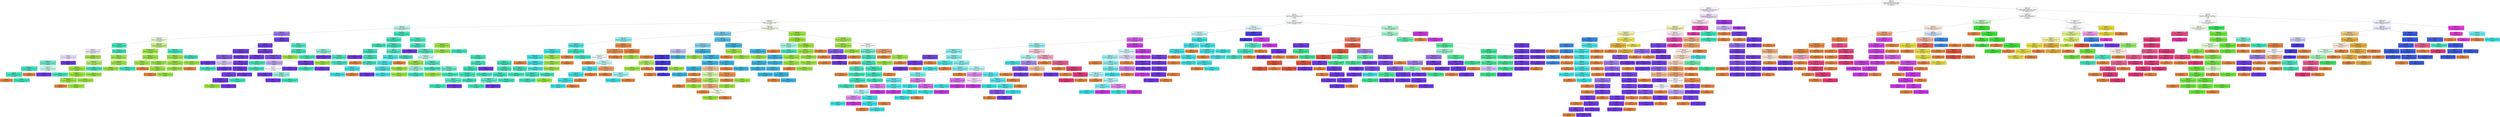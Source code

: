 digraph Tree {
node [shape=box, style="filled, rounded", color="black", fontname=helvetica] ;
edge [fontname=helvetica] ;
0 [label="src_bytes <= 54.5\nentropy = 4.42\nsamples = 475997\nvalue = [569460.0, 650250.67, 812813.33, 731532.0, 567774.37\n552298.55, 822973.5, 589945.16, 574585.13, 572999.18\n571516.2, 406406.67, 853454.0, 571772.14, 548649.0\n557149.54, 975376.0, 564085.48, 975376.0, 690891.33\n511344.51, 0.0, 568969.33]\nclass = phf.", fillcolor="#9d39e500"] ;
1 [label="dst_bytes <= 4.5\nentropy = 3.72\nsamples = 155674\nvalue = [66410.0, 81281.33, 487688.0, 0.0, 567774.37, 0.0, 0.0\n0.0, 574585.13, 571630.56, 571079.59, 406406.67, 243844.0\n0.0, 426727.0, 555854.22, 975376.0, 466757.18, 0.0\n650250.67, 5459.19, 0.0, 243844.0]\nclass = phf.", fillcolor="#9d39e50d"] ;
0 -> 1 [labeldistance=2.5, labelangle=45, headlabel="True"] ;
2 [label="flag <= 8.5\nentropy = 3.18\nsamples = 134404\nvalue = [32941.0, 0.0, 0.0, 0.0, 567774.37, 0.0, 0.0, 0.0\n572811.72, 570718.14, 564530.51, 406406.67, 0.0, 0.0\n426727.0, 545653.57, 0.0, 466757.18, 0.0, 0.0, 5459.19\n0.0, 243844.0]\nclass = teardrop.", fillcolor="#39e58f00"] ;
1 -> 2 ;
3 [label="dst_host_same_srv_rate <= 0.01\nentropy = 2.31\nsamples = 126927\nvalue = [26129.0, 0.0, 0.0, 0.0, 567774.37, 0.0, 0.0, 0.0, 0.0\n570261.93, 62216.24, 406406.67, 0.0, 0.0, 60961.0\n354917.69, 0.0, 0.0, 0.0, 0.0, 0.0, 0.0, 0.0]\nclass = portsweep.", fillcolor="#39e5ba00"] ;
2 -> 3 ;
4 [label="rerror_rate <= 1.0\nentropy = 1.33\nsamples = 18937\nvalue = [20.0, 0.0, 0.0, 0.0, 84836.03, 0.0, 0.0, 0.0, 0.0\n563418.78, 3711.14, 0.0, 0.0, 0.0, 0.0, 352812.8, 0.0\n0.0, 0.0, 0.0, 0.0, 0.0, 0.0]\nclass = portsweep.", fillcolor="#39e5ba52"] ;
3 -> 4 ;
5 [label="rerror_rate <= 0.53\nentropy = 1.13\nsamples = 14708\nvalue = [13.0, 0.0, 0.0, 0.0, 69788.16, 0.0, 0.0, 0.0, 0.0\n63185.02, 0.0, 0.0, 0.0, 0.0, 0.0, 349088.75, 0.0, 0.0\n0.0, 0.0, 0.0, 0.0, 0.0]\nclass = satan.", fillcolor="#6f39e5ad"] ;
4 -> 5 ;
6 [label="srv_serror_rate <= 0.71\nentropy = 1.04\nsamples = 13280\nvalue = [13.0, 0.0, 0.0, 0.0, 69684.1, 0.0, 0.0, 0.0, 0.0\n53832.73, 0.0, 0.0, 0.0, 0.0, 0.0, 809.58, 0.0, 0.0\n0.0, 0.0, 0.0, 0.0, 0.0]\nclass = neptune.", fillcolor="#98e53939"] ;
5 -> 6 ;
7 [label="dst_host_same_src_port_rate <= 0.01\nentropy = 0.21\nsamples = 94\nvalue = [4.0, 0.0, 0.0, 0.0, 57.06, 0.0, 0.0, 0.0, 0.0\n27600.68, 0.0, 0.0, 0.0, 0.0, 0.0, 809.58, 0.0, 0.0\n0.0, 0.0, 0.0, 0.0, 0.0]\nclass = portsweep.", fillcolor="#39e5baf7"] ;
6 -> 7 ;
8 [label="serror_rate <= 0.5\nentropy = 1.21\nsamples = 21\nvalue = [4.0, 0.0, 0.0, 0.0, 57.06, 0.0, 0.0, 0.0, 0.0\n684.31, 0.0, 0.0, 0.0, 0.0, 0.0, 809.58, 0.0, 0.0\n0.0, 0.0, 0.0, 0.0, 0.0]\nclass = satan.", fillcolor="#6f39e525"] ;
7 -> 8 ;
9 [label="count <= 2.5\nentropy = 1.02\nsamples = 9\nvalue = [4.0, 0.0, 0.0, 0.0, 0.0, 0.0, 0.0, 0.0, 0.0, 684.31\n0.0, 0.0, 0.0, 0.0, 0.0, 809.58, 0.0, 0.0, 0.0, 0.0\n0.0, 0.0, 0.0]\nclass = satan.", fillcolor="#6f39e527"] ;
8 -> 9 ;
10 [label="dst_host_diff_srv_rate <= 0.04\nentropy = 0.74\nsamples = 5\nvalue = [4.0, 0.0, 0.0, 0.0, 0.0, 0.0, 0.0, 0.0, 0.0, 684.31\n0.0, 0.0, 0.0, 0.0, 0.0, 161.92, 0.0, 0.0, 0.0, 0.0\n0.0, 0.0, 0.0]\nclass = portsweep.", fillcolor="#39e5bac2"] ;
9 -> 10 ;
11 [label="dst_host_same_srv_rate <= 0.0\nentropy = 0.07\nsamples = 3\nvalue = [4.0, 0.0, 0.0, 0.0, 0.0, 0.0, 0.0, 0.0, 0.0, 456.21\n0.0, 0.0, 0.0, 0.0, 0.0, 0.0, 0.0, 0.0, 0.0, 0.0\n0.0, 0.0, 0.0]\nclass = portsweep.", fillcolor="#39e5bafd"] ;
10 -> 11 ;
12 [label="service <= 25.0\nentropy = 0.06\nsamples = 2\nvalue = [3.0, 0.0, 0.0, 0.0, 0.0, 0.0, 0.0, 0.0, 0.0, 456.21\n0.0, 0.0, 0.0, 0.0, 0.0, 0.0, 0.0, 0.0, 0.0, 0.0\n0.0, 0.0, 0.0]\nclass = portsweep.", fillcolor="#39e5bafd"] ;
11 -> 12 ;
13 [label="entropy = 0.0\nsamples = 1\nvalue = [3, 0, 0, 0, 0, 0, 0, 0, 0, 0, 0, 0, 0, 0\n0, 0, 0, 0, 0, 0, 0, 0, 0]\nclass = normal.", fillcolor="#e58139ff"] ;
12 -> 13 ;
14 [label="entropy = 0.0\nsamples = 1\nvalue = [0.0, 0.0, 0.0, 0.0, 0.0, 0.0, 0.0, 0.0, 0.0, 456.21\n0.0, 0.0, 0.0, 0.0, 0.0, 0.0, 0.0, 0.0, 0.0, 0.0\n0.0, 0.0, 0.0]\nclass = portsweep.", fillcolor="#39e5baff"] ;
12 -> 14 ;
15 [label="entropy = 0.0\nsamples = 1\nvalue = [1, 0, 0, 0, 0, 0, 0, 0, 0, 0, 0, 0, 0, 0\n0, 0, 0, 0, 0, 0, 0, 0, 0]\nclass = normal.", fillcolor="#e58139ff"] ;
11 -> 15 ;
16 [label="dst_host_serror_rate <= 0.26\nentropy = 0.98\nsamples = 2\nvalue = [0.0, 0.0, 0.0, 0.0, 0.0, 0.0, 0.0, 0.0, 0.0, 228.1\n0.0, 0.0, 0.0, 0.0, 0.0, 161.92, 0.0, 0.0, 0.0, 0.0\n0.0, 0.0, 0.0]\nclass = portsweep.", fillcolor="#39e5ba4a"] ;
10 -> 16 ;
17 [label="entropy = 0.0\nsamples = 1\nvalue = [0.0, 0.0, 0.0, 0.0, 0.0, 0.0, 0.0, 0.0, 0.0, 0.0\n0.0, 0.0, 0.0, 0.0, 0.0, 161.92, 0.0, 0.0, 0.0, 0.0\n0.0, 0.0, 0.0]\nclass = satan.", fillcolor="#6f39e5ff"] ;
16 -> 17 ;
18 [label="entropy = 0.0\nsamples = 1\nvalue = [0.0, 0.0, 0.0, 0.0, 0.0, 0.0, 0.0, 0.0, 0.0, 228.1\n0.0, 0.0, 0.0, 0.0, 0.0, 0.0, 0.0, 0.0, 0.0, 0.0\n0.0, 0.0, 0.0]\nclass = portsweep.", fillcolor="#39e5baff"] ;
16 -> 18 ;
19 [label="entropy = -0.0\nsamples = 4\nvalue = [0.0, 0.0, 0.0, 0.0, 0.0, 0.0, 0.0, 0.0, 0.0, 0.0\n0.0, 0.0, 0.0, 0.0, 0.0, 647.66, 0.0, 0.0, 0.0, 0.0\n0.0, 0.0, 0.0]\nclass = satan.", fillcolor="#6f39e5ff"] ;
9 -> 19 ;
20 [label="entropy = 0.0\nsamples = 12\nvalue = [0.0, 0.0, 0.0, 0.0, 57.06, 0.0, 0.0, 0.0, 0.0, 0.0\n0.0, 0.0, 0.0, 0.0, 0.0, 0.0, 0.0, 0.0, 0.0, 0.0\n0.0, 0.0, 0.0]\nclass = neptune.", fillcolor="#98e539ff"] ;
8 -> 20 ;
21 [label="entropy = -0.0\nsamples = 73\nvalue = [0.0, 0.0, 0.0, 0.0, 0.0, 0.0, 0.0, 0.0, 0.0\n26916.36, 0.0, 0.0, 0.0, 0.0, 0.0, 0.0, 0.0, 0.0\n0.0, 0.0, 0.0, 0.0, 0.0]\nclass = portsweep.", fillcolor="#39e5baff"] ;
7 -> 21 ;
22 [label="diff_srv_rate <= 0.36\nentropy = 0.85\nsamples = 13186\nvalue = [9.0, 0.0, 0.0, 0.0, 69627.04, 0.0, 0.0, 0.0, 0.0\n26232.05, 0.0, 0.0, 0.0, 0.0, 0.0, 0.0, 0.0, 0.0\n0.0, 0.0, 0.0, 0.0, 0.0]\nclass = neptune.", fillcolor="#98e5399f"] ;
6 -> 22 ;
23 [label="dst_host_same_srv_rate <= 0.0\nentropy = 0.16\nsamples = 12934\nvalue = [7.0, 0.0, 0.0, 0.0, 68724.1, 0.0, 0.0, 0.0, 0.0\n1596.73, 0.0, 0.0, 0.0, 0.0, 0.0, 0.0, 0.0, 0.0, 0.0\n0.0, 0.0, 0.0, 0.0]\nclass = neptune.", fillcolor="#98e539f9"] ;
22 -> 23 ;
24 [label="service <= 47.5\nentropy = 0.36\nsamples = 4223\nvalue = [2.0, 0.0, 0.0, 0.0, 22291.53, 0.0, 0.0, 0.0, 0.0\n1596.73, 0.0, 0.0, 0.0, 0.0, 0.0, 0.0, 0.0, 0.0, 0.0\n0.0, 0.0, 0.0, 0.0]\nclass = neptune.", fillcolor="#98e539ed"] ;
23 -> 24 ;
25 [label="dst_host_diff_srv_rate <= 0.55\nentropy = 0.66\nsamples = 636\nvalue = [2.0, 0.0, 0.0, 0.0, 3373.44, 0.0, 0.0, 0.0, 0.0\n684.31, 0.0, 0.0, 0.0, 0.0, 0.0, 0.0, 0.0, 0.0, 0.0\n0.0, 0.0, 0.0, 0.0]\nclass = neptune.", fillcolor="#98e539cb"] ;
24 -> 25 ;
26 [label="rerror_rate <= 0.0\nentropy = 0.01\nsamples = 635\nvalue = [2.0, 0.0, 0.0, 0.0, 3373.44, 0.0, 0.0, 0.0, 0.0, 0.0\n0.0, 0.0, 0.0, 0.0, 0.0, 0.0, 0.0, 0.0, 0.0, 0.0\n0.0, 0.0, 0.0]\nclass = neptune.", fillcolor="#98e539ff"] ;
25 -> 26 ;
27 [label="srv_diff_host_rate <= 0.09\nentropy = 0.01\nsamples = 634\nvalue = [2.0, 0.0, 0.0, 0.0, 3370.08, 0.0, 0.0, 0.0, 0.0, 0.0\n0.0, 0.0, 0.0, 0.0, 0.0, 0.0, 0.0, 0.0, 0.0, 0.0\n0.0, 0.0, 0.0]\nclass = neptune.", fillcolor="#98e539ff"] ;
26 -> 27 ;
28 [label="dst_host_diff_srv_rate <= 0.03\nentropy = 0.01\nsamples = 633\nvalue = [2.0, 0.0, 0.0, 0.0, 3360.01, 0.0, 0.0, 0.0, 0.0, 0.0\n0.0, 0.0, 0.0, 0.0, 0.0, 0.0, 0.0, 0.0, 0.0, 0.0\n0.0, 0.0, 0.0]\nclass = neptune.", fillcolor="#98e539ff"] ;
27 -> 28 ;
29 [label="entropy = 0.0\nsamples = 1\nvalue = [2, 0, 0, 0, 0, 0, 0, 0, 0, 0, 0, 0, 0, 0\n0, 0, 0, 0, 0, 0, 0, 0, 0]\nclass = normal.", fillcolor="#e58139ff"] ;
28 -> 29 ;
30 [label="entropy = 0.0\nsamples = 632\nvalue = [0.0, 0.0, 0.0, 0.0, 3360.01, 0.0, 0.0, 0.0, 0.0, 0.0\n0.0, 0.0, 0.0, 0.0, 0.0, 0.0, 0.0, 0.0, 0.0, 0.0\n0.0, 0.0, 0.0]\nclass = neptune.", fillcolor="#98e539ff"] ;
28 -> 30 ;
31 [label="entropy = 0.0\nsamples = 1\nvalue = [0.0, 0.0, 0.0, 0.0, 10.07, 0.0, 0.0, 0.0, 0.0, 0.0\n0.0, 0.0, 0.0, 0.0, 0.0, 0.0, 0.0, 0.0, 0.0, 0.0\n0.0, 0.0, 0.0]\nclass = neptune.", fillcolor="#98e539ff"] ;
27 -> 31 ;
32 [label="entropy = 0.0\nsamples = 1\nvalue = [0.0, 0.0, 0.0, 0.0, 3.36, 0.0, 0.0, 0.0, 0.0, 0.0\n0.0, 0.0, 0.0, 0.0, 0.0, 0.0, 0.0, 0.0, 0.0, 0.0\n0.0, 0.0, 0.0]\nclass = neptune.", fillcolor="#98e539ff"] ;
26 -> 32 ;
33 [label="entropy = 0.0\nsamples = 1\nvalue = [0.0, 0.0, 0.0, 0.0, 0.0, 0.0, 0.0, 0.0, 0.0, 684.31\n0.0, 0.0, 0.0, 0.0, 0.0, 0.0, 0.0, 0.0, 0.0, 0.0\n0.0, 0.0, 0.0]\nclass = portsweep.", fillcolor="#39e5baff"] ;
25 -> 33 ;
34 [label="dst_host_same_src_port_rate <= 0.5\nentropy = 0.27\nsamples = 3587\nvalue = [0.0, 0.0, 0.0, 0.0, 18918.09, 0.0, 0.0, 0.0, 0.0\n912.42, 0.0, 0.0, 0.0, 0.0, 0.0, 0.0, 0.0, 0.0, 0.0\n0.0, 0.0, 0.0, 0.0]\nclass = neptune.", fillcolor="#98e539f3"] ;
24 -> 34 ;
35 [label="entropy = -0.0\nsamples = 3584\nvalue = [0.0, 0.0, 0.0, 0.0, 18918.09, 0.0, 0.0, 0.0, 0.0\n0.0, 0.0, 0.0, 0.0, 0.0, 0.0, 0.0, 0.0, 0.0, 0.0\n0.0, 0.0, 0.0, 0.0]\nclass = neptune.", fillcolor="#98e539ff"] ;
34 -> 35 ;
36 [label="entropy = -0.0\nsamples = 3\nvalue = [0.0, 0.0, 0.0, 0.0, 0.0, 0.0, 0.0, 0.0, 0.0, 912.42\n0.0, 0.0, 0.0, 0.0, 0.0, 0.0, 0.0, 0.0, 0.0, 0.0\n0.0, 0.0, 0.0]\nclass = portsweep.", fillcolor="#39e5baff"] ;
34 -> 36 ;
37 [label="diff_srv_rate <= 0.02\nentropy = 0.0\nsamples = 8711\nvalue = [5.0, 0.0, 0.0, 0.0, 46432.57, 0.0, 0.0, 0.0, 0.0\n0.0, 0.0, 0.0, 0.0, 0.0, 0.0, 0.0, 0.0, 0.0, 0.0\n0.0, 0.0, 0.0, 0.0]\nclass = neptune.", fillcolor="#98e539ff"] ;
23 -> 37 ;
38 [label="dst_host_srv_count <= 1.5\nentropy = 0.38\nsamples = 19\nvalue = [5.0, 0.0, 0.0, 0.0, 63.78, 0.0, 0.0, 0.0, 0.0, 0.0\n0.0, 0.0, 0.0, 0.0, 0.0, 0.0, 0.0, 0.0, 0.0, 0.0\n0.0, 0.0, 0.0]\nclass = neptune.", fillcolor="#98e539eb"] ;
37 -> 38 ;
39 [label="entropy = 0.0\nsamples = 3\nvalue = [4, 0, 0, 0, 0, 0, 0, 0, 0, 0, 0, 0, 0, 0\n0, 0, 0, 0, 0, 0, 0, 0, 0]\nclass = normal.", fillcolor="#e58139ff"] ;
38 -> 39 ;
40 [label="dst_host_serror_rate <= 0.5\nentropy = 0.11\nsamples = 16\nvalue = [1.0, 0.0, 0.0, 0.0, 63.78, 0.0, 0.0, 0.0, 0.0, 0.0\n0.0, 0.0, 0.0, 0.0, 0.0, 0.0, 0.0, 0.0, 0.0, 0.0\n0.0, 0.0, 0.0]\nclass = neptune.", fillcolor="#98e539fb"] ;
38 -> 40 ;
41 [label="entropy = 0.0\nsamples = 1\nvalue = [1, 0, 0, 0, 0, 0, 0, 0, 0, 0, 0, 0, 0, 0\n0, 0, 0, 0, 0, 0, 0, 0, 0]\nclass = normal.", fillcolor="#e58139ff"] ;
40 -> 41 ;
42 [label="entropy = 0.0\nsamples = 15\nvalue = [0.0, 0.0, 0.0, 0.0, 63.78, 0.0, 0.0, 0.0, 0.0, 0.0\n0.0, 0.0, 0.0, 0.0, 0.0, 0.0, 0.0, 0.0, 0.0, 0.0\n0.0, 0.0, 0.0]\nclass = neptune.", fillcolor="#98e539ff"] ;
40 -> 42 ;
43 [label="entropy = 0.0\nsamples = 8692\nvalue = [0.0, 0.0, 0.0, 0.0, 46368.79, 0.0, 0.0, 0.0, 0.0\n0.0, 0.0, 0.0, 0.0, 0.0, 0.0, 0.0, 0.0, 0.0, 0.0\n0.0, 0.0, 0.0, 0.0]\nclass = neptune.", fillcolor="#98e539ff"] ;
37 -> 43 ;
44 [label="dst_host_rerror_rate <= 0.0\nentropy = 0.22\nsamples = 252\nvalue = [2.0, 0.0, 0.0, 0.0, 902.94, 0.0, 0.0, 0.0, 0.0\n24635.32, 0.0, 0.0, 0.0, 0.0, 0.0, 0.0, 0.0, 0.0\n0.0, 0.0, 0.0, 0.0, 0.0]\nclass = portsweep.", fillcolor="#39e5baf6"] ;
22 -> 44 ;
45 [label="rerror_rate <= 0.05\nentropy = 0.02\nsamples = 184\nvalue = [2.0, 0.0, 0.0, 0.0, 902.94, 0.0, 0.0, 0.0, 0.0, 0.0\n0.0, 0.0, 0.0, 0.0, 0.0, 0.0, 0.0, 0.0, 0.0, 0.0\n0.0, 0.0, 0.0]\nclass = neptune.", fillcolor="#98e539fe"] ;
44 -> 45 ;
46 [label="dst_host_diff_srv_rate <= 0.48\nentropy = 0.02\nsamples = 176\nvalue = [2.0, 0.0, 0.0, 0.0, 859.3, 0.0, 0.0, 0.0, 0.0, 0.0\n0.0, 0.0, 0.0, 0.0, 0.0, 0.0, 0.0, 0.0, 0.0, 0.0\n0.0, 0.0, 0.0]\nclass = neptune.", fillcolor="#98e539fe"] ;
45 -> 46 ;
47 [label="entropy = -0.0\nsamples = 175\nvalue = [0.0, 0.0, 0.0, 0.0, 859.3, 0.0, 0.0, 0.0, 0.0, 0.0\n0.0, 0.0, 0.0, 0.0, 0.0, 0.0, 0.0, 0.0, 0.0, 0.0\n0.0, 0.0, 0.0]\nclass = neptune.", fillcolor="#98e539ff"] ;
46 -> 47 ;
48 [label="entropy = 0.0\nsamples = 1\nvalue = [2, 0, 0, 0, 0, 0, 0, 0, 0, 0, 0, 0, 0, 0\n0, 0, 0, 0, 0, 0, 0, 0, 0]\nclass = normal.", fillcolor="#e58139ff"] ;
46 -> 48 ;
49 [label="entropy = 0.0\nsamples = 8\nvalue = [0.0, 0.0, 0.0, 0.0, 43.64, 0.0, 0.0, 0.0, 0.0, 0.0\n0.0, 0.0, 0.0, 0.0, 0.0, 0.0, 0.0, 0.0, 0.0, 0.0\n0.0, 0.0, 0.0]\nclass = neptune.", fillcolor="#98e539ff"] ;
45 -> 49 ;
50 [label="entropy = -0.0\nsamples = 68\nvalue = [0.0, 0.0, 0.0, 0.0, 0.0, 0.0, 0.0, 0.0, 0.0\n24635.32, 0.0, 0.0, 0.0, 0.0, 0.0, 0.0, 0.0, 0.0\n0.0, 0.0, 0.0, 0.0, 0.0]\nclass = portsweep.", fillcolor="#39e5baff"] ;
44 -> 50 ;
51 [label="srv_count <= 1.5\nentropy = 0.18\nsamples = 1428\nvalue = [0.0, 0.0, 0.0, 0.0, 104.06, 0.0, 0.0, 0.0, 0.0\n9352.3, 0.0, 0.0, 0.0, 0.0, 0.0, 348279.18, 0.0, 0.0\n0.0, 0.0, 0.0, 0.0, 0.0]\nclass = satan.", fillcolor="#6f39e5f8"] ;
5 -> 51 ;
52 [label="service <= 47.5\nentropy = 0.11\nsamples = 1405\nvalue = [0.0, 0.0, 0.0, 0.0, 46.99, 0.0, 0.0, 0.0, 0.0\n4790.2, 0.0, 0.0, 0.0, 0.0, 0.0, 347955.35, 0.0, 0.0\n0.0, 0.0, 0.0, 0.0, 0.0]\nclass = satan.", fillcolor="#6f39e5fb"] ;
51 -> 52 ;
53 [label="count <= 168.5\nentropy = 0.03\nsamples = 871\nvalue = [0.0, 0.0, 0.0, 0.0, 0.0, 0.0, 0.0, 0.0, 0.0, 684.31\n0.0, 0.0, 0.0, 0.0, 0.0, 217128.02, 0.0, 0.0, 0.0\n0.0, 0.0, 0.0, 0.0]\nclass = satan.", fillcolor="#6f39e5fe"] ;
52 -> 53 ;
54 [label="serror_rate <= 0.01\nentropy = 0.57\nsamples = 16\nvalue = [0.0, 0.0, 0.0, 0.0, 0.0, 0.0, 0.0, 0.0, 0.0, 684.31\n0.0, 0.0, 0.0, 0.0, 0.0, 4371.71, 0.0, 0.0, 0.0, 0.0\n0.0, 0.0, 0.0]\nclass = satan.", fillcolor="#6f39e5d7"] ;
53 -> 54 ;
55 [label="entropy = 0.0\nsamples = 11\nvalue = [0.0, 0.0, 0.0, 0.0, 0.0, 0.0, 0.0, 0.0, 0.0, 0.0\n0.0, 0.0, 0.0, 0.0, 0.0, 3400.22, 0.0, 0.0, 0.0, 0.0\n0.0, 0.0, 0.0]\nclass = satan.", fillcolor="#6f39e5ff"] ;
54 -> 55 ;
56 [label="diff_srv_rate <= 0.79\nentropy = 0.98\nsamples = 5\nvalue = [0.0, 0.0, 0.0, 0.0, 0.0, 0.0, 0.0, 0.0, 0.0, 684.31\n0.0, 0.0, 0.0, 0.0, 0.0, 971.49, 0.0, 0.0, 0.0, 0.0\n0.0, 0.0, 0.0]\nclass = satan.", fillcolor="#6f39e54b"] ;
54 -> 56 ;
57 [label="entropy = 0.0\nsamples = 2\nvalue = [0.0, 0.0, 0.0, 0.0, 0.0, 0.0, 0.0, 0.0, 0.0, 684.31\n0.0, 0.0, 0.0, 0.0, 0.0, 0.0, 0.0, 0.0, 0.0, 0.0\n0.0, 0.0, 0.0]\nclass = portsweep.", fillcolor="#39e5baff"] ;
56 -> 57 ;
58 [label="entropy = 0.0\nsamples = 3\nvalue = [0.0, 0.0, 0.0, 0.0, 0.0, 0.0, 0.0, 0.0, 0.0, 0.0\n0.0, 0.0, 0.0, 0.0, 0.0, 971.49, 0.0, 0.0, 0.0, 0.0\n0.0, 0.0, 0.0]\nclass = satan.", fillcolor="#6f39e5ff"] ;
56 -> 58 ;
59 [label="entropy = 0.0\nsamples = 855\nvalue = [0.0, 0.0, 0.0, 0.0, 0.0, 0.0, 0.0, 0.0, 0.0, 0.0\n0.0, 0.0, 0.0, 0.0, 0.0, 212756.32, 0.0, 0.0, 0.0\n0.0, 0.0, 0.0, 0.0]\nclass = satan.", fillcolor="#6f39e5ff"] ;
53 -> 59 ;
60 [label="dst_host_srv_serror_rate <= 0.5\nentropy = 0.2\nsamples = 534\nvalue = [0.0, 0.0, 0.0, 0.0, 46.99, 0.0, 0.0, 0.0, 0.0\n4105.89, 0.0, 0.0, 0.0, 0.0, 0.0, 130827.33, 0.0, 0.0\n0.0, 0.0, 0.0, 0.0, 0.0]\nclass = satan.", fillcolor="#6f39e5f7"] ;
52 -> 60 ;
61 [label="same_srv_rate <= 0.29\nentropy = 0.16\nsamples = 474\nvalue = [0.0, 0.0, 0.0, 0.0, 46.99, 0.0, 0.0, 0.0, 0.0\n2737.26, 0.0, 0.0, 0.0, 0.0, 0.0, 116902.63, 0.0, 0.0\n0.0, 0.0, 0.0, 0.0, 0.0]\nclass = satan.", fillcolor="#6f39e5f9"] ;
60 -> 61 ;
62 [label="flag <= 2.0\nentropy = 0.1\nsamples = 471\nvalue = [0.0, 0.0, 0.0, 0.0, 46.99, 0.0, 0.0, 0.0, 0.0\n1368.63, 0.0, 0.0, 0.0, 0.0, 0.0, 116902.63, 0.0, 0.0\n0.0, 0.0, 0.0, 0.0, 0.0]\nclass = satan.", fillcolor="#6f39e5fc"] ;
61 -> 62 ;
63 [label="dst_host_diff_srv_rate <= 0.38\nentropy = 0.06\nsamples = 470\nvalue = [0.0, 0.0, 0.0, 0.0, 46.99, 0.0, 0.0, 0.0, 0.0\n684.31, 0.0, 0.0, 0.0, 0.0, 0.0, 116902.63, 0.0, 0.0\n0.0, 0.0, 0.0, 0.0, 0.0]\nclass = satan.", fillcolor="#6f39e5fd"] ;
62 -> 63 ;
64 [label="dst_host_same_src_port_rate <= 0.32\nentropy = 0.32\nsamples = 61\nvalue = [0.0, 0.0, 0.0, 0.0, 46.99, 0.0, 0.0, 0.0, 0.0\n684.31, 0.0, 0.0, 0.0, 0.0, 0.0, 12953.2, 0.0, 0.0\n0.0, 0.0, 0.0, 0.0, 0.0]\nclass = satan.", fillcolor="#6f39e5f1"] ;
63 -> 64 ;
65 [label="diff_srv_rate <= 0.55\nentropy = 0.03\nsamples = 59\nvalue = [0.0, 0.0, 0.0, 0.0, 46.99, 0.0, 0.0, 0.0, 0.0, 0.0\n0.0, 0.0, 0.0, 0.0, 0.0, 12953.2, 0.0, 0.0, 0.0, 0.0\n0.0, 0.0, 0.0]\nclass = satan.", fillcolor="#6f39e5fe"] ;
64 -> 65 ;
66 [label="entropy = 0.0\nsamples = 7\nvalue = [0.0, 0.0, 0.0, 0.0, 46.99, 0.0, 0.0, 0.0, 0.0, 0.0\n0.0, 0.0, 0.0, 0.0, 0.0, 0.0, 0.0, 0.0, 0.0, 0.0\n0.0, 0.0, 0.0]\nclass = neptune.", fillcolor="#98e539ff"] ;
65 -> 66 ;
67 [label="entropy = 0.0\nsamples = 52\nvalue = [0.0, 0.0, 0.0, 0.0, 0.0, 0.0, 0.0, 0.0, 0.0, 0.0\n0.0, 0.0, 0.0, 0.0, 0.0, 12953.2, 0.0, 0.0, 0.0, 0.0\n0.0, 0.0, 0.0]\nclass = satan.", fillcolor="#6f39e5ff"] ;
65 -> 67 ;
68 [label="entropy = 0.0\nsamples = 2\nvalue = [0.0, 0.0, 0.0, 0.0, 0.0, 0.0, 0.0, 0.0, 0.0, 684.31\n0.0, 0.0, 0.0, 0.0, 0.0, 0.0, 0.0, 0.0, 0.0, 0.0\n0.0, 0.0, 0.0]\nclass = portsweep.", fillcolor="#39e5baff"] ;
64 -> 68 ;
69 [label="entropy = 0.0\nsamples = 409\nvalue = [0.0, 0.0, 0.0, 0.0, 0.0, 0.0, 0.0, 0.0, 0.0, 0.0\n0.0, 0.0, 0.0, 0.0, 0.0, 103949.43, 0.0, 0.0, 0.0\n0.0, 0.0, 0.0, 0.0]\nclass = satan.", fillcolor="#6f39e5ff"] ;
63 -> 69 ;
70 [label="entropy = 0.0\nsamples = 1\nvalue = [0.0, 0.0, 0.0, 0.0, 0.0, 0.0, 0.0, 0.0, 0.0, 684.31\n0.0, 0.0, 0.0, 0.0, 0.0, 0.0, 0.0, 0.0, 0.0, 0.0\n0.0, 0.0, 0.0]\nclass = portsweep.", fillcolor="#39e5baff"] ;
62 -> 70 ;
71 [label="entropy = 0.0\nsamples = 3\nvalue = [0.0, 0.0, 0.0, 0.0, 0.0, 0.0, 0.0, 0.0, 0.0, 1368.63\n0.0, 0.0, 0.0, 0.0, 0.0, 0.0, 0.0, 0.0, 0.0, 0.0\n0.0, 0.0, 0.0]\nclass = portsweep.", fillcolor="#39e5baff"] ;
61 -> 71 ;
72 [label="dst_host_serror_rate <= 0.05\nentropy = 0.43\nsamples = 60\nvalue = [0.0, 0.0, 0.0, 0.0, 0.0, 0.0, 0.0, 0.0, 0.0, 1368.63\n0.0, 0.0, 0.0, 0.0, 0.0, 13924.69, 0.0, 0.0, 0.0\n0.0, 0.0, 0.0, 0.0]\nclass = satan.", fillcolor="#6f39e5e6"] ;
60 -> 72 ;
73 [label="count <= 166.5\nentropy = 0.94\nsamples = 14\nvalue = [0.0, 0.0, 0.0, 0.0, 0.0, 0.0, 0.0, 0.0, 0.0, 1140.52\n0.0, 0.0, 0.0, 0.0, 0.0, 2104.9, 0.0, 0.0, 0.0, 0.0\n0.0, 0.0, 0.0]\nclass = satan.", fillcolor="#6f39e575"] ;
72 -> 73 ;
74 [label="count <= 79.5\nentropy = 1.0\nsamples = 9\nvalue = [0.0, 0.0, 0.0, 0.0, 0.0, 0.0, 0.0, 0.0, 0.0, 1140.52\n0.0, 0.0, 0.0, 0.0, 0.0, 1133.41, 0.0, 0.0, 0.0, 0.0\n0.0, 0.0, 0.0]\nclass = portsweep.", fillcolor="#39e5ba02"] ;
73 -> 74 ;
75 [label="entropy = 0.0\nsamples = 2\nvalue = [0.0, 0.0, 0.0, 0.0, 0.0, 0.0, 0.0, 0.0, 0.0, 0.0\n0.0, 0.0, 0.0, 0.0, 0.0, 647.66, 0.0, 0.0, 0.0, 0.0\n0.0, 0.0, 0.0]\nclass = satan.", fillcolor="#6f39e5ff"] ;
74 -> 75 ;
76 [label="rerror_rate <= 0.9\nentropy = 0.88\nsamples = 7\nvalue = [0.0, 0.0, 0.0, 0.0, 0.0, 0.0, 0.0, 0.0, 0.0, 1140.52\n0.0, 0.0, 0.0, 0.0, 0.0, 485.75, 0.0, 0.0, 0.0, 0.0\n0.0, 0.0, 0.0]\nclass = portsweep.", fillcolor="#39e5ba92"] ;
74 -> 76 ;
77 [label="entropy = 0.0\nsamples = 3\nvalue = [0.0, 0.0, 0.0, 0.0, 0.0, 0.0, 0.0, 0.0, 0.0, 0.0\n0.0, 0.0, 0.0, 0.0, 0.0, 485.75, 0.0, 0.0, 0.0, 0.0\n0.0, 0.0, 0.0]\nclass = satan.", fillcolor="#6f39e5ff"] ;
76 -> 77 ;
78 [label="entropy = -0.0\nsamples = 4\nvalue = [0.0, 0.0, 0.0, 0.0, 0.0, 0.0, 0.0, 0.0, 0.0, 1140.52\n0.0, 0.0, 0.0, 0.0, 0.0, 0.0, 0.0, 0.0, 0.0, 0.0\n0.0, 0.0, 0.0]\nclass = portsweep.", fillcolor="#39e5baff"] ;
76 -> 78 ;
79 [label="entropy = 0.0\nsamples = 5\nvalue = [0.0, 0.0, 0.0, 0.0, 0.0, 0.0, 0.0, 0.0, 0.0, 0.0\n0.0, 0.0, 0.0, 0.0, 0.0, 971.49, 0.0, 0.0, 0.0, 0.0\n0.0, 0.0, 0.0]\nclass = satan.", fillcolor="#6f39e5ff"] ;
73 -> 79 ;
80 [label="count <= 161.5\nentropy = 0.14\nsamples = 46\nvalue = [0.0, 0.0, 0.0, 0.0, 0.0, 0.0, 0.0, 0.0, 0.0, 228.1\n0.0, 0.0, 0.0, 0.0, 0.0, 11819.8, 0.0, 0.0, 0.0, 0.0\n0.0, 0.0, 0.0]\nclass = satan.", fillcolor="#6f39e5fa"] ;
72 -> 80 ;
81 [label="entropy = 0.0\nsamples = 1\nvalue = [0.0, 0.0, 0.0, 0.0, 0.0, 0.0, 0.0, 0.0, 0.0, 228.1\n0.0, 0.0, 0.0, 0.0, 0.0, 0.0, 0.0, 0.0, 0.0, 0.0\n0.0, 0.0, 0.0]\nclass = portsweep.", fillcolor="#39e5baff"] ;
80 -> 81 ;
82 [label="entropy = 0.0\nsamples = 45\nvalue = [0.0, 0.0, 0.0, 0.0, 0.0, 0.0, 0.0, 0.0, 0.0, 0.0\n0.0, 0.0, 0.0, 0.0, 0.0, 11819.8, 0.0, 0.0, 0.0, 0.0\n0.0, 0.0, 0.0]\nclass = satan.", fillcolor="#6f39e5ff"] ;
80 -> 82 ;
83 [label="srv_count <= 2.5\nentropy = 0.44\nsamples = 23\nvalue = [0.0, 0.0, 0.0, 0.0, 57.06, 0.0, 0.0, 0.0, 0.0\n4562.1, 0.0, 0.0, 0.0, 0.0, 0.0, 323.83, 0.0, 0.0\n0.0, 0.0, 0.0, 0.0, 0.0]\nclass = portsweep.", fillcolor="#39e5baea"] ;
51 -> 83 ;
84 [label="dst_host_diff_srv_rate <= 0.19\nentropy = 0.03\nsamples = 11\nvalue = [0.0, 0.0, 0.0, 0.0, 10.07, 0.0, 0.0, 0.0, 0.0\n3649.68, 0.0, 0.0, 0.0, 0.0, 0.0, 0.0, 0.0, 0.0, 0.0\n0.0, 0.0, 0.0, 0.0]\nclass = portsweep.", fillcolor="#39e5bafe"] ;
83 -> 84 ;
85 [label="entropy = 0.0\nsamples = 3\nvalue = [0.0, 0.0, 0.0, 0.0, 10.07, 0.0, 0.0, 0.0, 0.0, 0.0\n0.0, 0.0, 0.0, 0.0, 0.0, 0.0, 0.0, 0.0, 0.0, 0.0\n0.0, 0.0, 0.0]\nclass = neptune.", fillcolor="#98e539ff"] ;
84 -> 85 ;
86 [label="entropy = 0.0\nsamples = 8\nvalue = [0.0, 0.0, 0.0, 0.0, 0.0, 0.0, 0.0, 0.0, 0.0, 3649.68\n0.0, 0.0, 0.0, 0.0, 0.0, 0.0, 0.0, 0.0, 0.0, 0.0\n0.0, 0.0, 0.0]\nclass = portsweep.", fillcolor="#39e5baff"] ;
84 -> 86 ;
87 [label="same_srv_rate <= 0.01\nentropy = 1.03\nsamples = 12\nvalue = [0.0, 0.0, 0.0, 0.0, 46.99, 0.0, 0.0, 0.0, 0.0\n912.42, 0.0, 0.0, 0.0, 0.0, 0.0, 323.83, 0.0, 0.0\n0.0, 0.0, 0.0, 0.0, 0.0]\nclass = portsweep.", fillcolor="#39e5ba9c"] ;
83 -> 87 ;
88 [label="entropy = 0.0\nsamples = 1\nvalue = [0.0, 0.0, 0.0, 0.0, 0.0, 0.0, 0.0, 0.0, 0.0, 0.0\n0.0, 0.0, 0.0, 0.0, 0.0, 323.83, 0.0, 0.0, 0.0, 0.0\n0.0, 0.0, 0.0]\nclass = satan.", fillcolor="#6f39e5ff"] ;
87 -> 88 ;
89 [label="diff_srv_rate <= 0.32\nentropy = 0.28\nsamples = 11\nvalue = [0.0, 0.0, 0.0, 0.0, 46.99, 0.0, 0.0, 0.0, 0.0\n912.42, 0.0, 0.0, 0.0, 0.0, 0.0, 0.0, 0.0, 0.0, 0.0\n0.0, 0.0, 0.0, 0.0]\nclass = portsweep.", fillcolor="#39e5baf2"] ;
87 -> 89 ;
90 [label="entropy = -0.0\nsamples = 9\nvalue = [0.0, 0.0, 0.0, 0.0, 46.99, 0.0, 0.0, 0.0, 0.0, 0.0\n0.0, 0.0, 0.0, 0.0, 0.0, 0.0, 0.0, 0.0, 0.0, 0.0\n0.0, 0.0, 0.0]\nclass = neptune.", fillcolor="#98e539ff"] ;
89 -> 90 ;
91 [label="entropy = 0.0\nsamples = 2\nvalue = [0.0, 0.0, 0.0, 0.0, 0.0, 0.0, 0.0, 0.0, 0.0, 912.42\n0.0, 0.0, 0.0, 0.0, 0.0, 0.0, 0.0, 0.0, 0.0, 0.0\n0.0, 0.0, 0.0]\nclass = portsweep.", fillcolor="#39e5baff"] ;
89 -> 91 ;
92 [label="diff_srv_rate <= 0.03\nentropy = 0.31\nsamples = 4229\nvalue = [7.0, 0.0, 0.0, 0.0, 15047.87, 0.0, 0.0, 0.0, 0.0\n500233.76, 3711.14, 0.0, 0.0, 0.0, 0.0, 3724.05, 0.0\n0.0, 0.0, 0.0, 0.0, 0.0, 0.0]\nclass = portsweep.", fillcolor="#39e5baf4"] ;
4 -> 92 ;
93 [label="src_dst_bytes_diff <= -0.5\nentropy = 0.1\nsamples = 937\nvalue = [7.0, 0.0, 0.0, 0.0, 0.0, 0.0, 0.0, 0.0, 0.0\n333261.07, 3711.14, 0.0, 0.0, 0.0, 0.0, 485.75, 0.0\n0.0, 0.0, 0.0, 0.0, 0.0, 0.0]\nclass = portsweep.", fillcolor="#39e5bafc"] ;
92 -> 93 ;
94 [label="entropy = -0.0\nsamples = 472\nvalue = [0.0, 0.0, 0.0, 0.0, 0.0, 0.0, 0.0, 0.0, 0.0\n166744.59, 0.0, 0.0, 0.0, 0.0, 0.0, 0.0, 0.0, 0.0\n0.0, 0.0, 0.0, 0.0, 0.0]\nclass = portsweep.", fillcolor="#39e5baff"] ;
93 -> 94 ;
95 [label="dst_host_same_srv_rate <= 0.0\nentropy = 0.18\nsamples = 465\nvalue = [7.0, 0.0, 0.0, 0.0, 0.0, 0.0, 0.0, 0.0, 0.0\n166516.48, 3711.14, 0.0, 0.0, 0.0, 0.0, 485.75, 0.0\n0.0, 0.0, 0.0, 0.0, 0.0, 0.0]\nclass = portsweep.", fillcolor="#39e5baf9"] ;
93 -> 95 ;
96 [label="service <= 1.5\nentropy = 0.03\nsamples = 331\nvalue = [4.0, 0.0, 0.0, 0.0, 0.0, 0.0, 0.0, 0.0, 0.0\n124317.1, 0.0, 0.0, 0.0, 0.0, 0.0, 323.83, 0.0, 0.0\n0.0, 0.0, 0.0, 0.0, 0.0]\nclass = portsweep.", fillcolor="#39e5bafe"] ;
95 -> 96 ;
97 [label="entropy = 0.0\nsamples = 1\nvalue = [0.0, 0.0, 0.0, 0.0, 0.0, 0.0, 0.0, 0.0, 0.0, 0.0\n0.0, 0.0, 0.0, 0.0, 0.0, 323.83, 0.0, 0.0, 0.0, 0.0\n0.0, 0.0, 0.0]\nclass = satan.", fillcolor="#6f39e5ff"] ;
96 -> 97 ;
98 [label="dst_host_srv_rerror_rate <= 0.5\nentropy = 0.0\nsamples = 330\nvalue = [4.0, 0.0, 0.0, 0.0, 0.0, 0.0, 0.0, 0.0, 0.0\n124317.1, 0.0, 0.0, 0.0, 0.0, 0.0, 0.0, 0.0, 0.0\n0.0, 0.0, 0.0, 0.0, 0.0]\nclass = portsweep.", fillcolor="#39e5baff"] ;
96 -> 98 ;
99 [label="entropy = 0.0\nsamples = 1\nvalue = [4, 0, 0, 0, 0, 0, 0, 0, 0, 0, 0, 0, 0, 0\n0, 0, 0, 0, 0, 0, 0, 0, 0]\nclass = normal.", fillcolor="#e58139ff"] ;
98 -> 99 ;
100 [label="entropy = 0.0\nsamples = 329\nvalue = [0.0, 0.0, 0.0, 0.0, 0.0, 0.0, 0.0, 0.0, 0.0\n124317.1, 0.0, 0.0, 0.0, 0.0, 0.0, 0.0, 0.0, 0.0\n0.0, 0.0, 0.0, 0.0, 0.0]\nclass = portsweep.", fillcolor="#39e5baff"] ;
98 -> 100 ;
101 [label="flag <= 2.5\nentropy = 0.44\nsamples = 134\nvalue = [3.0, 0.0, 0.0, 0.0, 0.0, 0.0, 0.0, 0.0, 0.0\n42199.38, 3711.14, 0.0, 0.0, 0.0, 0.0, 161.92, 0.0\n0.0, 0.0, 0.0, 0.0, 0.0, 0.0]\nclass = portsweep.", fillcolor="#39e5bae8"] ;
95 -> 101 ;
102 [label="flag <= 1.5\nentropy = 0.26\nsamples = 16\nvalue = [3.0, 0.0, 0.0, 0.0, 0.0, 0.0, 0.0, 0.0, 0.0, 0.0\n3711.14, 0.0, 0.0, 0.0, 0.0, 161.92, 0.0, 0.0, 0.0\n0.0, 0.0, 0.0, 0.0]\nclass = ipsweep.", fillcolor="#39e2e5f4"] ;
101 -> 102 ;
103 [label="service <= 41.0\nentropy = 0.25\nsamples = 14\nvalue = [1.0, 0.0, 0.0, 0.0, 0.0, 0.0, 0.0, 0.0, 0.0, 0.0\n3711.14, 0.0, 0.0, 0.0, 0.0, 161.92, 0.0, 0.0, 0.0\n0.0, 0.0, 0.0, 0.0]\nclass = ipsweep.", fillcolor="#39e2e5f4"] ;
102 -> 103 ;
104 [label="dst_host_serror_rate <= 0.34\nentropy = 0.04\nsamples = 2\nvalue = [1.0, 0.0, 0.0, 0.0, 0.0, 0.0, 0.0, 0.0, 0.0, 0.0\n218.3, 0.0, 0.0, 0.0, 0.0, 0.0, 0.0, 0.0, 0.0, 0.0\n0.0, 0.0, 0.0]\nclass = ipsweep.", fillcolor="#39e2e5fe"] ;
103 -> 104 ;
105 [label="entropy = 0.0\nsamples = 1\nvalue = [0.0, 0.0, 0.0, 0.0, 0.0, 0.0, 0.0, 0.0, 0.0, 0.0\n218.3, 0.0, 0.0, 0.0, 0.0, 0.0, 0.0, 0.0, 0.0, 0.0\n0.0, 0.0, 0.0]\nclass = ipsweep.", fillcolor="#39e2e5ff"] ;
104 -> 105 ;
106 [label="entropy = 0.0\nsamples = 1\nvalue = [1, 0, 0, 0, 0, 0, 0, 0, 0, 0, 0, 0, 0, 0\n0, 0, 0, 0, 0, 0, 0, 0, 0]\nclass = normal.", fillcolor="#e58139ff"] ;
104 -> 106 ;
107 [label="dst_host_diff_srv_rate <= 0.56\nentropy = 0.26\nsamples = 12\nvalue = [0.0, 0.0, 0.0, 0.0, 0.0, 0.0, 0.0, 0.0, 0.0, 0.0\n3492.84, 0.0, 0.0, 0.0, 0.0, 161.92, 0.0, 0.0, 0.0\n0.0, 0.0, 0.0, 0.0]\nclass = ipsweep.", fillcolor="#39e2e5f3"] ;
103 -> 107 ;
108 [label="entropy = 0.0\nsamples = 1\nvalue = [0.0, 0.0, 0.0, 0.0, 0.0, 0.0, 0.0, 0.0, 0.0, 0.0\n0.0, 0.0, 0.0, 0.0, 0.0, 161.92, 0.0, 0.0, 0.0, 0.0\n0.0, 0.0, 0.0]\nclass = satan.", fillcolor="#6f39e5ff"] ;
107 -> 108 ;
109 [label="entropy = 0.0\nsamples = 11\nvalue = [0.0, 0.0, 0.0, 0.0, 0.0, 0.0, 0.0, 0.0, 0.0, 0.0\n3492.84, 0.0, 0.0, 0.0, 0.0, 0.0, 0.0, 0.0, 0.0, 0.0\n0.0, 0.0, 0.0]\nclass = ipsweep.", fillcolor="#39e2e5ff"] ;
107 -> 109 ;
110 [label="entropy = 0.0\nsamples = 2\nvalue = [2, 0, 0, 0, 0, 0, 0, 0, 0, 0, 0, 0, 0, 0\n0, 0, 0, 0, 0, 0, 0, 0, 0]\nclass = normal.", fillcolor="#e58139ff"] ;
102 -> 110 ;
111 [label="entropy = -0.0\nsamples = 118\nvalue = [0.0, 0.0, 0.0, 0.0, 0.0, 0.0, 0.0, 0.0, 0.0\n42199.38, 0.0, 0.0, 0.0, 0.0, 0.0, 0.0, 0.0, 0.0\n0.0, 0.0, 0.0, 0.0, 0.0]\nclass = portsweep.", fillcolor="#39e5baff"] ;
101 -> 111 ;
112 [label="dst_host_srv_count <= 2.5\nentropy = 0.53\nsamples = 3292\nvalue = [0.0, 0.0, 0.0, 0.0, 15047.87, 0.0, 0.0, 0.0, 0.0\n166972.69, 0.0, 0.0, 0.0, 0.0, 0.0, 3238.3, 0.0, 0.0\n0.0, 0.0, 0.0, 0.0, 0.0]\nclass = portsweep.", fillcolor="#39e5bae4"] ;
92 -> 112 ;
113 [label="srv_rerror_rate <= 0.25\nentropy = 0.44\nsamples = 2344\nvalue = [0.0, 0.0, 0.0, 0.0, 9986.04, 0.0, 0.0, 0.0, 0.0\n166744.59, 0.0, 0.0, 0.0, 0.0, 0.0, 3238.3, 0.0, 0.0\n0.0, 0.0, 0.0, 0.0, 0.0]\nclass = portsweep.", fillcolor="#39e5baeb"] ;
112 -> 113 ;
114 [label="entropy = 0.0\nsamples = 2\nvalue = [0.0, 0.0, 0.0, 0.0, 0.0, 0.0, 0.0, 0.0, 0.0, 0.0\n0.0, 0.0, 0.0, 0.0, 0.0, 485.75, 0.0, 0.0, 0.0, 0.0\n0.0, 0.0, 0.0]\nclass = satan.", fillcolor="#6f39e5ff"] ;
113 -> 114 ;
115 [label="dst_host_diff_srv_rate <= 0.11\nentropy = 0.42\nsamples = 2342\nvalue = [0.0, 0.0, 0.0, 0.0, 9986.04, 0.0, 0.0, 0.0, 0.0\n166744.59, 0.0, 0.0, 0.0, 0.0, 0.0, 2752.56, 0.0, 0.0\n0.0, 0.0, 0.0, 0.0, 0.0]\nclass = portsweep.", fillcolor="#39e5baec"] ;
113 -> 115 ;
116 [label="same_srv_rate <= 0.02\nentropy = 0.98\nsamples = 1900\nvalue = [0.0, 0.0, 0.0, 0.0, 9982.68, 0.0, 0.0, 0.0, 0.0\n14142.5, 0.0, 0.0, 0.0, 0.0, 0.0, 0.0, 0.0, 0.0, 0.0\n0.0, 0.0, 0.0, 0.0]\nclass = portsweep.", fillcolor="#39e5ba4b"] ;
115 -> 116 ;
117 [label="dst_host_diff_srv_rate <= 0.09\nentropy = 0.18\nsamples = 1552\nvalue = [0.0, 0.0, 0.0, 0.0, 8314.43, 0.0, 0.0, 0.0, 0.0\n228.1, 0.0, 0.0, 0.0, 0.0, 0.0, 0.0, 0.0, 0.0, 0.0\n0.0, 0.0, 0.0, 0.0]\nclass = neptune.", fillcolor="#98e539f8"] ;
116 -> 117 ;
118 [label="entropy = -0.0\nsamples = 1528\nvalue = [0.0, 0.0, 0.0, 0.0, 8207.01, 0.0, 0.0, 0.0, 0.0, 0.0\n0.0, 0.0, 0.0, 0.0, 0.0, 0.0, 0.0, 0.0, 0.0, 0.0\n0.0, 0.0, 0.0]\nclass = neptune.", fillcolor="#98e539ff"] ;
117 -> 118 ;
119 [label="dst_host_same_src_port_rate <= 0.08\nentropy = 0.9\nsamples = 24\nvalue = [0.0, 0.0, 0.0, 0.0, 107.41, 0.0, 0.0, 0.0, 0.0\n228.1, 0.0, 0.0, 0.0, 0.0, 0.0, 0.0, 0.0, 0.0, 0.0\n0.0, 0.0, 0.0, 0.0]\nclass = portsweep.", fillcolor="#39e5ba87"] ;
117 -> 119 ;
120 [label="entropy = -0.0\nsamples = 23\nvalue = [0.0, 0.0, 0.0, 0.0, 107.41, 0.0, 0.0, 0.0, 0.0, 0.0\n0.0, 0.0, 0.0, 0.0, 0.0, 0.0, 0.0, 0.0, 0.0, 0.0\n0.0, 0.0, 0.0]\nclass = neptune.", fillcolor="#98e539ff"] ;
119 -> 120 ;
121 [label="entropy = 0.0\nsamples = 1\nvalue = [0.0, 0.0, 0.0, 0.0, 0.0, 0.0, 0.0, 0.0, 0.0, 228.1\n0.0, 0.0, 0.0, 0.0, 0.0, 0.0, 0.0, 0.0, 0.0, 0.0\n0.0, 0.0, 0.0]\nclass = portsweep.", fillcolor="#39e5baff"] ;
119 -> 121 ;
122 [label="dst_host_count <= 249.0\nentropy = 0.49\nsamples = 348\nvalue = [0.0, 0.0, 0.0, 0.0, 1668.26, 0.0, 0.0, 0.0, 0.0\n13914.39, 0.0, 0.0, 0.0, 0.0, 0.0, 0.0, 0.0, 0.0\n0.0, 0.0, 0.0, 0.0, 0.0]\nclass = portsweep.", fillcolor="#39e5bae0"] ;
116 -> 122 ;
123 [label="entropy = 0.0\nsamples = 17\nvalue = [0.0, 0.0, 0.0, 0.0, 0.0, 0.0, 0.0, 0.0, 0.0, 6158.83\n0.0, 0.0, 0.0, 0.0, 0.0, 0.0, 0.0, 0.0, 0.0, 0.0\n0.0, 0.0, 0.0]\nclass = portsweep.", fillcolor="#39e5baff"] ;
122 -> 123 ;
124 [label="diff_srv_rate <= 0.45\nentropy = 0.67\nsamples = 331\nvalue = [0.0, 0.0, 0.0, 0.0, 1668.26, 0.0, 0.0, 0.0, 0.0\n7755.56, 0.0, 0.0, 0.0, 0.0, 0.0, 0.0, 0.0, 0.0, 0.0\n0.0, 0.0, 0.0, 0.0]\nclass = portsweep.", fillcolor="#39e5bac8"] ;
122 -> 124 ;
125 [label="entropy = 0.0\nsamples = 312\nvalue = [0.0, 0.0, 0.0, 0.0, 1668.26, 0.0, 0.0, 0.0, 0.0, 0.0\n0.0, 0.0, 0.0, 0.0, 0.0, 0.0, 0.0, 0.0, 0.0, 0.0\n0.0, 0.0, 0.0]\nclass = neptune.", fillcolor="#98e539ff"] ;
124 -> 125 ;
126 [label="entropy = 0.0\nsamples = 19\nvalue = [0.0, 0.0, 0.0, 0.0, 0.0, 0.0, 0.0, 0.0, 0.0, 7755.56\n0.0, 0.0, 0.0, 0.0, 0.0, 0.0, 0.0, 0.0, 0.0, 0.0\n0.0, 0.0, 0.0]\nclass = portsweep.", fillcolor="#39e5baff"] ;
124 -> 126 ;
127 [label="count <= 30.0\nentropy = 0.13\nsamples = 442\nvalue = [0.0, 0.0, 0.0, 0.0, 3.36, 0.0, 0.0, 0.0, 0.0\n152602.09, 0.0, 0.0, 0.0, 0.0, 0.0, 2752.56, 0.0, 0.0\n0.0, 0.0, 0.0, 0.0, 0.0]\nclass = portsweep.", fillcolor="#39e5bafa"] ;
115 -> 127 ;
128 [label="count <= 3.0\nentropy = 0.27\nsamples = 163\nvalue = [0.0, 0.0, 0.0, 0.0, 0.0, 0.0, 0.0, 0.0, 0.0\n52920.31, 0.0, 0.0, 0.0, 0.0, 0.0, 2590.64, 0.0, 0.0\n0.0, 0.0, 0.0, 0.0, 0.0]\nclass = portsweep.", fillcolor="#39e5baf3"] ;
127 -> 128 ;
129 [label="dst_host_srv_count <= 1.5\nentropy = 0.05\nsamples = 153\nvalue = [0.0, 0.0, 0.0, 0.0, 0.0, 0.0, 0.0, 0.0, 0.0\n52920.31, 0.0, 0.0, 0.0, 0.0, 0.0, 323.83, 0.0, 0.0\n0.0, 0.0, 0.0, 0.0, 0.0]\nclass = portsweep.", fillcolor="#39e5bafd"] ;
128 -> 129 ;
130 [label="dst_host_rerror_rate <= 0.12\nentropy = 0.05\nsamples = 152\nvalue = [0.0, 0.0, 0.0, 0.0, 0.0, 0.0, 0.0, 0.0, 0.0, 52692.2\n0.0, 0.0, 0.0, 0.0, 0.0, 323.83, 0.0, 0.0, 0.0, 0.0\n0.0, 0.0, 0.0]\nclass = portsweep.", fillcolor="#39e5bafd"] ;
129 -> 130 ;
131 [label="service <= 57.5\nentropy = 0.51\nsamples = 8\nvalue = [0.0, 0.0, 0.0, 0.0, 0.0, 0.0, 0.0, 0.0, 0.0, 2509.15\n0.0, 0.0, 0.0, 0.0, 0.0, 323.83, 0.0, 0.0, 0.0, 0.0\n0.0, 0.0, 0.0]\nclass = portsweep.", fillcolor="#39e5bade"] ;
130 -> 131 ;
132 [label="entropy = 0.0\nsamples = 7\nvalue = [0.0, 0.0, 0.0, 0.0, 0.0, 0.0, 0.0, 0.0, 0.0, 2509.15\n0.0, 0.0, 0.0, 0.0, 0.0, 0.0, 0.0, 0.0, 0.0, 0.0\n0.0, 0.0, 0.0]\nclass = portsweep.", fillcolor="#39e5baff"] ;
131 -> 132 ;
133 [label="entropy = -0.0\nsamples = 1\nvalue = [0.0, 0.0, 0.0, 0.0, 0.0, 0.0, 0.0, 0.0, 0.0, 0.0\n0.0, 0.0, 0.0, 0.0, 0.0, 323.83, 0.0, 0.0, 0.0, 0.0\n0.0, 0.0, 0.0]\nclass = satan.", fillcolor="#6f39e5ff"] ;
131 -> 133 ;
134 [label="entropy = -0.0\nsamples = 144\nvalue = [0.0, 0.0, 0.0, 0.0, 0.0, 0.0, 0.0, 0.0, 0.0\n50183.05, 0.0, 0.0, 0.0, 0.0, 0.0, 0.0, 0.0, 0.0\n0.0, 0.0, 0.0, 0.0, 0.0]\nclass = portsweep.", fillcolor="#39e5baff"] ;
130 -> 134 ;
135 [label="entropy = 0.0\nsamples = 1\nvalue = [0.0, 0.0, 0.0, 0.0, 0.0, 0.0, 0.0, 0.0, 0.0, 228.1\n0.0, 0.0, 0.0, 0.0, 0.0, 0.0, 0.0, 0.0, 0.0, 0.0\n0.0, 0.0, 0.0]\nclass = portsweep.", fillcolor="#39e5baff"] ;
129 -> 135 ;
136 [label="entropy = -0.0\nsamples = 10\nvalue = [0.0, 0.0, 0.0, 0.0, 0.0, 0.0, 0.0, 0.0, 0.0, 0.0\n0.0, 0.0, 0.0, 0.0, 0.0, 2266.81, 0.0, 0.0, 0.0, 0.0\n0.0, 0.0, 0.0]\nclass = satan.", fillcolor="#6f39e5ff"] ;
128 -> 136 ;
137 [label="same_srv_rate <= 0.0\nentropy = 0.02\nsamples = 279\nvalue = [0.0, 0.0, 0.0, 0.0, 3.36, 0.0, 0.0, 0.0, 0.0\n99681.78, 0.0, 0.0, 0.0, 0.0, 0.0, 161.92, 0.0, 0.0\n0.0, 0.0, 0.0, 0.0, 0.0]\nclass = portsweep.", fillcolor="#39e5baff"] ;
127 -> 137 ;
138 [label="dst_host_srv_count <= 1.5\nentropy = 0.04\nsamples = 108\nvalue = [0.0, 0.0, 0.0, 0.0, 0.0, 0.0, 0.0, 0.0, 0.0\n38777.81, 0.0, 0.0, 0.0, 0.0, 0.0, 161.92, 0.0, 0.0\n0.0, 0.0, 0.0, 0.0, 0.0]\nclass = portsweep.", fillcolor="#39e5bafe"] ;
137 -> 138 ;
139 [label="service <= 45.5\nentropy = 0.04\nsamples = 96\nvalue = [0.0, 0.0, 0.0, 0.0, 0.0, 0.0, 0.0, 0.0, 0.0\n34671.93, 0.0, 0.0, 0.0, 0.0, 0.0, 161.92, 0.0, 0.0\n0.0, 0.0, 0.0, 0.0, 0.0]\nclass = portsweep.", fillcolor="#39e5bafe"] ;
138 -> 139 ;
140 [label="dst_host_diff_srv_rate <= 0.76\nentropy = 0.54\nsamples = 6\nvalue = [0.0, 0.0, 0.0, 0.0, 0.0, 0.0, 0.0, 0.0, 0.0, 1140.52\n0.0, 0.0, 0.0, 0.0, 0.0, 161.92, 0.0, 0.0, 0.0, 0.0\n0.0, 0.0, 0.0]\nclass = portsweep.", fillcolor="#39e5badb"] ;
139 -> 140 ;
141 [label="entropy = 0.0\nsamples = 5\nvalue = [0.0, 0.0, 0.0, 0.0, 0.0, 0.0, 0.0, 0.0, 0.0, 1140.52\n0.0, 0.0, 0.0, 0.0, 0.0, 0.0, 0.0, 0.0, 0.0, 0.0\n0.0, 0.0, 0.0]\nclass = portsweep.", fillcolor="#39e5baff"] ;
140 -> 141 ;
142 [label="entropy = -0.0\nsamples = 1\nvalue = [0.0, 0.0, 0.0, 0.0, 0.0, 0.0, 0.0, 0.0, 0.0, 0.0\n0.0, 0.0, 0.0, 0.0, 0.0, 161.92, 0.0, 0.0, 0.0, 0.0\n0.0, 0.0, 0.0]\nclass = satan.", fillcolor="#6f39e5ff"] ;
140 -> 142 ;
143 [label="entropy = 0.0\nsamples = 90\nvalue = [0.0, 0.0, 0.0, 0.0, 0.0, 0.0, 0.0, 0.0, 0.0, 33531.4\n0.0, 0.0, 0.0, 0.0, 0.0, 0.0, 0.0, 0.0, 0.0, 0.0\n0.0, 0.0, 0.0]\nclass = portsweep.", fillcolor="#39e5baff"] ;
139 -> 143 ;
144 [label="entropy = 0.0\nsamples = 12\nvalue = [0.0, 0.0, 0.0, 0.0, 0.0, 0.0, 0.0, 0.0, 0.0, 4105.89\n0.0, 0.0, 0.0, 0.0, 0.0, 0.0, 0.0, 0.0, 0.0, 0.0\n0.0, 0.0, 0.0]\nclass = portsweep.", fillcolor="#39e5baff"] ;
138 -> 144 ;
145 [label="dst_host_diff_srv_rate <= 0.11\nentropy = 0.0\nsamples = 171\nvalue = [0.0, 0.0, 0.0, 0.0, 3.36, 0.0, 0.0, 0.0, 0.0\n60903.97, 0.0, 0.0, 0.0, 0.0, 0.0, 0.0, 0.0, 0.0\n0.0, 0.0, 0.0, 0.0, 0.0]\nclass = portsweep.", fillcolor="#39e5baff"] ;
137 -> 145 ;
146 [label="dst_host_rerror_rate <= 0.93\nentropy = 0.03\nsamples = 5\nvalue = [0.0, 0.0, 0.0, 0.0, 3.36, 0.0, 0.0, 0.0, 0.0\n1140.52, 0.0, 0.0, 0.0, 0.0, 0.0, 0.0, 0.0, 0.0, 0.0\n0.0, 0.0, 0.0, 0.0]\nclass = portsweep.", fillcolor="#39e5bafe"] ;
145 -> 146 ;
147 [label="entropy = 0.0\nsamples = 4\nvalue = [0.0, 0.0, 0.0, 0.0, 0.0, 0.0, 0.0, 0.0, 0.0, 1140.52\n0.0, 0.0, 0.0, 0.0, 0.0, 0.0, 0.0, 0.0, 0.0, 0.0\n0.0, 0.0, 0.0]\nclass = portsweep.", fillcolor="#39e5baff"] ;
146 -> 147 ;
148 [label="entropy = 0.0\nsamples = 1\nvalue = [0.0, 0.0, 0.0, 0.0, 3.36, 0.0, 0.0, 0.0, 0.0, 0.0\n0.0, 0.0, 0.0, 0.0, 0.0, 0.0, 0.0, 0.0, 0.0, 0.0\n0.0, 0.0, 0.0]\nclass = neptune.", fillcolor="#98e539ff"] ;
146 -> 148 ;
149 [label="entropy = 0.0\nsamples = 166\nvalue = [0.0, 0.0, 0.0, 0.0, 0.0, 0.0, 0.0, 0.0, 0.0\n59763.45, 0.0, 0.0, 0.0, 0.0, 0.0, 0.0, 0.0, 0.0\n0.0, 0.0, 0.0, 0.0, 0.0]\nclass = portsweep.", fillcolor="#39e5baff"] ;
145 -> 149 ;
150 [label="dst_host_same_src_port_rate <= 0.34\nentropy = 0.26\nsamples = 948\nvalue = [0.0, 0.0, 0.0, 0.0, 5061.83, 0.0, 0.0, 0.0, 0.0\n228.1, 0.0, 0.0, 0.0, 0.0, 0.0, 0.0, 0.0, 0.0, 0.0\n0.0, 0.0, 0.0, 0.0]\nclass = neptune.", fillcolor="#98e539f4"] ;
112 -> 150 ;
151 [label="entropy = 0.0\nsamples = 947\nvalue = [0.0, 0.0, 0.0, 0.0, 5061.83, 0.0, 0.0, 0.0, 0.0, 0.0\n0.0, 0.0, 0.0, 0.0, 0.0, 0.0, 0.0, 0.0, 0.0, 0.0\n0.0, 0.0, 0.0]\nclass = neptune.", fillcolor="#98e539ff"] ;
150 -> 151 ;
152 [label="entropy = 0.0\nsamples = 1\nvalue = [0.0, 0.0, 0.0, 0.0, 0.0, 0.0, 0.0, 0.0, 0.0, 228.1\n0.0, 0.0, 0.0, 0.0, 0.0, 0.0, 0.0, 0.0, 0.0, 0.0\n0.0, 0.0, 0.0]\nclass = portsweep.", fillcolor="#39e5baff"] ;
150 -> 152 ;
153 [label="dst_host_count <= 66.5\nentropy = 1.72\nsamples = 107990\nvalue = [26109.0, 0.0, 0.0, 0.0, 482938.34, 0.0, 0.0, 0.0, 0.0\n6843.14, 58505.1, 406406.67, 0.0, 0.0, 60961.0, 2104.9\n0.0, 0.0, 0.0, 0.0, 0.0, 0.0, 0.0]\nclass = neptune.", fillcolor="#98e5391f"] ;
3 -> 153 ;
154 [label="flag <= 4.5\nentropy = 1.28\nsamples = 14770\nvalue = [22604.0, 0.0, 0.0, 0.0, 1426.58, 0.0, 0.0, 0.0, 0.0\n3649.68, 58505.1, 406406.67, 0.0, 0.0, 60961.0, 0.0, 0.0\n0.0, 0.0, 0.0, 0.0, 0.0, 0.0]\nclass = land.", fillcolor="#39b4e5b3"] ;
153 -> 154 ;
155 [label="dst_host_same_srv_rate <= 0.34\nentropy = 1.09\nsamples = 14414\nvalue = [22409.0, 0.0, 0.0, 0.0, 218.18, 0.0, 0.0, 0.0, 0.0\n3649.68, 58505.1, 0.0, 0.0, 0.0, 0.0, 0.0, 0.0, 0.0\n0.0, 0.0, 0.0, 0.0, 0.0]\nclass = ipsweep.", fillcolor="#39e2e594"] ;
154 -> 155 ;
156 [label="dst_host_serror_rate <= 0.03\nentropy = 0.35\nsamples = 205\nvalue = [19.0, 0.0, 0.0, 0.0, 137.62, 0.0, 0.0, 0.0, 0.0\n3649.68, 56976.98, 0.0, 0.0, 0.0, 0.0, 0.0, 0.0, 0.0\n0.0, 0.0, 0.0, 0.0, 0.0]\nclass = ipsweep.", fillcolor="#39e2e5ee"] ;
155 -> 156 ;
157 [label="dst_host_srv_count <= 2.5\nentropy = 0.03\nsamples = 191\nvalue = [14.0, 0.0, 0.0, 0.0, 137.62, 0.0, 0.0, 0.0, 0.0, 0.0\n56976.98, 0.0, 0.0, 0.0, 0.0, 0.0, 0.0, 0.0, 0.0\n0.0, 0.0, 0.0, 0.0]\nclass = ipsweep.", fillcolor="#39e2e5fe"] ;
156 -> 157 ;
158 [label="dst_host_rerror_rate <= 0.47\nentropy = 0.01\nsamples = 170\nvalue = [10.0, 0.0, 0.0, 0.0, 16.78, 0.0, 0.0, 0.0, 0.0, 0.0\n56976.98, 0.0, 0.0, 0.0, 0.0, 0.0, 0.0, 0.0, 0.0\n0.0, 0.0, 0.0, 0.0]\nclass = ipsweep.", fillcolor="#39e2e5ff"] ;
157 -> 158 ;
159 [label="entropy = 0.0\nsamples = 6\nvalue = [10, 0, 0, 0, 0, 0, 0, 0, 0, 0, 0, 0, 0, 0\n0, 0, 0, 0, 0, 0, 0, 0, 0]\nclass = normal.", fillcolor="#e58139ff"] ;
158 -> 159 ;
160 [label="diff_srv_rate <= 0.03\nentropy = 0.0\nsamples = 164\nvalue = [0.0, 0.0, 0.0, 0.0, 16.78, 0.0, 0.0, 0.0, 0.0, 0.0\n56976.98, 0.0, 0.0, 0.0, 0.0, 0.0, 0.0, 0.0, 0.0\n0.0, 0.0, 0.0, 0.0]\nclass = ipsweep.", fillcolor="#39e2e5ff"] ;
158 -> 160 ;
161 [label="entropy = 0.0\nsamples = 160\nvalue = [0.0, 0.0, 0.0, 0.0, 0.0, 0.0, 0.0, 0.0, 0.0, 0.0\n56976.98, 0.0, 0.0, 0.0, 0.0, 0.0, 0.0, 0.0, 0.0\n0.0, 0.0, 0.0, 0.0]\nclass = ipsweep.", fillcolor="#39e2e5ff"] ;
160 -> 161 ;
162 [label="entropy = 0.0\nsamples = 4\nvalue = [0.0, 0.0, 0.0, 0.0, 16.78, 0.0, 0.0, 0.0, 0.0, 0.0\n0.0, 0.0, 0.0, 0.0, 0.0, 0.0, 0.0, 0.0, 0.0, 0.0\n0.0, 0.0, 0.0]\nclass = neptune.", fillcolor="#98e539ff"] ;
160 -> 162 ;
163 [label="same_srv_rate <= 0.57\nentropy = 0.2\nsamples = 21\nvalue = [4.0, 0.0, 0.0, 0.0, 120.84, 0.0, 0.0, 0.0, 0.0, 0.0\n0.0, 0.0, 0.0, 0.0, 0.0, 0.0, 0.0, 0.0, 0.0, 0.0\n0.0, 0.0, 0.0]\nclass = neptune.", fillcolor="#98e539f7"] ;
157 -> 163 ;
164 [label="entropy = 0.0\nsamples = 18\nvalue = [0.0, 0.0, 0.0, 0.0, 120.84, 0.0, 0.0, 0.0, 0.0, 0.0\n0.0, 0.0, 0.0, 0.0, 0.0, 0.0, 0.0, 0.0, 0.0, 0.0\n0.0, 0.0, 0.0]\nclass = neptune.", fillcolor="#98e539ff"] ;
163 -> 164 ;
165 [label="entropy = 0.0\nsamples = 3\nvalue = [4, 0, 0, 0, 0, 0, 0, 0, 0, 0, 0, 0, 0, 0\n0, 0, 0, 0, 0, 0, 0, 0, 0]\nclass = normal.", fillcolor="#e58139ff"] ;
163 -> 165 ;
166 [label="flag <= 2.5\nentropy = 0.01\nsamples = 14\nvalue = [5.0, 0.0, 0.0, 0.0, 0.0, 0.0, 0.0, 0.0, 0.0, 3649.68\n0.0, 0.0, 0.0, 0.0, 0.0, 0.0, 0.0, 0.0, 0.0, 0.0\n0.0, 0.0, 0.0]\nclass = portsweep.", fillcolor="#39e5baff"] ;
156 -> 166 ;
167 [label="entropy = 0.0\nsamples = 4\nvalue = [5, 0, 0, 0, 0, 0, 0, 0, 0, 0, 0, 0, 0, 0\n0, 0, 0, 0, 0, 0, 0, 0, 0]\nclass = normal.", fillcolor="#e58139ff"] ;
166 -> 167 ;
168 [label="entropy = 0.0\nsamples = 10\nvalue = [0.0, 0.0, 0.0, 0.0, 0.0, 0.0, 0.0, 0.0, 0.0, 3649.68\n0.0, 0.0, 0.0, 0.0, 0.0, 0.0, 0.0, 0.0, 0.0, 0.0\n0.0, 0.0, 0.0]\nclass = portsweep.", fillcolor="#39e5baff"] ;
166 -> 168 ;
169 [label="srv_count <= 1.5\nentropy = 0.37\nsamples = 14209\nvalue = [22390.0, 0.0, 0.0, 0.0, 80.56, 0.0, 0.0, 0.0, 0.0\n0.0, 1528.12, 0.0, 0.0, 0.0, 0.0, 0.0, 0.0, 0.0, 0.0\n0.0, 0.0, 0.0, 0.0]\nclass = normal.", fillcolor="#e58139ed"] ;
155 -> 169 ;
170 [label="dst_host_srv_diff_host_rate <= 0.05\nentropy = 0.43\nsamples = 9877\nvalue = [15564.0, 0.0, 0.0, 0.0, 0.0, 0.0, 0.0, 0.0, 0.0, 0.0\n1528.12, 0.0, 0.0, 0.0, 0.0, 0.0, 0.0, 0.0, 0.0, 0.0\n0.0, 0.0, 0.0]\nclass = normal.", fillcolor="#e58139e6"] ;
169 -> 170 ;
171 [label="dst_host_rerror_rate <= 0.99\nentropy = 1.0\nsamples = 892\nvalue = [1403.0, 0.0, 0.0, 0.0, 0.0, 0.0, 0.0, 0.0, 0.0, 0.0\n1528.12, 0.0, 0.0, 0.0, 0.0, 0.0, 0.0, 0.0, 0.0, 0.0\n0.0, 0.0, 0.0]\nclass = ipsweep.", fillcolor="#39e2e515"] ;
170 -> 171 ;
172 [label="entropy = 0.0\nsamples = 250\nvalue = [368, 0, 0, 0, 0, 0, 0, 0, 0, 0, 0, 0, 0, 0\n0, 0, 0, 0, 0, 0, 0, 0, 0]\nclass = normal.", fillcolor="#e58139ff"] ;
171 -> 172 ;
173 [label="dst_host_srv_rerror_rate <= 0.04\nentropy = 0.97\nsamples = 642\nvalue = [1035.0, 0.0, 0.0, 0.0, 0.0, 0.0, 0.0, 0.0, 0.0, 0.0\n1528.12, 0.0, 0.0, 0.0, 0.0, 0.0, 0.0, 0.0, 0.0, 0.0\n0.0, 0.0, 0.0]\nclass = ipsweep.", fillcolor="#39e2e552"] ;
171 -> 173 ;
174 [label="flag <= 1.5\nentropy = 0.2\nsamples = 29\nvalue = [43.0, 0.0, 0.0, 0.0, 0.0, 0.0, 0.0, 0.0, 0.0, 0.0\n1309.82, 0.0, 0.0, 0.0, 0.0, 0.0, 0.0, 0.0, 0.0, 0.0\n0.0, 0.0, 0.0]\nclass = ipsweep.", fillcolor="#39e2e5f7"] ;
173 -> 174 ;
175 [label="dst_host_srv_serror_rate <= 0.0\nentropy = 0.19\nsamples = 26\nvalue = [40.0, 0.0, 0.0, 0.0, 0.0, 0.0, 0.0, 0.0, 0.0, 0.0\n1309.82, 0.0, 0.0, 0.0, 0.0, 0.0, 0.0, 0.0, 0.0, 0.0\n0.0, 0.0, 0.0]\nclass = ipsweep.", fillcolor="#39e2e5f7"] ;
174 -> 175 ;
176 [label="dst_host_srv_count <= 115.5\nentropy = 0.16\nsamples = 22\nvalue = [31.0, 0.0, 0.0, 0.0, 0.0, 0.0, 0.0, 0.0, 0.0, 0.0\n1309.82, 0.0, 0.0, 0.0, 0.0, 0.0, 0.0, 0.0, 0.0, 0.0\n0.0, 0.0, 0.0]\nclass = ipsweep.", fillcolor="#39e2e5f9"] ;
175 -> 176 ;
177 [label="entropy = 0.0\nsamples = 4\nvalue = [0.0, 0.0, 0.0, 0.0, 0.0, 0.0, 0.0, 0.0, 0.0, 0.0\n1309.82, 0.0, 0.0, 0.0, 0.0, 0.0, 0.0, 0.0, 0.0, 0.0\n0.0, 0.0, 0.0]\nclass = ipsweep.", fillcolor="#39e2e5ff"] ;
176 -> 177 ;
178 [label="entropy = 0.0\nsamples = 18\nvalue = [31, 0, 0, 0, 0, 0, 0, 0, 0, 0, 0, 0, 0, 0\n0, 0, 0, 0, 0, 0, 0, 0, 0]\nclass = normal.", fillcolor="#e58139ff"] ;
176 -> 178 ;
179 [label="entropy = 0.0\nsamples = 4\nvalue = [9, 0, 0, 0, 0, 0, 0, 0, 0, 0, 0, 0, 0, 0\n0, 0, 0, 0, 0, 0, 0, 0, 0]\nclass = normal.", fillcolor="#e58139ff"] ;
175 -> 179 ;
180 [label="entropy = 0.0\nsamples = 3\nvalue = [3, 0, 0, 0, 0, 0, 0, 0, 0, 0, 0, 0, 0, 0\n0, 0, 0, 0, 0, 0, 0, 0, 0]\nclass = normal.", fillcolor="#e58139ff"] ;
174 -> 180 ;
181 [label="dst_host_same_src_port_rate <= 0.75\nentropy = 0.68\nsamples = 613\nvalue = [992.0, 0.0, 0.0, 0.0, 0.0, 0.0, 0.0, 0.0, 0.0, 0.0\n218.3, 0.0, 0.0, 0.0, 0.0, 0.0, 0.0, 0.0, 0.0, 0.0\n0.0, 0.0, 0.0]\nclass = normal.", fillcolor="#e58139c7"] ;
173 -> 181 ;
182 [label="entropy = 0.0\nsamples = 550\nvalue = [883, 0, 0, 0, 0, 0, 0, 0, 0, 0, 0, 0, 0, 0\n0, 0, 0, 0, 0, 0, 0, 0, 0]\nclass = normal.", fillcolor="#e58139ff"] ;
181 -> 182 ;
183 [label="service <= 22.0\nentropy = 0.92\nsamples = 63\nvalue = [109.0, 0.0, 0.0, 0.0, 0.0, 0.0, 0.0, 0.0, 0.0, 0.0\n218.3, 0.0, 0.0, 0.0, 0.0, 0.0, 0.0, 0.0, 0.0, 0.0\n0.0, 0.0, 0.0]\nclass = ipsweep.", fillcolor="#39e2e580"] ;
181 -> 183 ;
184 [label="entropy = 0.0\nsamples = 1\nvalue = [0.0, 0.0, 0.0, 0.0, 0.0, 0.0, 0.0, 0.0, 0.0, 0.0\n218.3, 0.0, 0.0, 0.0, 0.0, 0.0, 0.0, 0.0, 0.0, 0.0\n0.0, 0.0, 0.0]\nclass = ipsweep.", fillcolor="#39e2e5ff"] ;
183 -> 184 ;
185 [label="entropy = 0.0\nsamples = 62\nvalue = [109, 0, 0, 0, 0, 0, 0, 0, 0, 0, 0, 0, 0, 0\n0, 0, 0, 0, 0, 0, 0, 0, 0]\nclass = normal.", fillcolor="#e58139ff"] ;
183 -> 185 ;
186 [label="entropy = -0.0\nsamples = 8985\nvalue = [14161, 0, 0, 0, 0, 0, 0, 0, 0, 0, 0, 0, 0, 0\n0, 0, 0, 0, 0, 0, 0, 0, 0]\nclass = normal.", fillcolor="#e58139ff"] ;
170 -> 186 ;
187 [label="same_srv_rate <= 0.58\nentropy = 0.09\nsamples = 4332\nvalue = [6826.0, 0.0, 0.0, 0.0, 80.56, 0.0, 0.0, 0.0, 0.0\n0.0, 0.0, 0.0, 0.0, 0.0, 0.0, 0.0, 0.0, 0.0, 0.0\n0.0, 0.0, 0.0, 0.0]\nclass = normal.", fillcolor="#e58139fc"] ;
169 -> 187 ;
188 [label="entropy = 0.0\nsamples = 14\nvalue = [0.0, 0.0, 0.0, 0.0, 80.56, 0.0, 0.0, 0.0, 0.0, 0.0\n0.0, 0.0, 0.0, 0.0, 0.0, 0.0, 0.0, 0.0, 0.0, 0.0\n0.0, 0.0, 0.0]\nclass = neptune.", fillcolor="#98e539ff"] ;
187 -> 188 ;
189 [label="entropy = 0.0\nsamples = 4318\nvalue = [6826, 0, 0, 0, 0, 0, 0, 0, 0, 0, 0, 0, 0, 0\n0, 0, 0, 0, 0, 0, 0, 0, 0]\nclass = normal.", fillcolor="#e58139ff"] ;
187 -> 189 ;
190 [label="dst_host_srv_serror_rate <= 0.53\nentropy = 0.59\nsamples = 356\nvalue = [195.0, 0.0, 0.0, 0.0, 1208.39, 0.0, 0.0, 0.0, 0.0\n0.0, 0.0, 406406.67, 0.0, 0.0, 60961.0, 0.0, 0.0, 0.0\n0.0, 0.0, 0.0, 0.0, 0.0]\nclass = land.", fillcolor="#39b4e5d8"] ;
154 -> 190 ;
191 [label="dst_host_srv_count <= 6.5\nentropy = 0.86\nsamples = 159\nvalue = [187.0, 0.0, 0.0, 0.0, 198.04, 0.0, 0.0, 0.0, 0.0\n0.0, 0.0, 162562.67, 0.0, 0.0, 60961.0, 0.0, 0.0, 0.0\n0.0, 0.0, 0.0, 0.0, 0.0]\nclass = land.", fillcolor="#39b4e59f"] ;
190 -> 191 ;
192 [label="land <= 0.5\nentropy = 0.97\nsamples = 7\nvalue = [4.0, 0.0, 0.0, 0.0, 23.5, 0.0, 0.0, 0.0, 0.0, 0.0\n0.0, 40640.67, 0.0, 0.0, 60961.0, 0.0, 0.0, 0.0, 0.0\n0.0, 0.0, 0.0, 0.0]\nclass = imap.", fillcolor="#4439e555"] ;
191 -> 192 ;
193 [label="dst_host_srv_serror_rate <= 0.42\nentropy = 0.01\nsamples = 6\nvalue = [4.0, 0.0, 0.0, 0.0, 23.5, 0.0, 0.0, 0.0, 0.0, 0.0\n0.0, 0.0, 0.0, 0.0, 60961.0, 0.0, 0.0, 0.0, 0.0, 0.0\n0.0, 0.0, 0.0]\nclass = imap.", fillcolor="#4439e5ff"] ;
192 -> 193 ;
194 [label="dst_host_srv_rerror_rate <= 0.41\nentropy = 0.61\nsamples = 3\nvalue = [3.0, 0.0, 0.0, 0.0, 16.78, 0.0, 0.0, 0.0, 0.0, 0.0\n0.0, 0.0, 0.0, 0.0, 0.0, 0.0, 0.0, 0.0, 0.0, 0.0\n0.0, 0.0, 0.0]\nclass = neptune.", fillcolor="#98e539d1"] ;
193 -> 194 ;
195 [label="entropy = 0.0\nsamples = 2\nvalue = [0.0, 0.0, 0.0, 0.0, 16.78, 0.0, 0.0, 0.0, 0.0, 0.0\n0.0, 0.0, 0.0, 0.0, 0.0, 0.0, 0.0, 0.0, 0.0, 0.0\n0.0, 0.0, 0.0]\nclass = neptune.", fillcolor="#98e539ff"] ;
194 -> 195 ;
196 [label="entropy = 0.0\nsamples = 1\nvalue = [3, 0, 0, 0, 0, 0, 0, 0, 0, 0, 0, 0, 0, 0\n0, 0, 0, 0, 0, 0, 0, 0, 0]\nclass = normal.", fillcolor="#e58139ff"] ;
194 -> 196 ;
197 [label="count <= 1.5\nentropy = 0.0\nsamples = 3\nvalue = [1.0, 0.0, 0.0, 0.0, 6.71, 0.0, 0.0, 0.0, 0.0, 0.0\n0.0, 0.0, 0.0, 0.0, 60961.0, 0.0, 0.0, 0.0, 0.0, 0.0\n0.0, 0.0, 0.0]\nclass = imap.", fillcolor="#4439e5ff"] ;
193 -> 197 ;
198 [label="dst_host_srv_count <= 4.0\nentropy = 0.0\nsamples = 2\nvalue = [1, 0, 0, 0, 0, 0, 0, 0, 0, 0, 0, 0, 0, 0\n60961, 0, 0, 0, 0, 0, 0, 0, 0]\nclass = imap.", fillcolor="#4439e5ff"] ;
197 -> 198 ;
199 [label="entropy = 0.0\nsamples = 1\nvalue = [1, 0, 0, 0, 0, 0, 0, 0, 0, 0, 0, 0, 0, 0\n0, 0, 0, 0, 0, 0, 0, 0, 0]\nclass = normal.", fillcolor="#e58139ff"] ;
198 -> 199 ;
200 [label="entropy = 0.0\nsamples = 1\nvalue = [0, 0, 0, 0, 0, 0, 0, 0, 0, 0, 0, 0, 0, 0\n60961, 0, 0, 0, 0, 0, 0, 0, 0]\nclass = imap.", fillcolor="#4439e5ff"] ;
198 -> 200 ;
201 [label="entropy = 0.0\nsamples = 1\nvalue = [0.0, 0.0, 0.0, 0.0, 6.71, 0.0, 0.0, 0.0, 0.0, 0.0\n0.0, 0.0, 0.0, 0.0, 0.0, 0.0, 0.0, 0.0, 0.0, 0.0\n0.0, 0.0, 0.0]\nclass = neptune.", fillcolor="#98e539ff"] ;
197 -> 201 ;
202 [label="entropy = 0.0\nsamples = 1\nvalue = [0.0, 0.0, 0.0, 0.0, 0.0, 0.0, 0.0, 0.0, 0.0, 0.0\n0.0, 40640.67, 0.0, 0.0, 0.0, 0.0, 0.0, 0.0, 0.0\n0.0, 0.0, 0.0, 0.0]\nclass = land.", fillcolor="#39b4e5ff"] ;
192 -> 202 ;
203 [label="same_srv_rate <= 0.76\nentropy = 0.03\nsamples = 152\nvalue = [183.0, 0.0, 0.0, 0.0, 174.55, 0.0, 0.0, 0.0, 0.0\n0.0, 0.0, 121922.0, 0.0, 0.0, 0.0, 0.0, 0.0, 0.0\n0.0, 0.0, 0.0, 0.0, 0.0]\nclass = land.", fillcolor="#39b4e5fe"] ;
191 -> 203 ;
204 [label="entropy = 0.0\nsamples = 18\nvalue = [0.0, 0.0, 0.0, 0.0, 93.99, 0.0, 0.0, 0.0, 0.0, 0.0\n0.0, 0.0, 0.0, 0.0, 0.0, 0.0, 0.0, 0.0, 0.0, 0.0\n0.0, 0.0, 0.0]\nclass = neptune.", fillcolor="#98e539ff"] ;
203 -> 204 ;
205 [label="srv_diff_host_rate <= 0.9\nentropy = 0.02\nsamples = 134\nvalue = [183.0, 0.0, 0.0, 0.0, 80.56, 0.0, 0.0, 0.0, 0.0, 0.0\n0.0, 121922.0, 0.0, 0.0, 0.0, 0.0, 0.0, 0.0, 0.0\n0.0, 0.0, 0.0, 0.0]\nclass = land.", fillcolor="#39b4e5fe"] ;
203 -> 205 ;
206 [label="dst_host_count <= 1.5\nentropy = 0.03\nsamples = 132\nvalue = [182.0, 0.0, 0.0, 0.0, 80.56, 0.0, 0.0, 0.0, 0.0, 0.0\n0.0, 81281.33, 0.0, 0.0, 0.0, 0.0, 0.0, 0.0, 0.0\n0.0, 0.0, 0.0, 0.0]\nclass = land.", fillcolor="#39b4e5fe"] ;
205 -> 206 ;
207 [label="service <= 21.0\nentropy = 0.0\nsamples = 4\nvalue = [3.0, 0.0, 0.0, 0.0, 0.0, 0.0, 0.0, 0.0, 0.0, 0.0\n0.0, 81281.33, 0.0, 0.0, 0.0, 0.0, 0.0, 0.0, 0.0\n0.0, 0.0, 0.0, 0.0]\nclass = land.", fillcolor="#39b4e5ff"] ;
206 -> 207 ;
208 [label="entropy = 0.0\nsamples = 1\nvalue = [0.0, 0.0, 0.0, 0.0, 0.0, 0.0, 0.0, 0.0, 0.0, 0.0\n0.0, 81281.33, 0.0, 0.0, 0.0, 0.0, 0.0, 0.0, 0.0\n0.0, 0.0, 0.0, 0.0]\nclass = land.", fillcolor="#39b4e5ff"] ;
207 -> 208 ;
209 [label="entropy = 0.0\nsamples = 3\nvalue = [3, 0, 0, 0, 0, 0, 0, 0, 0, 0, 0, 0, 0, 0\n0, 0, 0, 0, 0, 0, 0, 0, 0]\nclass = normal.", fillcolor="#e58139ff"] ;
207 -> 209 ;
210 [label="dst_host_srv_diff_host_rate <= 0.01\nentropy = 0.89\nsamples = 128\nvalue = [179.0, 0.0, 0.0, 0.0, 80.56, 0.0, 0.0, 0.0, 0.0, 0.0\n0.0, 0.0, 0.0, 0.0, 0.0, 0.0, 0.0, 0.0, 0.0, 0.0\n0.0, 0.0, 0.0]\nclass = normal.", fillcolor="#e581398c"] ;
206 -> 210 ;
211 [label="srv_diff_host_rate <= 0.07\nentropy = 0.94\nsamples = 37\nvalue = [37.0, 0.0, 0.0, 0.0, 67.13, 0.0, 0.0, 0.0, 0.0, 0.0\n0.0, 0.0, 0.0, 0.0, 0.0, 0.0, 0.0, 0.0, 0.0, 0.0\n0.0, 0.0, 0.0]\nclass = neptune.", fillcolor="#98e53972"] ;
210 -> 211 ;
212 [label="dst_host_count <= 63.5\nentropy = 0.5\nsamples = 19\nvalue = [27.0, 0.0, 0.0, 0.0, 3.36, 0.0, 0.0, 0.0, 0.0, 0.0\n0.0, 0.0, 0.0, 0.0, 0.0, 0.0, 0.0, 0.0, 0.0, 0.0\n0.0, 0.0, 0.0]\nclass = normal.", fillcolor="#e58139df"] ;
211 -> 212 ;
213 [label="entropy = 0.0\nsamples = 18\nvalue = [27, 0, 0, 0, 0, 0, 0, 0, 0, 0, 0, 0, 0, 0\n0, 0, 0, 0, 0, 0, 0, 0, 0]\nclass = normal.", fillcolor="#e58139ff"] ;
212 -> 213 ;
214 [label="entropy = -0.0\nsamples = 1\nvalue = [0.0, 0.0, 0.0, 0.0, 3.36, 0.0, 0.0, 0.0, 0.0, 0.0\n0.0, 0.0, 0.0, 0.0, 0.0, 0.0, 0.0, 0.0, 0.0, 0.0\n0.0, 0.0, 0.0]\nclass = neptune.", fillcolor="#98e539ff"] ;
212 -> 214 ;
215 [label="dst_host_srv_serror_rate <= 0.02\nentropy = 0.57\nsamples = 18\nvalue = [10.0, 0.0, 0.0, 0.0, 63.78, 0.0, 0.0, 0.0, 0.0, 0.0\n0.0, 0.0, 0.0, 0.0, 0.0, 0.0, 0.0, 0.0, 0.0, 0.0\n0.0, 0.0, 0.0]\nclass = neptune.", fillcolor="#98e539d7"] ;
211 -> 215 ;
216 [label="dst_host_diff_srv_rate <= 0.04\nentropy = 0.81\nsamples = 6\nvalue = [10.0, 0.0, 0.0, 0.0, 3.36, 0.0, 0.0, 0.0, 0.0, 0.0\n0.0, 0.0, 0.0, 0.0, 0.0, 0.0, 0.0, 0.0, 0.0, 0.0\n0.0, 0.0, 0.0]\nclass = normal.", fillcolor="#e58139a9"] ;
215 -> 216 ;
217 [label="entropy = 0.0\nsamples = 4\nvalue = [7, 0, 0, 0, 0, 0, 0, 0, 0, 0, 0, 0, 0, 0\n0, 0, 0, 0, 0, 0, 0, 0, 0]\nclass = normal.", fillcolor="#e58139ff"] ;
216 -> 217 ;
218 [label="dst_host_srv_count <= 159.5\nentropy = 1.0\nsamples = 2\nvalue = [3.0, 0.0, 0.0, 0.0, 3.36, 0.0, 0.0, 0.0, 0.0, 0.0\n0.0, 0.0, 0.0, 0.0, 0.0, 0.0, 0.0, 0.0, 0.0, 0.0\n0.0, 0.0, 0.0]\nclass = neptune.", fillcolor="#98e5391b"] ;
216 -> 218 ;
219 [label="entropy = 0.0\nsamples = 1\nvalue = [0.0, 0.0, 0.0, 0.0, 3.36, 0.0, 0.0, 0.0, 0.0, 0.0\n0.0, 0.0, 0.0, 0.0, 0.0, 0.0, 0.0, 0.0, 0.0, 0.0\n0.0, 0.0, 0.0]\nclass = neptune.", fillcolor="#98e539ff"] ;
218 -> 219 ;
220 [label="entropy = 0.0\nsamples = 1\nvalue = [3, 0, 0, 0, 0, 0, 0, 0, 0, 0, 0, 0, 0, 0\n0, 0, 0, 0, 0, 0, 0, 0, 0]\nclass = normal.", fillcolor="#e58139ff"] ;
218 -> 220 ;
221 [label="entropy = 0.0\nsamples = 12\nvalue = [0.0, 0.0, 0.0, 0.0, 60.42, 0.0, 0.0, 0.0, 0.0, 0.0\n0.0, 0.0, 0.0, 0.0, 0.0, 0.0, 0.0, 0.0, 0.0, 0.0\n0.0, 0.0, 0.0]\nclass = neptune.", fillcolor="#98e539ff"] ;
215 -> 221 ;
222 [label="dst_host_count <= 62.5\nentropy = 0.42\nsamples = 91\nvalue = [142.0, 0.0, 0.0, 0.0, 13.43, 0.0, 0.0, 0.0, 0.0, 0.0\n0.0, 0.0, 0.0, 0.0, 0.0, 0.0, 0.0, 0.0, 0.0, 0.0\n0.0, 0.0, 0.0]\nclass = normal.", fillcolor="#e58139e7"] ;
210 -> 222 ;
223 [label="entropy = -0.0\nsamples = 89\nvalue = [142, 0, 0, 0, 0, 0, 0, 0, 0, 0, 0, 0, 0, 0\n0, 0, 0, 0, 0, 0, 0, 0, 0]\nclass = normal.", fillcolor="#e58139ff"] ;
222 -> 223 ;
224 [label="entropy = 0.0\nsamples = 2\nvalue = [0.0, 0.0, 0.0, 0.0, 13.43, 0.0, 0.0, 0.0, 0.0, 0.0\n0.0, 0.0, 0.0, 0.0, 0.0, 0.0, 0.0, 0.0, 0.0, 0.0\n0.0, 0.0, 0.0]\nclass = neptune.", fillcolor="#98e539ff"] ;
222 -> 224 ;
225 [label="dst_host_srv_serror_rate <= 0.08\nentropy = 0.0\nsamples = 2\nvalue = [1.0, 0.0, 0.0, 0.0, 0.0, 0.0, 0.0, 0.0, 0.0, 0.0\n0.0, 40640.67, 0.0, 0.0, 0.0, 0.0, 0.0, 0.0, 0.0\n0.0, 0.0, 0.0, 0.0]\nclass = land.", fillcolor="#39b4e5ff"] ;
205 -> 225 ;
226 [label="entropy = 0.0\nsamples = 1\nvalue = [1, 0, 0, 0, 0, 0, 0, 0, 0, 0, 0, 0, 0, 0\n0, 0, 0, 0, 0, 0, 0, 0, 0]\nclass = normal.", fillcolor="#e58139ff"] ;
225 -> 226 ;
227 [label="entropy = 0.0\nsamples = 1\nvalue = [0.0, 0.0, 0.0, 0.0, 0.0, 0.0, 0.0, 0.0, 0.0, 0.0\n0.0, 40640.67, 0.0, 0.0, 0.0, 0.0, 0.0, 0.0, 0.0\n0.0, 0.0, 0.0, 0.0]\nclass = land.", fillcolor="#39b4e5ff"] ;
225 -> 227 ;
228 [label="dst_host_same_src_port_rate <= 0.11\nentropy = 0.04\nsamples = 197\nvalue = [8.0, 0.0, 0.0, 0.0, 1010.35, 0.0, 0.0, 0.0, 0.0, 0.0\n0.0, 243844.0, 0.0, 0.0, 0.0, 0.0, 0.0, 0.0, 0.0\n0.0, 0.0, 0.0, 0.0]\nclass = land.", fillcolor="#39b4e5fe"] ;
190 -> 228 ;
229 [label="dst_host_serror_rate <= 0.2\nentropy = 0.05\nsamples = 167\nvalue = [5.0, 0.0, 0.0, 0.0, 866.02, 0.0, 0.0, 0.0, 0.0, 0.0\n0.0, 0.0, 0.0, 0.0, 0.0, 0.0, 0.0, 0.0, 0.0, 0.0\n0.0, 0.0, 0.0]\nclass = neptune.", fillcolor="#98e539fe"] ;
228 -> 229 ;
230 [label="entropy = 0.0\nsamples = 2\nvalue = [5, 0, 0, 0, 0, 0, 0, 0, 0, 0, 0, 0, 0, 0\n0, 0, 0, 0, 0, 0, 0, 0, 0]\nclass = normal.", fillcolor="#e58139ff"] ;
229 -> 230 ;
231 [label="entropy = 0.0\nsamples = 165\nvalue = [0.0, 0.0, 0.0, 0.0, 866.02, 0.0, 0.0, 0.0, 0.0, 0.0\n0.0, 0.0, 0.0, 0.0, 0.0, 0.0, 0.0, 0.0, 0.0, 0.0\n0.0, 0.0, 0.0]\nclass = neptune.", fillcolor="#98e539ff"] ;
229 -> 231 ;
232 [label="land <= 0.5\nentropy = 0.01\nsamples = 30\nvalue = [3.0, 0.0, 0.0, 0.0, 144.34, 0.0, 0.0, 0.0, 0.0, 0.0\n0.0, 243844.0, 0.0, 0.0, 0.0, 0.0, 0.0, 0.0, 0.0\n0.0, 0.0, 0.0, 0.0]\nclass = land.", fillcolor="#39b4e5ff"] ;
228 -> 232 ;
233 [label="entropy = 0.0\nsamples = 23\nvalue = [0.0, 0.0, 0.0, 0.0, 144.34, 0.0, 0.0, 0.0, 0.0, 0.0\n0.0, 0.0, 0.0, 0.0, 0.0, 0.0, 0.0, 0.0, 0.0, 0.0\n0.0, 0.0, 0.0]\nclass = neptune.", fillcolor="#98e539ff"] ;
232 -> 233 ;
234 [label="dst_host_rerror_rate <= 0.03\nentropy = 0.0\nsamples = 7\nvalue = [3.0, 0.0, 0.0, 0.0, 0.0, 0.0, 0.0, 0.0, 0.0, 0.0\n0.0, 243844.0, 0.0, 0.0, 0.0, 0.0, 0.0, 0.0, 0.0\n0.0, 0.0, 0.0, 0.0]\nclass = land.", fillcolor="#39b4e5ff"] ;
232 -> 234 ;
235 [label="srv_diff_host_rate <= 0.5\nentropy = 0.0\nsamples = 6\nvalue = [3.0, 0.0, 0.0, 0.0, 0.0, 0.0, 0.0, 0.0, 0.0, 0.0\n0.0, 203203.33, 0.0, 0.0, 0.0, 0.0, 0.0, 0.0, 0.0\n0.0, 0.0, 0.0, 0.0]\nclass = land.", fillcolor="#39b4e5ff"] ;
234 -> 235 ;
236 [label="entropy = 0.0\nsamples = 1\nvalue = [0.0, 0.0, 0.0, 0.0, 0.0, 0.0, 0.0, 0.0, 0.0, 0.0\n0.0, 81281.33, 0.0, 0.0, 0.0, 0.0, 0.0, 0.0, 0.0\n0.0, 0.0, 0.0, 0.0]\nclass = land.", fillcolor="#39b4e5ff"] ;
235 -> 236 ;
237 [label="dst_host_srv_count <= 1.5\nentropy = 0.0\nsamples = 5\nvalue = [3, 0, 0, 0, 0, 0, 0, 0, 0, 0, 0, 121922, 0\n0, 0, 0, 0, 0, 0, 0, 0, 0, 0]\nclass = land.", fillcolor="#39b4e5ff"] ;
235 -> 237 ;
238 [label="entropy = 0.0\nsamples = 1\nvalue = [0.0, 0.0, 0.0, 0.0, 0.0, 0.0, 0.0, 0.0, 0.0, 0.0\n0.0, 40640.67, 0.0, 0.0, 0.0, 0.0, 0.0, 0.0, 0.0\n0.0, 0.0, 0.0, 0.0]\nclass = land.", fillcolor="#39b4e5ff"] ;
237 -> 238 ;
239 [label="dst_host_srv_count <= 4.0\nentropy = 0.0\nsamples = 4\nvalue = [3.0, 0.0, 0.0, 0.0, 0.0, 0.0, 0.0, 0.0, 0.0, 0.0\n0.0, 81281.33, 0.0, 0.0, 0.0, 0.0, 0.0, 0.0, 0.0\n0.0, 0.0, 0.0, 0.0]\nclass = land.", fillcolor="#39b4e5ff"] ;
237 -> 239 ;
240 [label="entropy = 0.0\nsamples = 2\nvalue = [2, 0, 0, 0, 0, 0, 0, 0, 0, 0, 0, 0, 0, 0\n0, 0, 0, 0, 0, 0, 0, 0, 0]\nclass = normal.", fillcolor="#e58139ff"] ;
239 -> 240 ;
241 [label="entropy = 0.0\nsamples = 2\nvalue = [1.0, 0.0, 0.0, 0.0, 0.0, 0.0, 0.0, 0.0, 0.0, 0.0\n0.0, 81281.33, 0.0, 0.0, 0.0, 0.0, 0.0, 0.0, 0.0\n0.0, 0.0, 0.0, 0.0]\nclass = land.", fillcolor="#39b4e5ff"] ;
239 -> 241 ;
242 [label="entropy = 0.0\nsamples = 1\nvalue = [0.0, 0.0, 0.0, 0.0, 0.0, 0.0, 0.0, 0.0, 0.0, 0.0\n0.0, 40640.67, 0.0, 0.0, 0.0, 0.0, 0.0, 0.0, 0.0\n0.0, 0.0, 0.0, 0.0]\nclass = land.", fillcolor="#39b4e5ff"] ;
234 -> 242 ;
243 [label="dst_host_srv_rerror_rate <= 0.0\nentropy = 0.16\nsamples = 93220\nvalue = [3505.0, 0.0, 0.0, 0.0, 481511.76, 0.0, 0.0, 0.0, 0.0\n3193.47, 0.0, 0.0, 0.0, 0.0, 0.0, 2104.9, 0.0, 0.0\n0.0, 0.0, 0.0, 0.0, 0.0]\nclass = neptune.", fillcolor="#98e539fa"] ;
153 -> 243 ;
244 [label="dst_host_srv_serror_rate <= 0.17\nentropy = 0.01\nsamples = 76279\nvalue = [120.0, 0.0, 0.0, 0.0, 402999.66, 0.0, 0.0, 0.0, 0.0\n228.1, 0.0, 0.0, 0.0, 0.0, 0.0, 0.0, 0.0, 0.0, 0.0\n0.0, 0.0, 0.0, 0.0]\nclass = neptune.", fillcolor="#98e539ff"] ;
243 -> 244 ;
245 [label="count <= 32.0\nentropy = 0.92\nsamples = 78\nvalue = [116.0, 0.0, 0.0, 0.0, 0.0, 0.0, 0.0, 0.0, 0.0, 228.1\n0.0, 0.0, 0.0, 0.0, 0.0, 0.0, 0.0, 0.0, 0.0, 0.0\n0.0, 0.0, 0.0]\nclass = portsweep.", fillcolor="#39e5ba7d"] ;
244 -> 245 ;
246 [label="entropy = 0.0\nsamples = 77\nvalue = [116, 0, 0, 0, 0, 0, 0, 0, 0, 0, 0, 0, 0, 0\n0, 0, 0, 0, 0, 0, 0, 0, 0]\nclass = normal.", fillcolor="#e58139ff"] ;
245 -> 246 ;
247 [label="entropy = 0.0\nsamples = 1\nvalue = [0.0, 0.0, 0.0, 0.0, 0.0, 0.0, 0.0, 0.0, 0.0, 228.1\n0.0, 0.0, 0.0, 0.0, 0.0, 0.0, 0.0, 0.0, 0.0, 0.0\n0.0, 0.0, 0.0]\nclass = portsweep.", fillcolor="#39e5baff"] ;
245 -> 247 ;
248 [label="src_bytes <= 3.5\nentropy = 0.0\nsamples = 76201\nvalue = [4.0, 0.0, 0.0, 0.0, 402999.66, 0.0, 0.0, 0.0, 0.0\n0.0, 0.0, 0.0, 0.0, 0.0, 0.0, 0.0, 0.0, 0.0, 0.0\n0.0, 0.0, 0.0, 0.0]\nclass = neptune.", fillcolor="#98e539ff"] ;
244 -> 248 ;
249 [label="srv_count <= 1.5\nentropy = 0.0\nsamples = 76200\nvalue = [2.0, 0.0, 0.0, 0.0, 402999.66, 0.0, 0.0, 0.0, 0.0\n0.0, 0.0, 0.0, 0.0, 0.0, 0.0, 0.0, 0.0, 0.0, 0.0\n0.0, 0.0, 0.0, 0.0]\nclass = neptune.", fillcolor="#98e539ff"] ;
248 -> 249 ;
250 [label="count <= 1.5\nentropy = 0.0\nsamples = 1765\nvalue = [2.0, 0.0, 0.0, 0.0, 9173.73, 0.0, 0.0, 0.0, 0.0, 0.0\n0.0, 0.0, 0.0, 0.0, 0.0, 0.0, 0.0, 0.0, 0.0, 0.0\n0.0, 0.0, 0.0]\nclass = neptune.", fillcolor="#98e539ff"] ;
249 -> 250 ;
251 [label="dst_host_srv_count <= 3.0\nentropy = 0.1\nsamples = 30\nvalue = [2.0, 0.0, 0.0, 0.0, 154.41, 0.0, 0.0, 0.0, 0.0, 0.0\n0.0, 0.0, 0.0, 0.0, 0.0, 0.0, 0.0, 0.0, 0.0, 0.0\n0.0, 0.0, 0.0]\nclass = neptune.", fillcolor="#98e539fc"] ;
250 -> 251 ;
252 [label="entropy = 0.0\nsamples = 1\nvalue = [2, 0, 0, 0, 0, 0, 0, 0, 0, 0, 0, 0, 0, 0\n0, 0, 0, 0, 0, 0, 0, 0, 0]\nclass = normal.", fillcolor="#e58139ff"] ;
251 -> 252 ;
253 [label="entropy = 0.0\nsamples = 29\nvalue = [0.0, 0.0, 0.0, 0.0, 154.41, 0.0, 0.0, 0.0, 0.0, 0.0\n0.0, 0.0, 0.0, 0.0, 0.0, 0.0, 0.0, 0.0, 0.0, 0.0\n0.0, 0.0, 0.0]\nclass = neptune.", fillcolor="#98e539ff"] ;
251 -> 253 ;
254 [label="entropy = 0.0\nsamples = 1735\nvalue = [0.0, 0.0, 0.0, 0.0, 9019.32, 0.0, 0.0, 0.0, 0.0, 0.0\n0.0, 0.0, 0.0, 0.0, 0.0, 0.0, 0.0, 0.0, 0.0, 0.0\n0.0, 0.0, 0.0]\nclass = neptune.", fillcolor="#98e539ff"] ;
250 -> 254 ;
255 [label="entropy = 0.0\nsamples = 74435\nvalue = [0.0, 0.0, 0.0, 0.0, 393825.93, 0.0, 0.0, 0.0, 0.0\n0.0, 0.0, 0.0, 0.0, 0.0, 0.0, 0.0, 0.0, 0.0, 0.0\n0.0, 0.0, 0.0, 0.0]\nclass = neptune.", fillcolor="#98e539ff"] ;
249 -> 255 ;
256 [label="entropy = 0.0\nsamples = 1\nvalue = [2, 0, 0, 0, 0, 0, 0, 0, 0, 0, 0, 0, 0, 0\n0, 0, 0, 0, 0, 0, 0, 0, 0]\nclass = normal.", fillcolor="#e58139ff"] ;
248 -> 256 ;
257 [label="dst_host_same_src_port_rate <= 0.0\nentropy = 0.61\nsamples = 16941\nvalue = [3385.0, 0.0, 0.0, 0.0, 78512.1, 0.0, 0.0, 0.0, 0.0\n2965.36, 0.0, 0.0, 0.0, 0.0, 0.0, 2104.9, 0.0, 0.0\n0.0, 0.0, 0.0, 0.0, 0.0]\nclass = neptune.", fillcolor="#98e539e5"] ;
243 -> 257 ;
258 [label="dst_host_rerror_rate <= 0.96\nentropy = 0.21\nsamples = 14935\nvalue = [345.0, 0.0, 0.0, 0.0, 77971.67, 0.0, 0.0, 0.0, 0.0\n0.0, 0.0, 0.0, 0.0, 0.0, 0.0, 2104.9, 0.0, 0.0, 0.0\n0.0, 0.0, 0.0, 0.0]\nclass = neptune.", fillcolor="#98e539f7"] ;
257 -> 258 ;
259 [label="count <= 1.5\nentropy = 0.59\nsamples = 227\nvalue = [345.0, 0.0, 0.0, 0.0, 0.0, 0.0, 0.0, 0.0, 0.0, 0.0\n0.0, 0.0, 0.0, 0.0, 0.0, 2104.9, 0.0, 0.0, 0.0, 0.0\n0.0, 0.0, 0.0]\nclass = satan.", fillcolor="#6f39e5d5"] ;
258 -> 259 ;
260 [label="entropy = 0.0\nsamples = 207\nvalue = [325, 0, 0, 0, 0, 0, 0, 0, 0, 0, 0, 0, 0, 0\n0, 0, 0, 0, 0, 0, 0, 0, 0]\nclass = normal.", fillcolor="#e58139ff"] ;
259 -> 260 ;
261 [label="dst_host_diff_srv_rate <= 0.17\nentropy = 0.08\nsamples = 20\nvalue = [20.0, 0.0, 0.0, 0.0, 0.0, 0.0, 0.0, 0.0, 0.0, 0.0\n0.0, 0.0, 0.0, 0.0, 0.0, 2104.9, 0.0, 0.0, 0.0, 0.0\n0.0, 0.0, 0.0]\nclass = satan.", fillcolor="#6f39e5fd"] ;
259 -> 261 ;
262 [label="entropy = -0.0\nsamples = 14\nvalue = [20, 0, 0, 0, 0, 0, 0, 0, 0, 0, 0, 0, 0, 0\n0, 0, 0, 0, 0, 0, 0, 0, 0]\nclass = normal.", fillcolor="#e58139ff"] ;
261 -> 262 ;
263 [label="entropy = 0.0\nsamples = 6\nvalue = [0.0, 0.0, 0.0, 0.0, 0.0, 0.0, 0.0, 0.0, 0.0, 0.0\n0.0, 0.0, 0.0, 0.0, 0.0, 2104.9, 0.0, 0.0, 0.0, 0.0\n0.0, 0.0, 0.0]\nclass = satan.", fillcolor="#6f39e5ff"] ;
261 -> 263 ;
264 [label="entropy = -0.0\nsamples = 14708\nvalue = [0.0, 0.0, 0.0, 0.0, 77971.67, 0.0, 0.0, 0.0, 0.0\n0.0, 0.0, 0.0, 0.0, 0.0, 0.0, 0.0, 0.0, 0.0, 0.0\n0.0, 0.0, 0.0, 0.0]\nclass = neptune.", fillcolor="#98e539ff"] ;
258 -> 264 ;
265 [label="dst_host_rerror_rate <= 0.5\nentropy = 1.33\nsamples = 2006\nvalue = [3040.0, 0.0, 0.0, 0.0, 540.42, 0.0, 0.0, 0.0, 0.0\n2965.36, 0.0, 0.0, 0.0, 0.0, 0.0, 0.0, 0.0, 0.0, 0.0\n0.0, 0.0, 0.0, 0.0]\nclass = normal.", fillcolor="#e5813905"] ;
257 -> 265 ;
266 [label="dst_host_diff_srv_rate <= 0.01\nentropy = 0.71\nsamples = 463\nvalue = [714.0, 0.0, 0.0, 0.0, 0.0, 0.0, 0.0, 0.0, 0.0\n2965.36, 0.0, 0.0, 0.0, 0.0, 0.0, 0.0, 0.0, 0.0, 0.0\n0.0, 0.0, 0.0, 0.0]\nclass = portsweep.", fillcolor="#39e5bac2"] ;
265 -> 266 ;
267 [label="entropy = -0.0\nsamples = 400\nvalue = [638, 0, 0, 0, 0, 0, 0, 0, 0, 0, 0, 0, 0, 0\n0, 0, 0, 0, 0, 0, 0, 0, 0]\nclass = normal.", fillcolor="#e58139ff"] ;
266 -> 267 ;
268 [label="service <= 11.0\nentropy = 0.17\nsamples = 63\nvalue = [76.0, 0.0, 0.0, 0.0, 0.0, 0.0, 0.0, 0.0, 0.0\n2965.36, 0.0, 0.0, 0.0, 0.0, 0.0, 0.0, 0.0, 0.0, 0.0\n0.0, 0.0, 0.0, 0.0]\nclass = portsweep.", fillcolor="#39e5baf8"] ;
266 -> 268 ;
269 [label="entropy = 0.0\nsamples = 5\nvalue = [5, 0, 0, 0, 0, 0, 0, 0, 0, 0, 0, 0, 0, 0\n0, 0, 0, 0, 0, 0, 0, 0, 0]\nclass = normal.", fillcolor="#e58139ff"] ;
268 -> 269 ;
270 [label="dst_host_srv_rerror_rate <= 0.09\nentropy = 0.16\nsamples = 58\nvalue = [71.0, 0.0, 0.0, 0.0, 0.0, 0.0, 0.0, 0.0, 0.0\n2965.36, 0.0, 0.0, 0.0, 0.0, 0.0, 0.0, 0.0, 0.0, 0.0\n0.0, 0.0, 0.0, 0.0]\nclass = portsweep.", fillcolor="#39e5baf9"] ;
268 -> 270 ;
271 [label="dst_host_rerror_rate <= 0.13\nentropy = 0.27\nsamples = 50\nvalue = [68.0, 0.0, 0.0, 0.0, 0.0, 0.0, 0.0, 0.0, 0.0\n1368.63, 0.0, 0.0, 0.0, 0.0, 0.0, 0.0, 0.0, 0.0, 0.0\n0.0, 0.0, 0.0, 0.0]\nclass = portsweep.", fillcolor="#39e5baf2"] ;
270 -> 271 ;
272 [label="entropy = -0.0\nsamples = 46\nvalue = [68, 0, 0, 0, 0, 0, 0, 0, 0, 0, 0, 0, 0, 0\n0, 0, 0, 0, 0, 0, 0, 0, 0]\nclass = normal.", fillcolor="#e58139ff"] ;
271 -> 272 ;
273 [label="entropy = 0.0\nsamples = 4\nvalue = [0.0, 0.0, 0.0, 0.0, 0.0, 0.0, 0.0, 0.0, 0.0, 1368.63\n0.0, 0.0, 0.0, 0.0, 0.0, 0.0, 0.0, 0.0, 0.0, 0.0\n0.0, 0.0, 0.0]\nclass = portsweep.", fillcolor="#39e5baff"] ;
271 -> 273 ;
274 [label="dst_host_same_srv_rate <= 0.08\nentropy = 0.02\nsamples = 8\nvalue = [3.0, 0.0, 0.0, 0.0, 0.0, 0.0, 0.0, 0.0, 0.0, 1596.73\n0.0, 0.0, 0.0, 0.0, 0.0, 0.0, 0.0, 0.0, 0.0, 0.0\n0.0, 0.0, 0.0]\nclass = portsweep.", fillcolor="#39e5baff"] ;
270 -> 274 ;
275 [label="flag <= 3.0\nentropy = 0.01\nsamples = 6\nvalue = [1.0, 0.0, 0.0, 0.0, 0.0, 0.0, 0.0, 0.0, 0.0, 1596.73\n0.0, 0.0, 0.0, 0.0, 0.0, 0.0, 0.0, 0.0, 0.0, 0.0\n0.0, 0.0, 0.0]\nclass = portsweep.", fillcolor="#39e5baff"] ;
274 -> 275 ;
276 [label="dst_host_srv_diff_host_rate <= 0.17\nentropy = 0.02\nsamples = 2\nvalue = [1.0, 0.0, 0.0, 0.0, 0.0, 0.0, 0.0, 0.0, 0.0, 456.21\n0.0, 0.0, 0.0, 0.0, 0.0, 0.0, 0.0, 0.0, 0.0, 0.0\n0.0, 0.0, 0.0]\nclass = portsweep.", fillcolor="#39e5bafe"] ;
275 -> 276 ;
277 [label="entropy = 0.0\nsamples = 1\nvalue = [0.0, 0.0, 0.0, 0.0, 0.0, 0.0, 0.0, 0.0, 0.0, 456.21\n0.0, 0.0, 0.0, 0.0, 0.0, 0.0, 0.0, 0.0, 0.0, 0.0\n0.0, 0.0, 0.0]\nclass = portsweep.", fillcolor="#39e5baff"] ;
276 -> 277 ;
278 [label="entropy = 0.0\nsamples = 1\nvalue = [1, 0, 0, 0, 0, 0, 0, 0, 0, 0, 0, 0, 0, 0\n0, 0, 0, 0, 0, 0, 0, 0, 0]\nclass = normal.", fillcolor="#e58139ff"] ;
276 -> 278 ;
279 [label="entropy = 0.0\nsamples = 4\nvalue = [0.0, 0.0, 0.0, 0.0, 0.0, 0.0, 0.0, 0.0, 0.0, 1140.52\n0.0, 0.0, 0.0, 0.0, 0.0, 0.0, 0.0, 0.0, 0.0, 0.0\n0.0, 0.0, 0.0]\nclass = portsweep.", fillcolor="#39e5baff"] ;
275 -> 279 ;
280 [label="entropy = 0.0\nsamples = 2\nvalue = [2, 0, 0, 0, 0, 0, 0, 0, 0, 0, 0, 0, 0, 0\n0, 0, 0, 0, 0, 0, 0, 0, 0]\nclass = normal.", fillcolor="#e58139ff"] ;
274 -> 280 ;
281 [label="dst_host_diff_srv_rate <= 0.05\nentropy = 0.7\nsamples = 1543\nvalue = [2326.0, 0.0, 0.0, 0.0, 540.42, 0.0, 0.0, 0.0, 0.0\n0.0, 0.0, 0.0, 0.0, 0.0, 0.0, 0.0, 0.0, 0.0, 0.0\n0.0, 0.0, 0.0, 0.0]\nclass = normal.", fillcolor="#e58139c4"] ;
265 -> 281 ;
282 [label="entropy = -0.0\nsamples = 1421\nvalue = [2291, 0, 0, 0, 0, 0, 0, 0, 0, 0, 0, 0, 0, 0\n0, 0, 0, 0, 0, 0, 0, 0, 0]\nclass = normal.", fillcolor="#e58139ff"] ;
281 -> 282 ;
283 [label="same_srv_rate <= 0.58\nentropy = 0.33\nsamples = 122\nvalue = [35.0, 0.0, 0.0, 0.0, 540.42, 0.0, 0.0, 0.0, 0.0, 0.0\n0.0, 0.0, 0.0, 0.0, 0.0, 0.0, 0.0, 0.0, 0.0, 0.0\n0.0, 0.0, 0.0]\nclass = neptune.", fillcolor="#98e539ee"] ;
281 -> 283 ;
284 [label="entropy = 0.0\nsamples = 102\nvalue = [0.0, 0.0, 0.0, 0.0, 540.42, 0.0, 0.0, 0.0, 0.0, 0.0\n0.0, 0.0, 0.0, 0.0, 0.0, 0.0, 0.0, 0.0, 0.0, 0.0\n0.0, 0.0, 0.0]\nclass = neptune.", fillcolor="#98e539ff"] ;
283 -> 284 ;
285 [label="entropy = 0.0\nsamples = 20\nvalue = [35, 0, 0, 0, 0, 0, 0, 0, 0, 0, 0, 0, 0, 0\n0, 0, 0, 0, 0, 0, 0, 0, 0]\nclass = normal.", fillcolor="#e58139ff"] ;
283 -> 285 ;
286 [label="service <= 42.5\nentropy = 2.53\nsamples = 7477\nvalue = [6812.0, 0.0, 0.0, 0.0, 0.0, 0.0, 0.0, 0.0, 572811.72\n456.21, 502314.27, 0.0, 0.0, 0.0, 365766.0, 190735.88\n0.0, 466757.18, 0.0, 0.0, 5459.19, 0.0, 243844.0]\nclass = teardrop.", fillcolor="#39e58f0a"] ;
2 -> 286 ;
287 [label="dst_host_serror_rate <= 0.52\nentropy = 1.68\nsamples = 6105\nvalue = [6588.0, 0.0, 0.0, 0.0, 0.0, 0.0, 0.0, 0.0, 0.0\n456.21, 502095.97, 0.0, 0.0, 0.0, 365766.0, 5019.37, 0.0\n381987.38, 0.0, 0.0, 5459.19, 0.0, 0.0]\nclass = ipsweep.", fillcolor="#39e2e523"] ;
286 -> 287 ;
288 [label="dst_host_srv_diff_host_rate <= 0.5\nentropy = 1.13\nsamples = 6050\nvalue = [6534.0, 0.0, 0.0, 0.0, 0.0, 0.0, 0.0, 0.0, 0.0, 0.0\n502095.97, 0.0, 0.0, 0.0, 0.0, 5019.37, 0.0, 366289.27\n0.0, 0.0, 5459.19, 0.0, 0.0]\nclass = ipsweep.", fillcolor="#39e2e543"] ;
287 -> 288 ;
289 [label="srv_count <= 2.5\nentropy = 0.84\nsamples = 4740\nvalue = [6511.0, 0.0, 0.0, 0.0, 0.0, 0.0, 0.0, 0.0, 0.0, 0.0\n56540.37, 0.0, 0.0, 0.0, 0.0, 5019.37, 0.0, 366289.27\n0.0, 0.0, 5459.19, 0.0, 0.0]\nclass = nmap.", fillcolor="#cb39e5ce"] ;
288 -> 289 ;
290 [label="protocol_type <= 0.5\nentropy = 1.55\nsamples = 2908\nvalue = [4287.0, 0.0, 0.0, 0.0, 0.0, 0.0, 0.0, 0.0, 0.0, 0.0\n52392.62, 0.0, 0.0, 0.0, 0.0, 3076.39, 0.0, 17791.19\n0.0, 0.0, 5459.19, 0.0, 0.0]\nclass = ipsweep.", fillcolor="#39e2e587"] ;
289 -> 290 ;
291 [label="dst_host_same_src_port_rate <= 0.09\nentropy = 1.08\nsamples = 826\nvalue = [1025.0, 0.0, 0.0, 0.0, 0.0, 0.0, 0.0, 0.0, 0.0, 0.0\n50209.6, 0.0, 0.0, 0.0, 0.0, 1942.98, 0.0, 17791.19\n0.0, 0.0, 0.0, 0.0, 0.0]\nclass = ipsweep.", fillcolor="#39e2e59b"] ;
290 -> 291 ;
292 [label="dst_host_same_src_port_rate <= 0.04\nentropy = 0.28\nsamples = 63\nvalue = [92.0, 0.0, 0.0, 0.0, 0.0, 0.0, 0.0, 0.0, 0.0, 0.0\n0.0, 0.0, 0.0, 0.0, 0.0, 1781.07, 0.0, 0.0, 0.0, 0.0\n0.0, 0.0, 0.0]\nclass = satan.", fillcolor="#6f39e5f2"] ;
291 -> 292 ;
293 [label="src_bytes <= 25.0\nentropy = 0.09\nsamples = 21\nvalue = [21.0, 0.0, 0.0, 0.0, 0.0, 0.0, 0.0, 0.0, 0.0, 0.0\n0.0, 0.0, 0.0, 0.0, 0.0, 1781.07, 0.0, 0.0, 0.0, 0.0\n0.0, 0.0, 0.0]\nclass = satan.", fillcolor="#6f39e5fc"] ;
292 -> 293 ;
294 [label="entropy = 0.0\nsamples = 7\nvalue = [0.0, 0.0, 0.0, 0.0, 0.0, 0.0, 0.0, 0.0, 0.0, 0.0\n0.0, 0.0, 0.0, 0.0, 0.0, 1781.07, 0.0, 0.0, 0.0, 0.0\n0.0, 0.0, 0.0]\nclass = satan.", fillcolor="#6f39e5ff"] ;
293 -> 294 ;
295 [label="entropy = 0.0\nsamples = 14\nvalue = [21, 0, 0, 0, 0, 0, 0, 0, 0, 0, 0, 0, 0, 0\n0, 0, 0, 0, 0, 0, 0, 0, 0]\nclass = normal.", fillcolor="#e58139ff"] ;
293 -> 295 ;
296 [label="entropy = 0.0\nsamples = 42\nvalue = [71, 0, 0, 0, 0, 0, 0, 0, 0, 0, 0, 0, 0, 0\n0, 0, 0, 0, 0, 0, 0, 0, 0]\nclass = normal.", fillcolor="#e58139ff"] ;
292 -> 296 ;
297 [label="same_srv_rate <= 0.84\nentropy = 0.94\nsamples = 763\nvalue = [933.0, 0.0, 0.0, 0.0, 0.0, 0.0, 0.0, 0.0, 0.0, 0.0\n50209.6, 0.0, 0.0, 0.0, 0.0, 161.92, 0.0, 17791.19\n0.0, 0.0, 0.0, 0.0, 0.0]\nclass = ipsweep.", fillcolor="#39e2e5a1"] ;
291 -> 297 ;
298 [label="src_bytes <= 24.0\nentropy = 0.31\nsamples = 51\nvalue = [78.0, 0.0, 0.0, 0.0, 0.0, 0.0, 0.0, 0.0, 0.0, 0.0\n1309.82, 0.0, 0.0, 0.0, 0.0, 0.0, 0.0, 0.0, 0.0, 0.0\n0.0, 0.0, 0.0]\nclass = ipsweep.", fillcolor="#39e2e5f0"] ;
297 -> 298 ;
299 [label="entropy = 0.0\nsamples = 4\nvalue = [0.0, 0.0, 0.0, 0.0, 0.0, 0.0, 0.0, 0.0, 0.0, 0.0\n1309.82, 0.0, 0.0, 0.0, 0.0, 0.0, 0.0, 0.0, 0.0, 0.0\n0.0, 0.0, 0.0]\nclass = ipsweep.", fillcolor="#39e2e5ff"] ;
298 -> 299 ;
300 [label="entropy = 0.0\nsamples = 47\nvalue = [78, 0, 0, 0, 0, 0, 0, 0, 0, 0, 0, 0, 0, 0\n0, 0, 0, 0, 0, 0, 0, 0, 0]\nclass = normal.", fillcolor="#e58139ff"] ;
298 -> 300 ;
301 [label="service <= 14.5\nentropy = 0.95\nsamples = 712\nvalue = [855.0, 0.0, 0.0, 0.0, 0.0, 0.0, 0.0, 0.0, 0.0, 0.0\n48899.78, 0.0, 0.0, 0.0, 0.0, 161.92, 0.0, 17791.19\n0.0, 0.0, 0.0, 0.0, 0.0]\nclass = ipsweep.", fillcolor="#39e2e59f"] ;
297 -> 301 ;
302 [label="dst_host_count <= 12.0\nentropy = 0.88\nsamples = 484\nvalue = [511.0, 0.0, 0.0, 0.0, 0.0, 0.0, 0.0, 0.0, 0.0, 0.0\n45406.94, 0.0, 0.0, 0.0, 0.0, 0.0, 0.0, 15698.11, 0.0\n0.0, 0.0, 0.0, 0.0]\nclass = ipsweep.", fillcolor="#39e2e5a5"] ;
301 -> 302 ;
303 [label="srv_count <= 1.5\nentropy = 0.83\nsamples = 159\nvalue = [21.0, 0.0, 0.0, 0.0, 0.0, 0.0, 0.0, 0.0, 0.0, 0.0\n45406.94, 0.0, 0.0, 0.0, 0.0, 0.0, 0.0, 15698.11, 0.0\n0.0, 0.0, 0.0, 0.0]\nclass = ipsweep.", fillcolor="#39e2e5a7"] ;
302 -> 303 ;
304 [label="dst_host_srv_diff_host_rate <= 0.12\nentropy = 0.61\nsamples = 139\nvalue = [21.0, 0.0, 0.0, 0.0, 0.0, 0.0, 0.0, 0.0, 0.0, 0.0\n42569.01, 0.0, 0.0, 0.0, 0.0, 0.0, 0.0, 7325.79, 0.0\n0.0, 0.0, 0.0, 0.0]\nclass = ipsweep.", fillcolor="#39e2e5d3"] ;
303 -> 304 ;
305 [label="dst_host_diff_srv_rate <= 0.5\nentropy = 0.84\nsamples = 13\nvalue = [10.0, 0.0, 0.0, 0.0, 0.0, 0.0, 0.0, 0.0, 0.0, 0.0\n873.21, 0.0, 0.0, 0.0, 0.0, 0.0, 0.0, 2616.35, 0.0\n0.0, 0.0, 0.0, 0.0]\nclass = nmap.", fillcolor="#cb39e5a9"] ;
304 -> 305 ;
306 [label="src_bytes <= 13.0\nentropy = 1.01\nsamples = 11\nvalue = [10.0, 0.0, 0.0, 0.0, 0.0, 0.0, 0.0, 0.0, 0.0, 0.0\n873.21, 0.0, 0.0, 0.0, 0.0, 0.0, 0.0, 523.27, 0.0\n0.0, 0.0, 0.0, 0.0]\nclass = ipsweep.", fillcolor="#39e2e565"] ;
305 -> 306 ;
307 [label="dst_host_srv_count <= 2.5\nentropy = 0.87\nsamples = 2\nvalue = [0.0, 0.0, 0.0, 0.0, 0.0, 0.0, 0.0, 0.0, 0.0, 0.0\n218.3, 0.0, 0.0, 0.0, 0.0, 0.0, 0.0, 523.27, 0.0\n0.0, 0.0, 0.0, 0.0]\nclass = nmap.", fillcolor="#cb39e595"] ;
306 -> 307 ;
308 [label="entropy = 0.0\nsamples = 1\nvalue = [0.0, 0.0, 0.0, 0.0, 0.0, 0.0, 0.0, 0.0, 0.0, 0.0\n218.3, 0.0, 0.0, 0.0, 0.0, 0.0, 0.0, 0.0, 0.0, 0.0\n0.0, 0.0, 0.0]\nclass = ipsweep.", fillcolor="#39e2e5ff"] ;
307 -> 308 ;
309 [label="entropy = 0.0\nsamples = 1\nvalue = [0.0, 0.0, 0.0, 0.0, 0.0, 0.0, 0.0, 0.0, 0.0, 0.0\n0.0, 0.0, 0.0, 0.0, 0.0, 0.0, 0.0, 523.27, 0.0, 0.0\n0.0, 0.0, 0.0]\nclass = nmap.", fillcolor="#cb39e5ff"] ;
307 -> 309 ;
310 [label="dst_host_diff_srv_rate <= 0.11\nentropy = 0.11\nsamples = 9\nvalue = [10.0, 0.0, 0.0, 0.0, 0.0, 0.0, 0.0, 0.0, 0.0, 0.0\n654.91, 0.0, 0.0, 0.0, 0.0, 0.0, 0.0, 0.0, 0.0, 0.0\n0.0, 0.0, 0.0]\nclass = ipsweep.", fillcolor="#39e2e5fb"] ;
306 -> 310 ;
311 [label="src_dst_bytes_diff <= -24.0\nentropy = 0.07\nsamples = 7\nvalue = [6.0, 0.0, 0.0, 0.0, 0.0, 0.0, 0.0, 0.0, 0.0, 0.0\n654.91, 0.0, 0.0, 0.0, 0.0, 0.0, 0.0, 0.0, 0.0, 0.0\n0.0, 0.0, 0.0]\nclass = ipsweep.", fillcolor="#39e2e5fd"] ;
310 -> 311 ;
312 [label="entropy = 0.0\nsamples = 5\nvalue = [6, 0, 0, 0, 0, 0, 0, 0, 0, 0, 0, 0, 0, 0\n0, 0, 0, 0, 0, 0, 0, 0, 0]\nclass = normal.", fillcolor="#e58139ff"] ;
311 -> 312 ;
313 [label="entropy = 0.0\nsamples = 2\nvalue = [0.0, 0.0, 0.0, 0.0, 0.0, 0.0, 0.0, 0.0, 0.0, 0.0\n654.91, 0.0, 0.0, 0.0, 0.0, 0.0, 0.0, 0.0, 0.0, 0.0\n0.0, 0.0, 0.0]\nclass = ipsweep.", fillcolor="#39e2e5ff"] ;
311 -> 313 ;
314 [label="entropy = 0.0\nsamples = 2\nvalue = [4, 0, 0, 0, 0, 0, 0, 0, 0, 0, 0, 0, 0, 0\n0, 0, 0, 0, 0, 0, 0, 0, 0]\nclass = normal.", fillcolor="#e58139ff"] ;
310 -> 314 ;
315 [label="entropy = 0.0\nsamples = 2\nvalue = [0.0, 0.0, 0.0, 0.0, 0.0, 0.0, 0.0, 0.0, 0.0, 0.0\n0.0, 0.0, 0.0, 0.0, 0.0, 0.0, 0.0, 2093.08, 0.0, 0.0\n0.0, 0.0, 0.0]\nclass = nmap.", fillcolor="#cb39e5ff"] ;
305 -> 315 ;
316 [label="src_bytes <= 13.0\nentropy = 0.48\nsamples = 126\nvalue = [11.0, 0.0, 0.0, 0.0, 0.0, 0.0, 0.0, 0.0, 0.0, 0.0\n41695.8, 0.0, 0.0, 0.0, 0.0, 0.0, 0.0, 4709.43, 0.0\n0.0, 0.0, 0.0, 0.0]\nclass = ipsweep.", fillcolor="#39e2e5e2"] ;
304 -> 316 ;
317 [label="entropy = 0.0\nsamples = 4\nvalue = [0.0, 0.0, 0.0, 0.0, 0.0, 0.0, 0.0, 0.0, 0.0, 0.0\n0.0, 0.0, 0.0, 0.0, 0.0, 0.0, 0.0, 4709.43, 0.0, 0.0\n0.0, 0.0, 0.0]\nclass = nmap.", fillcolor="#cb39e5ff"] ;
316 -> 317 ;
318 [label="src_bytes <= 24.0\nentropy = 0.0\nsamples = 122\nvalue = [11.0, 0.0, 0.0, 0.0, 0.0, 0.0, 0.0, 0.0, 0.0, 0.0\n41695.8, 0.0, 0.0, 0.0, 0.0, 0.0, 0.0, 0.0, 0.0, 0.0\n0.0, 0.0, 0.0]\nclass = ipsweep.", fillcolor="#39e2e5ff"] ;
316 -> 318 ;
319 [label="entropy = 0.0\nsamples = 114\nvalue = [0.0, 0.0, 0.0, 0.0, 0.0, 0.0, 0.0, 0.0, 0.0, 0.0\n41695.8, 0.0, 0.0, 0.0, 0.0, 0.0, 0.0, 0.0, 0.0, 0.0\n0.0, 0.0, 0.0]\nclass = ipsweep.", fillcolor="#39e2e5ff"] ;
318 -> 319 ;
320 [label="entropy = 0.0\nsamples = 8\nvalue = [11, 0, 0, 0, 0, 0, 0, 0, 0, 0, 0, 0, 0, 0\n0, 0, 0, 0, 0, 0, 0, 0, 0]\nclass = normal.", fillcolor="#e58139ff"] ;
318 -> 320 ;
321 [label="dst_host_srv_count <= 4.5\nentropy = 0.82\nsamples = 20\nvalue = [0.0, 0.0, 0.0, 0.0, 0.0, 0.0, 0.0, 0.0, 0.0, 0.0\n2837.93, 0.0, 0.0, 0.0, 0.0, 0.0, 0.0, 8372.33, 0.0\n0.0, 0.0, 0.0, 0.0]\nclass = nmap.", fillcolor="#cb39e5a9"] ;
303 -> 321 ;
322 [label="entropy = 0.0\nsamples = 2\nvalue = [0.0, 0.0, 0.0, 0.0, 0.0, 0.0, 0.0, 0.0, 0.0, 0.0\n873.21, 0.0, 0.0, 0.0, 0.0, 0.0, 0.0, 0.0, 0.0, 0.0\n0.0, 0.0, 0.0]\nclass = ipsweep.", fillcolor="#39e2e5ff"] ;
321 -> 322 ;
323 [label="src_dst_bytes_diff <= -13.0\nentropy = 0.7\nsamples = 18\nvalue = [0.0, 0.0, 0.0, 0.0, 0.0, 0.0, 0.0, 0.0, 0.0, 0.0\n1964.72, 0.0, 0.0, 0.0, 0.0, 0.0, 0.0, 8372.33, 0.0\n0.0, 0.0, 0.0, 0.0]\nclass = nmap.", fillcolor="#cb39e5c3"] ;
321 -> 323 ;
324 [label="entropy = 0.0\nsamples = 7\nvalue = [0.0, 0.0, 0.0, 0.0, 0.0, 0.0, 0.0, 0.0, 0.0, 0.0\n1964.72, 0.0, 0.0, 0.0, 0.0, 0.0, 0.0, 0.0, 0.0, 0.0\n0.0, 0.0, 0.0]\nclass = ipsweep.", fillcolor="#39e2e5ff"] ;
323 -> 324 ;
325 [label="entropy = 0.0\nsamples = 11\nvalue = [0.0, 0.0, 0.0, 0.0, 0.0, 0.0, 0.0, 0.0, 0.0, 0.0\n0.0, 0.0, 0.0, 0.0, 0.0, 0.0, 0.0, 8372.33, 0.0, 0.0\n0.0, 0.0, 0.0]\nclass = nmap.", fillcolor="#cb39e5ff"] ;
323 -> 325 ;
326 [label="entropy = 0.0\nsamples = 325\nvalue = [490, 0, 0, 0, 0, 0, 0, 0, 0, 0, 0, 0, 0, 0\n0, 0, 0, 0, 0, 0, 0, 0, 0]\nclass = normal.", fillcolor="#e58139ff"] ;
302 -> 326 ;
327 [label="src_bytes <= 13.0\nentropy = 1.36\nsamples = 228\nvalue = [344.0, 0.0, 0.0, 0.0, 0.0, 0.0, 0.0, 0.0, 0.0, 0.0\n3492.84, 0.0, 0.0, 0.0, 0.0, 161.92, 0.0, 2093.08, 0.0\n0.0, 0.0, 0.0, 0.0]\nclass = ipsweep.", fillcolor="#39e2e559"] ;
301 -> 327 ;
328 [label="count <= 1.5\nentropy = 0.87\nsamples = 8\nvalue = [0.0, 0.0, 0.0, 0.0, 0.0, 0.0, 0.0, 0.0, 0.0, 0.0\n873.21, 0.0, 0.0, 0.0, 0.0, 0.0, 0.0, 2093.08, 0.0\n0.0, 0.0, 0.0, 0.0]\nclass = nmap.", fillcolor="#cb39e595"] ;
327 -> 328 ;
329 [label="dst_host_count <= 3.5\nentropy = 0.76\nsamples = 5\nvalue = [0.0, 0.0, 0.0, 0.0, 0.0, 0.0, 0.0, 0.0, 0.0, 0.0\n436.61, 0.0, 0.0, 0.0, 0.0, 0.0, 0.0, 1569.81, 0.0\n0.0, 0.0, 0.0, 0.0]\nclass = nmap.", fillcolor="#cb39e5b8"] ;
328 -> 329 ;
330 [label="entropy = 0.0\nsamples = 2\nvalue = [0.0, 0.0, 0.0, 0.0, 0.0, 0.0, 0.0, 0.0, 0.0, 0.0\n436.61, 0.0, 0.0, 0.0, 0.0, 0.0, 0.0, 0.0, 0.0, 0.0\n0.0, 0.0, 0.0]\nclass = ipsweep.", fillcolor="#39e2e5ff"] ;
329 -> 330 ;
331 [label="entropy = -0.0\nsamples = 3\nvalue = [0.0, 0.0, 0.0, 0.0, 0.0, 0.0, 0.0, 0.0, 0.0, 0.0\n0.0, 0.0, 0.0, 0.0, 0.0, 0.0, 0.0, 1569.81, 0.0, 0.0\n0.0, 0.0, 0.0]\nclass = nmap.", fillcolor="#cb39e5ff"] ;
329 -> 331 ;
332 [label="dst_host_count <= 2.5\nentropy = 0.99\nsamples = 3\nvalue = [0.0, 0.0, 0.0, 0.0, 0.0, 0.0, 0.0, 0.0, 0.0, 0.0\n436.61, 0.0, 0.0, 0.0, 0.0, 0.0, 0.0, 523.27, 0.0\n0.0, 0.0, 0.0, 0.0]\nclass = nmap.", fillcolor="#cb39e52a"] ;
328 -> 332 ;
333 [label="entropy = 0.0\nsamples = 1\nvalue = [0.0, 0.0, 0.0, 0.0, 0.0, 0.0, 0.0, 0.0, 0.0, 0.0\n0.0, 0.0, 0.0, 0.0, 0.0, 0.0, 0.0, 523.27, 0.0, 0.0\n0.0, 0.0, 0.0]\nclass = nmap.", fillcolor="#cb39e5ff"] ;
332 -> 333 ;
334 [label="entropy = 0.0\nsamples = 2\nvalue = [0.0, 0.0, 0.0, 0.0, 0.0, 0.0, 0.0, 0.0, 0.0, 0.0\n436.61, 0.0, 0.0, 0.0, 0.0, 0.0, 0.0, 0.0, 0.0, 0.0\n0.0, 0.0, 0.0]\nclass = ipsweep.", fillcolor="#39e2e5ff"] ;
332 -> 334 ;
335 [label="count <= 1.5\nentropy = 0.79\nsamples = 220\nvalue = [344.0, 0.0, 0.0, 0.0, 0.0, 0.0, 0.0, 0.0, 0.0, 0.0\n2619.63, 0.0, 0.0, 0.0, 0.0, 161.92, 0.0, 0.0, 0.0\n0.0, 0.0, 0.0, 0.0]\nclass = ipsweep.", fillcolor="#39e2e5d1"] ;
327 -> 335 ;
336 [label="dst_host_count <= 13.5\nentropy = 0.68\nsamples = 152\nvalue = [223.0, 0.0, 0.0, 0.0, 0.0, 0.0, 0.0, 0.0, 0.0, 0.0\n2619.63, 0.0, 0.0, 0.0, 0.0, 161.92, 0.0, 0.0, 0.0\n0.0, 0.0, 0.0, 0.0]\nclass = ipsweep.", fillcolor="#39e2e5dc"] ;
335 -> 336 ;
337 [label="src_dst_bytes_diff <= -19.0\nentropy = 0.39\nsamples = 25\nvalue = [24.0, 0.0, 0.0, 0.0, 0.0, 0.0, 0.0, 0.0, 0.0, 0.0\n2619.63, 0.0, 0.0, 0.0, 0.0, 161.92, 0.0, 0.0, 0.0\n0.0, 0.0, 0.0, 0.0]\nclass = ipsweep.", fillcolor="#39e2e5ed"] ;
336 -> 337 ;
338 [label="dst_host_diff_srv_rate <= 0.25\nentropy = 0.55\nsamples = 16\nvalue = [24.0, 0.0, 0.0, 0.0, 0.0, 0.0, 0.0, 0.0, 0.0, 0.0\n0.0, 0.0, 0.0, 0.0, 0.0, 161.92, 0.0, 0.0, 0.0, 0.0\n0.0, 0.0, 0.0]\nclass = satan.", fillcolor="#6f39e5d9"] ;
337 -> 338 ;
339 [label="entropy = 0.0\nsamples = 15\nvalue = [24, 0, 0, 0, 0, 0, 0, 0, 0, 0, 0, 0, 0, 0\n0, 0, 0, 0, 0, 0, 0, 0, 0]\nclass = normal.", fillcolor="#e58139ff"] ;
338 -> 339 ;
340 [label="entropy = 0.0\nsamples = 1\nvalue = [0.0, 0.0, 0.0, 0.0, 0.0, 0.0, 0.0, 0.0, 0.0, 0.0\n0.0, 0.0, 0.0, 0.0, 0.0, 161.92, 0.0, 0.0, 0.0, 0.0\n0.0, 0.0, 0.0]\nclass = satan.", fillcolor="#6f39e5ff"] ;
338 -> 340 ;
341 [label="entropy = 0.0\nsamples = 9\nvalue = [0.0, 0.0, 0.0, 0.0, 0.0, 0.0, 0.0, 0.0, 0.0, 0.0\n2619.63, 0.0, 0.0, 0.0, 0.0, 0.0, 0.0, 0.0, 0.0, 0.0\n0.0, 0.0, 0.0]\nclass = ipsweep.", fillcolor="#39e2e5ff"] ;
337 -> 341 ;
342 [label="entropy = 0.0\nsamples = 127\nvalue = [199, 0, 0, 0, 0, 0, 0, 0, 0, 0, 0, 0, 0, 0\n0, 0, 0, 0, 0, 0, 0, 0, 0]\nclass = normal.", fillcolor="#e58139ff"] ;
336 -> 342 ;
343 [label="entropy = 0.0\nsamples = 68\nvalue = [121, 0, 0, 0, 0, 0, 0, 0, 0, 0, 0, 0, 0, 0\n0, 0, 0, 0, 0, 0, 0, 0, 0]\nclass = normal.", fillcolor="#e58139ff"] ;
335 -> 343 ;
344 [label="dst_host_srv_count <= 10.5\nentropy = 1.8\nsamples = 2082\nvalue = [3262.0, 0.0, 0.0, 0.0, 0.0, 0.0, 0.0, 0.0, 0.0, 0.0\n2183.03, 0.0, 0.0, 0.0, 0.0, 1133.41, 0.0, 0.0, 0.0\n0.0, 5459.19, 0.0, 0.0]\nclass = warezclient.", fillcolor="#e5397840"] ;
290 -> 344 ;
345 [label="src_bytes <= 2.5\nentropy = 1.34\nsamples = 296\nvalue = [443.0, 0.0, 0.0, 0.0, 0.0, 0.0, 0.0, 0.0, 0.0, 0.0\n2183.03, 0.0, 0.0, 0.0, 0.0, 1133.41, 0.0, 0.0, 0.0\n0.0, 0.0, 0.0, 0.0]\nclass = ipsweep.", fillcolor="#39e2e566"] ;
344 -> 345 ;
346 [label="entropy = 0.0\nsamples = 6\nvalue = [0.0, 0.0, 0.0, 0.0, 0.0, 0.0, 0.0, 0.0, 0.0, 0.0\n2183.03, 0.0, 0.0, 0.0, 0.0, 0.0, 0.0, 0.0, 0.0, 0.0\n0.0, 0.0, 0.0]\nclass = ipsweep.", fillcolor="#39e2e5ff"] ;
345 -> 346 ;
347 [label="srv_diff_host_rate <= 0.5\nentropy = 0.86\nsamples = 290\nvalue = [443.0, 0.0, 0.0, 0.0, 0.0, 0.0, 0.0, 0.0, 0.0, 0.0\n0.0, 0.0, 0.0, 0.0, 0.0, 1133.41, 0.0, 0.0, 0.0, 0.0\n0.0, 0.0, 0.0]\nclass = satan.", fillcolor="#6f39e59b"] ;
345 -> 347 ;
348 [label="diff_srv_rate <= 0.03\nentropy = 0.5\nsamples = 77\nvalue = [121.0, 0.0, 0.0, 0.0, 0.0, 0.0, 0.0, 0.0, 0.0, 0.0\n0.0, 0.0, 0.0, 0.0, 0.0, 971.49, 0.0, 0.0, 0.0, 0.0\n0.0, 0.0, 0.0]\nclass = satan.", fillcolor="#6f39e5df"] ;
347 -> 348 ;
349 [label="entropy = 0.0\nsamples = 73\nvalue = [121, 0, 0, 0, 0, 0, 0, 0, 0, 0, 0, 0, 0, 0\n0, 0, 0, 0, 0, 0, 0, 0, 0]\nclass = normal.", fillcolor="#e58139ff"] ;
348 -> 349 ;
350 [label="entropy = 0.0\nsamples = 4\nvalue = [0.0, 0.0, 0.0, 0.0, 0.0, 0.0, 0.0, 0.0, 0.0, 0.0\n0.0, 0.0, 0.0, 0.0, 0.0, 971.49, 0.0, 0.0, 0.0, 0.0\n0.0, 0.0, 0.0]\nclass = satan.", fillcolor="#6f39e5ff"] ;
348 -> 350 ;
351 [label="service <= 15.0\nentropy = 0.92\nsamples = 213\nvalue = [322.0, 0.0, 0.0, 0.0, 0.0, 0.0, 0.0, 0.0, 0.0, 0.0\n0.0, 0.0, 0.0, 0.0, 0.0, 161.92, 0.0, 0.0, 0.0, 0.0\n0.0, 0.0, 0.0]\nclass = normal.", fillcolor="#e581397f"] ;
347 -> 351 ;
352 [label="entropy = 0.0\nsamples = 212\nvalue = [322, 0, 0, 0, 0, 0, 0, 0, 0, 0, 0, 0, 0, 0\n0, 0, 0, 0, 0, 0, 0, 0, 0]\nclass = normal.", fillcolor="#e58139ff"] ;
351 -> 352 ;
353 [label="entropy = 0.0\nsamples = 1\nvalue = [0.0, 0.0, 0.0, 0.0, 0.0, 0.0, 0.0, 0.0, 0.0, 0.0\n0.0, 0.0, 0.0, 0.0, 0.0, 161.92, 0.0, 0.0, 0.0, 0.0\n0.0, 0.0, 0.0]\nclass = satan.", fillcolor="#6f39e5ff"] ;
351 -> 353 ;
354 [label="src_dst_bytes_diff <= -30.5\nentropy = 0.93\nsamples = 1786\nvalue = [2819.0, 0.0, 0.0, 0.0, 0.0, 0.0, 0.0, 0.0, 0.0, 0.0\n0.0, 0.0, 0.0, 0.0, 0.0, 0.0, 0.0, 0.0, 0.0, 0.0\n5459.19, 0.0, 0.0]\nclass = warezclient.", fillcolor="#e539787b"] ;
344 -> 354 ;
355 [label="entropy = 0.0\nsamples = 1085\nvalue = [1746, 0, 0, 0, 0, 0, 0, 0, 0, 0, 0, 0, 0, 0\n0, 0, 0, 0, 0, 0, 0, 0, 0]\nclass = normal.", fillcolor="#e58139ff"] ;
354 -> 355 ;
356 [label="dst_host_same_srv_rate <= 0.86\nentropy = 0.64\nsamples = 701\nvalue = [1073.0, 0.0, 0.0, 0.0, 0.0, 0.0, 0.0, 0.0, 0.0, 0.0\n0.0, 0.0, 0.0, 0.0, 0.0, 0.0, 0.0, 0.0, 0.0, 0.0\n5459.19, 0.0, 0.0]\nclass = warezclient.", fillcolor="#e53978cd"] ;
354 -> 356 ;
357 [label="entropy = 0.0\nsamples = 688\nvalue = [1060, 0, 0, 0, 0, 0, 0, 0, 0, 0, 0, 0, 0, 0\n0, 0, 0, 0, 0, 0, 0, 0, 0]\nclass = normal.", fillcolor="#e58139ff"] ;
356 -> 357 ;
358 [label="dst_host_srv_count <= 14.5\nentropy = 0.02\nsamples = 13\nvalue = [13.0, 0.0, 0.0, 0.0, 0.0, 0.0, 0.0, 0.0, 0.0, 0.0\n0.0, 0.0, 0.0, 0.0, 0.0, 0.0, 0.0, 0.0, 0.0, 0.0\n5459.19, 0.0, 0.0]\nclass = warezclient.", fillcolor="#e53978fe"] ;
356 -> 358 ;
359 [label="entropy = 0.0\nsamples = 2\nvalue = [5, 0, 0, 0, 0, 0, 0, 0, 0, 0, 0, 0, 0, 0\n0, 0, 0, 0, 0, 0, 0, 0, 0]\nclass = normal.", fillcolor="#e58139ff"] ;
358 -> 359 ;
360 [label="src_dst_bytes_diff <= -29.5\nentropy = 0.02\nsamples = 11\nvalue = [8.0, 0.0, 0.0, 0.0, 0.0, 0.0, 0.0, 0.0, 0.0, 0.0\n0.0, 0.0, 0.0, 0.0, 0.0, 0.0, 0.0, 0.0, 0.0, 0.0\n5459.19, 0.0, 0.0]\nclass = warezclient.", fillcolor="#e53978ff"] ;
358 -> 360 ;
361 [label="entropy = 0.0\nsamples = 6\nvalue = [0.0, 0.0, 0.0, 0.0, 0.0, 0.0, 0.0, 0.0, 0.0, 0.0\n0.0, 0.0, 0.0, 0.0, 0.0, 0.0, 0.0, 0.0, 0.0, 0.0\n5459.19, 0.0, 0.0]\nclass = warezclient.", fillcolor="#e53978ff"] ;
360 -> 361 ;
362 [label="entropy = 0.0\nsamples = 5\nvalue = [8, 0, 0, 0, 0, 0, 0, 0, 0, 0, 0, 0, 0, 0\n0, 0, 0, 0, 0, 0, 0, 0, 0]\nclass = normal.", fillcolor="#e58139ff"] ;
360 -> 362 ;
363 [label="dst_host_srv_diff_host_rate <= 0.23\nentropy = 0.19\nsamples = 1832\nvalue = [2224.0, 0.0, 0.0, 0.0, 0.0, 0.0, 0.0, 0.0, 0.0, 0.0\n4147.75, 0.0, 0.0, 0.0, 0.0, 1942.98, 0.0, 348498.08\n0.0, 0.0, 0.0, 0.0, 0.0]\nclass = nmap.", fillcolor="#cb39e5f9"] ;
289 -> 363 ;
364 [label="count <= 1.5\nentropy = 1.87\nsamples = 1407\nvalue = [2211.0, 0.0, 0.0, 0.0, 0.0, 0.0, 0.0, 0.0, 0.0, 0.0\n4147.75, 0.0, 0.0, 0.0, 0.0, 1619.15, 0.0, 1569.81\n0.0, 0.0, 0.0, 0.0, 0.0]\nclass = ipsweep.", fillcolor="#39e2e543"] ;
363 -> 364 ;
365 [label="srv_count <= 6.5\nentropy = 1.32\nsamples = 623\nvalue = [952.0, 0.0, 0.0, 0.0, 0.0, 0.0, 0.0, 0.0, 0.0, 0.0\n4147.75, 0.0, 0.0, 0.0, 0.0, 0.0, 0.0, 1569.81, 0.0\n0.0, 0.0, 0.0, 0.0]\nclass = ipsweep.", fillcolor="#39e2e581"] ;
364 -> 365 ;
366 [label="entropy = 0.0\nsamples = 508\nvalue = [794, 0, 0, 0, 0, 0, 0, 0, 0, 0, 0, 0, 0, 0\n0, 0, 0, 0, 0, 0, 0, 0, 0]\nclass = normal.", fillcolor="#e58139ff"] ;
365 -> 366 ;
367 [label="dst_host_srv_count <= 2.5\nentropy = 1.0\nsamples = 115\nvalue = [158.0, 0.0, 0.0, 0.0, 0.0, 0.0, 0.0, 0.0, 0.0, 0.0\n4147.75, 0.0, 0.0, 0.0, 0.0, 0.0, 0.0, 1569.81, 0.0\n0.0, 0.0, 0.0, 0.0]\nclass = ipsweep.", fillcolor="#39e2e599"] ;
365 -> 367 ;
368 [label="srv_count <= 42.0\nentropy = 0.74\nsamples = 17\nvalue = [10.0, 0.0, 0.0, 0.0, 0.0, 0.0, 0.0, 0.0, 0.0, 0.0\n4147.75, 0.0, 0.0, 0.0, 0.0, 0.0, 0.0, 1046.54, 0.0\n0.0, 0.0, 0.0, 0.0]\nclass = ipsweep.", fillcolor="#39e2e5be"] ;
367 -> 368 ;
369 [label="dst_host_same_srv_rate <= 0.75\nentropy = 0.98\nsamples = 11\nvalue = [10.0, 0.0, 0.0, 0.0, 0.0, 0.0, 0.0, 0.0, 0.0, 0.0\n1746.42, 0.0, 0.0, 0.0, 0.0, 0.0, 0.0, 1046.54, 0.0\n0.0, 0.0, 0.0, 0.0]\nclass = ipsweep.", fillcolor="#39e2e566"] ;
368 -> 369 ;
370 [label="entropy = 0.0\nsamples = 3\nvalue = [10, 0, 0, 0, 0, 0, 0, 0, 0, 0, 0, 0, 0, 0\n0, 0, 0, 0, 0, 0, 0, 0, 0]\nclass = normal.", fillcolor="#e58139ff"] ;
369 -> 370 ;
371 [label="dst_host_srv_count <= 1.5\nentropy = 0.95\nsamples = 8\nvalue = [0.0, 0.0, 0.0, 0.0, 0.0, 0.0, 0.0, 0.0, 0.0, 0.0\n1746.42, 0.0, 0.0, 0.0, 0.0, 0.0, 0.0, 1046.54, 0.0\n0.0, 0.0, 0.0, 0.0]\nclass = ipsweep.", fillcolor="#39e2e566"] ;
369 -> 371 ;
372 [label="srv_count <= 36.5\nentropy = 0.82\nsamples = 6\nvalue = [0.0, 0.0, 0.0, 0.0, 0.0, 0.0, 0.0, 0.0, 0.0, 0.0\n1528.12, 0.0, 0.0, 0.0, 0.0, 0.0, 0.0, 523.27, 0.0\n0.0, 0.0, 0.0, 0.0]\nclass = ipsweep.", fillcolor="#39e2e5a8"] ;
371 -> 372 ;
373 [label="entropy = 0.0\nsamples = 5\nvalue = [0.0, 0.0, 0.0, 0.0, 0.0, 0.0, 0.0, 0.0, 0.0, 0.0\n1528.12, 0.0, 0.0, 0.0, 0.0, 0.0, 0.0, 0.0, 0.0, 0.0\n0.0, 0.0, 0.0]\nclass = ipsweep.", fillcolor="#39e2e5ff"] ;
372 -> 373 ;
374 [label="entropy = 0.0\nsamples = 1\nvalue = [0.0, 0.0, 0.0, 0.0, 0.0, 0.0, 0.0, 0.0, 0.0, 0.0\n0.0, 0.0, 0.0, 0.0, 0.0, 0.0, 0.0, 523.27, 0.0, 0.0\n0.0, 0.0, 0.0]\nclass = nmap.", fillcolor="#cb39e5ff"] ;
372 -> 374 ;
375 [label="srv_count <= 9.5\nentropy = 0.87\nsamples = 2\nvalue = [0.0, 0.0, 0.0, 0.0, 0.0, 0.0, 0.0, 0.0, 0.0, 0.0\n218.3, 0.0, 0.0, 0.0, 0.0, 0.0, 0.0, 523.27, 0.0\n0.0, 0.0, 0.0, 0.0]\nclass = nmap.", fillcolor="#cb39e595"] ;
371 -> 375 ;
376 [label="entropy = 0.0\nsamples = 1\nvalue = [0.0, 0.0, 0.0, 0.0, 0.0, 0.0, 0.0, 0.0, 0.0, 0.0\n218.3, 0.0, 0.0, 0.0, 0.0, 0.0, 0.0, 0.0, 0.0, 0.0\n0.0, 0.0, 0.0]\nclass = ipsweep.", fillcolor="#39e2e5ff"] ;
375 -> 376 ;
377 [label="entropy = 0.0\nsamples = 1\nvalue = [0.0, 0.0, 0.0, 0.0, 0.0, 0.0, 0.0, 0.0, 0.0, 0.0\n0.0, 0.0, 0.0, 0.0, 0.0, 0.0, 0.0, 523.27, 0.0, 0.0\n0.0, 0.0, 0.0]\nclass = nmap.", fillcolor="#cb39e5ff"] ;
375 -> 377 ;
378 [label="entropy = 0.0\nsamples = 6\nvalue = [0.0, 0.0, 0.0, 0.0, 0.0, 0.0, 0.0, 0.0, 0.0, 0.0\n2401.33, 0.0, 0.0, 0.0, 0.0, 0.0, 0.0, 0.0, 0.0, 0.0\n0.0, 0.0, 0.0]\nclass = ipsweep.", fillcolor="#39e2e5ff"] ;
368 -> 378 ;
379 [label="srv_diff_host_rate <= 0.81\nentropy = 0.76\nsamples = 98\nvalue = [148.0, 0.0, 0.0, 0.0, 0.0, 0.0, 0.0, 0.0, 0.0, 0.0\n0.0, 0.0, 0.0, 0.0, 0.0, 0.0, 0.0, 523.27, 0.0, 0.0\n0.0, 0.0, 0.0]\nclass = nmap.", fillcolor="#cb39e5b7"] ;
367 -> 379 ;
380 [label="entropy = 0.0\nsamples = 97\nvalue = [148, 0, 0, 0, 0, 0, 0, 0, 0, 0, 0, 0, 0, 0\n0, 0, 0, 0, 0, 0, 0, 0, 0]\nclass = normal.", fillcolor="#e58139ff"] ;
379 -> 380 ;
381 [label="entropy = 0.0\nsamples = 1\nvalue = [0.0, 0.0, 0.0, 0.0, 0.0, 0.0, 0.0, 0.0, 0.0, 0.0\n0.0, 0.0, 0.0, 0.0, 0.0, 0.0, 0.0, 523.27, 0.0, 0.0\n0.0, 0.0, 0.0]\nclass = nmap.", fillcolor="#cb39e5ff"] ;
379 -> 381 ;
382 [label="src_dst_bytes_diff <= -21.0\nentropy = 0.99\nsamples = 784\nvalue = [1259.0, 0.0, 0.0, 0.0, 0.0, 0.0, 0.0, 0.0, 0.0, 0.0\n0.0, 0.0, 0.0, 0.0, 0.0, 1619.15, 0.0, 0.0, 0.0, 0.0\n0.0, 0.0, 0.0]\nclass = satan.", fillcolor="#6f39e539"] ;
364 -> 382 ;
383 [label="entropy = 0.0\nsamples = 767\nvalue = [1245, 0, 0, 0, 0, 0, 0, 0, 0, 0, 0, 0, 0, 0\n0, 0, 0, 0, 0, 0, 0, 0, 0]\nclass = normal.", fillcolor="#e58139ff"] ;
382 -> 383 ;
384 [label="same_srv_rate <= 0.88\nentropy = 0.07\nsamples = 17\nvalue = [14.0, 0.0, 0.0, 0.0, 0.0, 0.0, 0.0, 0.0, 0.0, 0.0\n0.0, 0.0, 0.0, 0.0, 0.0, 1619.15, 0.0, 0.0, 0.0, 0.0\n0.0, 0.0, 0.0]\nclass = satan.", fillcolor="#6f39e5fd"] ;
382 -> 384 ;
385 [label="entropy = 0.0\nsamples = 4\nvalue = [0.0, 0.0, 0.0, 0.0, 0.0, 0.0, 0.0, 0.0, 0.0, 0.0\n0.0, 0.0, 0.0, 0.0, 0.0, 971.49, 0.0, 0.0, 0.0, 0.0\n0.0, 0.0, 0.0]\nclass = satan.", fillcolor="#6f39e5ff"] ;
384 -> 385 ;
386 [label="dst_host_srv_count <= 7.0\nentropy = 0.15\nsamples = 13\nvalue = [14.0, 0.0, 0.0, 0.0, 0.0, 0.0, 0.0, 0.0, 0.0, 0.0\n0.0, 0.0, 0.0, 0.0, 0.0, 647.66, 0.0, 0.0, 0.0, 0.0\n0.0, 0.0, 0.0]\nclass = satan.", fillcolor="#6f39e5f9"] ;
384 -> 386 ;
387 [label="dst_host_serror_rate <= 0.02\nentropy = 0.02\nsamples = 4\nvalue = [1.0, 0.0, 0.0, 0.0, 0.0, 0.0, 0.0, 0.0, 0.0, 0.0\n0.0, 0.0, 0.0, 0.0, 0.0, 647.66, 0.0, 0.0, 0.0, 0.0\n0.0, 0.0, 0.0]\nclass = satan.", fillcolor="#6f39e5ff"] ;
386 -> 387 ;
388 [label="entropy = 0.0\nsamples = 3\nvalue = [0.0, 0.0, 0.0, 0.0, 0.0, 0.0, 0.0, 0.0, 0.0, 0.0\n0.0, 0.0, 0.0, 0.0, 0.0, 647.66, 0.0, 0.0, 0.0, 0.0\n0.0, 0.0, 0.0]\nclass = satan.", fillcolor="#6f39e5ff"] ;
387 -> 388 ;
389 [label="entropy = 0.0\nsamples = 1\nvalue = [1, 0, 0, 0, 0, 0, 0, 0, 0, 0, 0, 0, 0, 0\n0, 0, 0, 0, 0, 0, 0, 0, 0]\nclass = normal.", fillcolor="#e58139ff"] ;
387 -> 389 ;
390 [label="entropy = 0.0\nsamples = 9\nvalue = [13, 0, 0, 0, 0, 0, 0, 0, 0, 0, 0, 0, 0, 0\n0, 0, 0, 0, 0, 0, 0, 0, 0]\nclass = normal.", fillcolor="#e58139ff"] ;
386 -> 390 ;
391 [label="protocol_type <= 0.5\nentropy = 0.01\nsamples = 425\nvalue = [13.0, 0.0, 0.0, 0.0, 0.0, 0.0, 0.0, 0.0, 0.0, 0.0\n0.0, 0.0, 0.0, 0.0, 0.0, 323.83, 0.0, 346928.27, 0.0\n0.0, 0.0, 0.0, 0.0]\nclass = nmap.", fillcolor="#cb39e5ff"] ;
363 -> 391 ;
392 [label="entropy = 0.0\nsamples = 417\nvalue = [0.0, 0.0, 0.0, 0.0, 0.0, 0.0, 0.0, 0.0, 0.0, 0.0\n0.0, 0.0, 0.0, 0.0, 0.0, 0.0, 0.0, 346928.27, 0.0\n0.0, 0.0, 0.0, 0.0]\nclass = nmap.", fillcolor="#cb39e5ff"] ;
391 -> 392 ;
393 [label="src_bytes <= 18.0\nentropy = 0.24\nsamples = 8\nvalue = [13.0, 0.0, 0.0, 0.0, 0.0, 0.0, 0.0, 0.0, 0.0, 0.0\n0.0, 0.0, 0.0, 0.0, 0.0, 323.83, 0.0, 0.0, 0.0, 0.0\n0.0, 0.0, 0.0]\nclass = satan.", fillcolor="#6f39e5f5"] ;
391 -> 393 ;
394 [label="entropy = 0.0\nsamples = 1\nvalue = [0.0, 0.0, 0.0, 0.0, 0.0, 0.0, 0.0, 0.0, 0.0, 0.0\n0.0, 0.0, 0.0, 0.0, 0.0, 323.83, 0.0, 0.0, 0.0, 0.0\n0.0, 0.0, 0.0]\nclass = satan.", fillcolor="#6f39e5ff"] ;
393 -> 394 ;
395 [label="entropy = 0.0\nsamples = 7\nvalue = [13, 0, 0, 0, 0, 0, 0, 0, 0, 0, 0, 0, 0, 0\n0, 0, 0, 0, 0, 0, 0, 0, 0]\nclass = normal.", fillcolor="#e58139ff"] ;
393 -> 395 ;
396 [label="srv_count <= 2.5\nentropy = 0.0\nsamples = 1310\nvalue = [23.0, 0.0, 0.0, 0.0, 0.0, 0.0, 0.0, 0.0, 0.0, 0.0\n445555.6, 0.0, 0.0, 0.0, 0.0, 0.0, 0.0, 0.0, 0.0\n0.0, 0.0, 0.0, 0.0]\nclass = ipsweep.", fillcolor="#39e2e5ff"] ;
288 -> 396 ;
397 [label="src_bytes <= 24.0\nentropy = 0.01\nsamples = 168\nvalue = [22.0, 0.0, 0.0, 0.0, 0.0, 0.0, 0.0, 0.0, 0.0, 0.0\n53047.53, 0.0, 0.0, 0.0, 0.0, 0.0, 0.0, 0.0, 0.0\n0.0, 0.0, 0.0, 0.0]\nclass = ipsweep.", fillcolor="#39e2e5ff"] ;
396 -> 397 ;
398 [label="dst_host_same_src_port_rate <= 0.01\nentropy = 0.0\nsamples = 160\nvalue = [6.0, 0.0, 0.0, 0.0, 0.0, 0.0, 0.0, 0.0, 0.0, 0.0\n53047.53, 0.0, 0.0, 0.0, 0.0, 0.0, 0.0, 0.0, 0.0\n0.0, 0.0, 0.0, 0.0]\nclass = ipsweep.", fillcolor="#39e2e5ff"] ;
397 -> 398 ;
399 [label="entropy = 0.0\nsamples = 1\nvalue = [2, 0, 0, 0, 0, 0, 0, 0, 0, 0, 0, 0, 0, 0\n0, 0, 0, 0, 0, 0, 0, 0, 0]\nclass = normal.", fillcolor="#e58139ff"] ;
398 -> 399 ;
400 [label="protocol_type <= 0.5\nentropy = 0.0\nsamples = 159\nvalue = [4.0, 0.0, 0.0, 0.0, 0.0, 0.0, 0.0, 0.0, 0.0, 0.0\n53047.53, 0.0, 0.0, 0.0, 0.0, 0.0, 0.0, 0.0, 0.0\n0.0, 0.0, 0.0, 0.0]\nclass = ipsweep.", fillcolor="#39e2e5ff"] ;
398 -> 400 ;
401 [label="entropy = 0.0\nsamples = 148\nvalue = [0.0, 0.0, 0.0, 0.0, 0.0, 0.0, 0.0, 0.0, 0.0, 0.0\n49118.08, 0.0, 0.0, 0.0, 0.0, 0.0, 0.0, 0.0, 0.0\n0.0, 0.0, 0.0, 0.0]\nclass = ipsweep.", fillcolor="#39e2e5ff"] ;
400 -> 401 ;
402 [label="dst_host_diff_srv_rate <= 0.54\nentropy = 0.01\nsamples = 11\nvalue = [4.0, 0.0, 0.0, 0.0, 0.0, 0.0, 0.0, 0.0, 0.0, 0.0\n3929.45, 0.0, 0.0, 0.0, 0.0, 0.0, 0.0, 0.0, 0.0, 0.0\n0.0, 0.0, 0.0]\nclass = ipsweep.", fillcolor="#39e2e5ff"] ;
400 -> 402 ;
403 [label="entropy = 0.0\nsamples = 3\nvalue = [4, 0, 0, 0, 0, 0, 0, 0, 0, 0, 0, 0, 0, 0\n0, 0, 0, 0, 0, 0, 0, 0, 0]\nclass = normal.", fillcolor="#e58139ff"] ;
402 -> 403 ;
404 [label="entropy = 0.0\nsamples = 8\nvalue = [0.0, 0.0, 0.0, 0.0, 0.0, 0.0, 0.0, 0.0, 0.0, 0.0\n3929.45, 0.0, 0.0, 0.0, 0.0, 0.0, 0.0, 0.0, 0.0, 0.0\n0.0, 0.0, 0.0]\nclass = ipsweep.", fillcolor="#39e2e5ff"] ;
402 -> 404 ;
405 [label="entropy = 0.0\nsamples = 8\nvalue = [16, 0, 0, 0, 0, 0, 0, 0, 0, 0, 0, 0, 0, 0\n0, 0, 0, 0, 0, 0, 0, 0, 0]\nclass = normal.", fillcolor="#e58139ff"] ;
397 -> 405 ;
406 [label="srv_count <= 4.5\nentropy = 0.0\nsamples = 1142\nvalue = [1.0, 0.0, 0.0, 0.0, 0.0, 0.0, 0.0, 0.0, 0.0, 0.0\n392508.07, 0.0, 0.0, 0.0, 0.0, 0.0, 0.0, 0.0, 0.0\n0.0, 0.0, 0.0, 0.0]\nclass = ipsweep.", fillcolor="#39e2e5ff"] ;
396 -> 406 ;
407 [label="dst_host_same_srv_rate <= 0.56\nentropy = 0.0\nsamples = 57\nvalue = [1.0, 0.0, 0.0, 0.0, 0.0, 0.0, 0.0, 0.0, 0.0, 0.0\n17245.91, 0.0, 0.0, 0.0, 0.0, 0.0, 0.0, 0.0, 0.0\n0.0, 0.0, 0.0, 0.0]\nclass = ipsweep.", fillcolor="#39e2e5ff"] ;
406 -> 407 ;
408 [label="entropy = 0.0\nsamples = 1\nvalue = [1, 0, 0, 0, 0, 0, 0, 0, 0, 0, 0, 0, 0, 0\n0, 0, 0, 0, 0, 0, 0, 0, 0]\nclass = normal.", fillcolor="#e58139ff"] ;
407 -> 408 ;
409 [label="entropy = 0.0\nsamples = 56\nvalue = [0.0, 0.0, 0.0, 0.0, 0.0, 0.0, 0.0, 0.0, 0.0, 0.0\n17245.91, 0.0, 0.0, 0.0, 0.0, 0.0, 0.0, 0.0, 0.0\n0.0, 0.0, 0.0, 0.0]\nclass = ipsweep.", fillcolor="#39e2e5ff"] ;
407 -> 409 ;
410 [label="entropy = 0.0\nsamples = 1085\nvalue = [0.0, 0.0, 0.0, 0.0, 0.0, 0.0, 0.0, 0.0, 0.0, 0.0\n375262.16, 0.0, 0.0, 0.0, 0.0, 0.0, 0.0, 0.0, 0.0\n0.0, 0.0, 0.0, 0.0]\nclass = ipsweep.", fillcolor="#39e2e5ff"] ;
406 -> 410 ;
411 [label="dst_host_count <= 37.0\nentropy = 0.26\nsamples = 55\nvalue = [54.0, 0.0, 0.0, 0.0, 0.0, 0.0, 0.0, 0.0, 0.0, 456.21\n0.0, 0.0, 0.0, 0.0, 365766.0, 0.0, 0.0, 15698.11, 0.0\n0.0, 0.0, 0.0, 0.0]\nclass = imap.", fillcolor="#4439e5f4"] ;
287 -> 411 ;
412 [label="entropy = 0.0\nsamples = 4\nvalue = [0, 0, 0, 0, 0, 0, 0, 0, 0, 0, 0, 0, 0, 0\n365766, 0, 0, 0, 0, 0, 0, 0, 0]\nclass = imap.", fillcolor="#4439e5ff"] ;
411 -> 412 ;
413 [label="dst_host_srv_serror_rate <= 0.99\nentropy = 0.22\nsamples = 51\nvalue = [54.0, 0.0, 0.0, 0.0, 0.0, 0.0, 0.0, 0.0, 0.0, 456.21\n0.0, 0.0, 0.0, 0.0, 0.0, 0.0, 0.0, 15698.11, 0.0\n0.0, 0.0, 0.0, 0.0]\nclass = nmap.", fillcolor="#cb39e5f7"] ;
411 -> 413 ;
414 [label="dst_host_serror_rate <= 0.53\nentropy = 0.49\nsamples = 37\nvalue = [54.0, 0.0, 0.0, 0.0, 0.0, 0.0, 0.0, 0.0, 0.0, 456.21\n0.0, 0.0, 0.0, 0.0, 0.0, 0.0, 0.0, 0.0, 0.0, 0.0\n0.0, 0.0, 0.0]\nclass = portsweep.", fillcolor="#39e5bae1"] ;
413 -> 414 ;
415 [label="srv_count <= 2.0\nentropy = 0.02\nsamples = 3\nvalue = [1.0, 0.0, 0.0, 0.0, 0.0, 0.0, 0.0, 0.0, 0.0, 456.21\n0.0, 0.0, 0.0, 0.0, 0.0, 0.0, 0.0, 0.0, 0.0, 0.0\n0.0, 0.0, 0.0]\nclass = portsweep.", fillcolor="#39e5bafe"] ;
414 -> 415 ;
416 [label="entropy = 0.0\nsamples = 2\nvalue = [0.0, 0.0, 0.0, 0.0, 0.0, 0.0, 0.0, 0.0, 0.0, 456.21\n0.0, 0.0, 0.0, 0.0, 0.0, 0.0, 0.0, 0.0, 0.0, 0.0\n0.0, 0.0, 0.0]\nclass = portsweep.", fillcolor="#39e5baff"] ;
415 -> 416 ;
417 [label="entropy = 0.0\nsamples = 1\nvalue = [1, 0, 0, 0, 0, 0, 0, 0, 0, 0, 0, 0, 0, 0\n0, 0, 0, 0, 0, 0, 0, 0, 0]\nclass = normal.", fillcolor="#e58139ff"] ;
415 -> 417 ;
418 [label="entropy = 0.0\nsamples = 34\nvalue = [53, 0, 0, 0, 0, 0, 0, 0, 0, 0, 0, 0, 0, 0\n0, 0, 0, 0, 0, 0, 0, 0, 0]\nclass = normal.", fillcolor="#e58139ff"] ;
414 -> 418 ;
419 [label="entropy = 0.0\nsamples = 14\nvalue = [0.0, 0.0, 0.0, 0.0, 0.0, 0.0, 0.0, 0.0, 0.0, 0.0\n0.0, 0.0, 0.0, 0.0, 0.0, 0.0, 0.0, 15698.11, 0.0\n0.0, 0.0, 0.0, 0.0]\nclass = nmap.", fillcolor="#cb39e5ff"] ;
413 -> 419 ;
420 [label="flag <= 9.5\nentropy = 1.7\nsamples = 1372\nvalue = [224.0, 0.0, 0.0, 0.0, 0.0, 0.0, 0.0, 0.0, 572811.72\n0.0, 218.3, 0.0, 0.0, 0.0, 0.0, 185716.51, 0.0\n84769.8, 0.0, 0.0, 0.0, 0.0, 243844.0]\nclass = teardrop.", fillcolor="#39e58f63"] ;
286 -> 420 ;
421 [label="dst_host_srv_count <= 2.5\nentropy = 1.41\nsamples = 1264\nvalue = [221.0, 0.0, 0.0, 0.0, 0.0, 0.0, 0.0, 0.0, 572811.72\n0.0, 218.3, 0.0, 0.0, 0.0, 0.0, 185716.51, 0.0, 0.0\n0.0, 0.0, 0.0, 0.0, 243844.0]\nclass = teardrop.", fillcolor="#39e58f6f"] ;
420 -> 421 ;
422 [label="same_srv_rate <= 0.84\nentropy = 0.83\nsamples = 237\nvalue = [16.0, 0.0, 0.0, 0.0, 0.0, 0.0, 0.0, 0.0, 6206.94\n0.0, 218.3, 0.0, 0.0, 0.0, 0.0, 55860.68, 0.0, 0.0\n0.0, 0.0, 0.0, 0.0, 243844.0]\nclass = rootkit.", fillcolor="#e55339c0"] ;
421 -> 422 ;
423 [label="src_bytes <= 17.0\nentropy = 0.12\nsamples = 209\nvalue = [5.0, 0.0, 0.0, 0.0, 0.0, 0.0, 0.0, 0.0, 886.71, 0.0\n0.0, 0.0, 0.0, 0.0, 0.0, 52298.55, 0.0, 0.0, 0.0\n0.0, 0.0, 0.0, 0.0]\nclass = satan.", fillcolor="#6f39e5fb"] ;
422 -> 423 ;
424 [label="dst_host_same_srv_rate <= 0.01\nentropy = 0.0\nsamples = 206\nvalue = [2.0, 0.0, 0.0, 0.0, 0.0, 0.0, 0.0, 0.0, 0.0, 0.0\n0.0, 0.0, 0.0, 0.0, 0.0, 52298.55, 0.0, 0.0, 0.0\n0.0, 0.0, 0.0, 0.0]\nclass = satan.", fillcolor="#6f39e5ff"] ;
423 -> 424 ;
425 [label="entropy = 0.0\nsamples = 204\nvalue = [0.0, 0.0, 0.0, 0.0, 0.0, 0.0, 0.0, 0.0, 0.0, 0.0\n0.0, 0.0, 0.0, 0.0, 0.0, 52298.55, 0.0, 0.0, 0.0\n0.0, 0.0, 0.0, 0.0]\nclass = satan.", fillcolor="#6f39e5ff"] ;
424 -> 425 ;
426 [label="entropy = 0.0\nsamples = 2\nvalue = [2, 0, 0, 0, 0, 0, 0, 0, 0, 0, 0, 0, 0, 0\n0, 0, 0, 0, 0, 0, 0, 0, 0]\nclass = normal.", fillcolor="#e58139ff"] ;
424 -> 426 ;
427 [label="serror_rate <= 0.5\nentropy = 0.03\nsamples = 3\nvalue = [3.0, 0.0, 0.0, 0.0, 0.0, 0.0, 0.0, 0.0, 886.71, 0.0\n0.0, 0.0, 0.0, 0.0, 0.0, 0.0, 0.0, 0.0, 0.0, 0.0\n0.0, 0.0, 0.0]\nclass = teardrop.", fillcolor="#39e58ffe"] ;
423 -> 427 ;
428 [label="entropy = 0.0\nsamples = 2\nvalue = [3, 0, 0, 0, 0, 0, 0, 0, 0, 0, 0, 0, 0, 0\n0, 0, 0, 0, 0, 0, 0, 0, 0]\nclass = normal.", fillcolor="#e58139ff"] ;
427 -> 428 ;
429 [label="entropy = 0.0\nsamples = 1\nvalue = [0.0, 0.0, 0.0, 0.0, 0.0, 0.0, 0.0, 0.0, 886.71, 0.0\n0.0, 0.0, 0.0, 0.0, 0.0, 0.0, 0.0, 0.0, 0.0, 0.0\n0.0, 0.0, 0.0]\nclass = teardrop.", fillcolor="#39e58fff"] ;
427 -> 429 ;
430 [label="dst_host_rerror_rate <= 0.0\nentropy = 0.26\nsamples = 28\nvalue = [11.0, 0.0, 0.0, 0.0, 0.0, 0.0, 0.0, 0.0, 5320.23\n0.0, 218.3, 0.0, 0.0, 0.0, 0.0, 3562.13, 0.0, 0.0\n0.0, 0.0, 0.0, 0.0, 243844.0]\nclass = rootkit.", fillcolor="#e55339f6"] ;
422 -> 430 ;
431 [label="service <= 46.5\nentropy = 0.16\nsamples = 15\nvalue = [7.0, 0.0, 0.0, 0.0, 0.0, 0.0, 0.0, 0.0, 4433.53, 0.0\n0.0, 0.0, 0.0, 0.0, 0.0, 647.66, 0.0, 0.0, 0.0, 0.0\n0.0, 0.0, 243844.0]\nclass = rootkit.", fillcolor="#e55339fa"] ;
430 -> 431 ;
432 [label="count <= 1.5\nentropy = 0.01\nsamples = 4\nvalue = [1.0, 0.0, 0.0, 0.0, 0.0, 0.0, 0.0, 0.0, 0.0, 0.0\n0.0, 0.0, 0.0, 0.0, 0.0, 161.92, 0.0, 0.0, 0.0, 0.0\n0.0, 0.0, 243844.0]\nclass = rootkit.", fillcolor="#e55339ff"] ;
431 -> 432 ;
433 [label="src_dst_bytes_diff <= -27.5\nentropy = 0.0\nsamples = 2\nvalue = [1.0, 0.0, 0.0, 0.0, 0.0, 0.0, 0.0, 0.0, 0.0, 0.0\n0.0, 0.0, 0.0, 0.0, 0.0, 0.0, 0.0, 0.0, 0.0, 0.0\n0.0, 0.0, 81281.33]\nclass = rootkit.", fillcolor="#e55339ff"] ;
432 -> 433 ;
434 [label="entropy = 0.0\nsamples = 1\nvalue = [0.0, 0.0, 0.0, 0.0, 0.0, 0.0, 0.0, 0.0, 0.0, 0.0\n0.0, 0.0, 0.0, 0.0, 0.0, 0.0, 0.0, 0.0, 0.0, 0.0\n0.0, 0.0, 81281.33]\nclass = rootkit.", fillcolor="#e55339ff"] ;
433 -> 434 ;
435 [label="entropy = 0.0\nsamples = 1\nvalue = [1, 0, 0, 0, 0, 0, 0, 0, 0, 0, 0, 0, 0, 0\n0, 0, 0, 0, 0, 0, 0, 0, 0]\nclass = normal.", fillcolor="#e58139ff"] ;
433 -> 435 ;
436 [label="src_dst_bytes_diff <= -2.5\nentropy = 0.01\nsamples = 2\nvalue = [0.0, 0.0, 0.0, 0.0, 0.0, 0.0, 0.0, 0.0, 0.0, 0.0\n0.0, 0.0, 0.0, 0.0, 0.0, 161.92, 0.0, 0.0, 0.0, 0.0\n0.0, 0.0, 162562.67]\nclass = rootkit.", fillcolor="#e55339ff"] ;
432 -> 436 ;
437 [label="entropy = 0.0\nsamples = 1\nvalue = [0.0, 0.0, 0.0, 0.0, 0.0, 0.0, 0.0, 0.0, 0.0, 0.0\n0.0, 0.0, 0.0, 0.0, 0.0, 0.0, 0.0, 0.0, 0.0, 0.0\n0.0, 0.0, 162562.67]\nclass = rootkit.", fillcolor="#e55339ff"] ;
436 -> 437 ;
438 [label="entropy = -0.0\nsamples = 1\nvalue = [0.0, 0.0, 0.0, 0.0, 0.0, 0.0, 0.0, 0.0, 0.0, 0.0\n0.0, 0.0, 0.0, 0.0, 0.0, 161.92, 0.0, 0.0, 0.0, 0.0\n0.0, 0.0, 0.0]\nclass = satan.", fillcolor="#6f39e5ff"] ;
436 -> 438 ;
439 [label="wrong_fragment <= 0.5\nentropy = 0.48\nsamples = 11\nvalue = [6.0, 0.0, 0.0, 0.0, 0.0, 0.0, 0.0, 0.0, 4433.53, 0.0\n0.0, 0.0, 0.0, 0.0, 0.0, 485.75, 0.0, 0.0, 0.0, 0.0\n0.0, 0.0, 0.0]\nclass = teardrop.", fillcolor="#39e58fe3"] ;
431 -> 439 ;
440 [label="src_dst_bytes_diff <= -38.5\nentropy = 0.1\nsamples = 6\nvalue = [6.0, 0.0, 0.0, 0.0, 0.0, 0.0, 0.0, 0.0, 0.0, 0.0\n0.0, 0.0, 0.0, 0.0, 0.0, 485.75, 0.0, 0.0, 0.0, 0.0\n0.0, 0.0, 0.0]\nclass = satan.", fillcolor="#6f39e5fc"] ;
439 -> 440 ;
441 [label="entropy = 0.0\nsamples = 1\nvalue = [3, 0, 0, 0, 0, 0, 0, 0, 0, 0, 0, 0, 0, 0\n0, 0, 0, 0, 0, 0, 0, 0, 0]\nclass = normal.", fillcolor="#e58139ff"] ;
440 -> 441 ;
442 [label="dst_host_count <= 2.5\nentropy = 0.05\nsamples = 5\nvalue = [3.0, 0.0, 0.0, 0.0, 0.0, 0.0, 0.0, 0.0, 0.0, 0.0\n0.0, 0.0, 0.0, 0.0, 0.0, 485.75, 0.0, 0.0, 0.0, 0.0\n0.0, 0.0, 0.0]\nclass = satan.", fillcolor="#6f39e5fd"] ;
440 -> 442 ;
443 [label="entropy = 0.0\nsamples = 1\nvalue = [2, 0, 0, 0, 0, 0, 0, 0, 0, 0, 0, 0, 0, 0\n0, 0, 0, 0, 0, 0, 0, 0, 0]\nclass = normal.", fillcolor="#e58139ff"] ;
442 -> 443 ;
444 [label="service <= 56.5\nentropy = 0.02\nsamples = 4\nvalue = [1.0, 0.0, 0.0, 0.0, 0.0, 0.0, 0.0, 0.0, 0.0, 0.0\n0.0, 0.0, 0.0, 0.0, 0.0, 485.75, 0.0, 0.0, 0.0, 0.0\n0.0, 0.0, 0.0]\nclass = satan.", fillcolor="#6f39e5fe"] ;
442 -> 444 ;
445 [label="entropy = 0.0\nsamples = 2\nvalue = [0.0, 0.0, 0.0, 0.0, 0.0, 0.0, 0.0, 0.0, 0.0, 0.0\n0.0, 0.0, 0.0, 0.0, 0.0, 323.83, 0.0, 0.0, 0.0, 0.0\n0.0, 0.0, 0.0]\nclass = satan.", fillcolor="#6f39e5ff"] ;
444 -> 445 ;
446 [label="dst_host_count <= 34.5\nentropy = 0.05\nsamples = 2\nvalue = [1.0, 0.0, 0.0, 0.0, 0.0, 0.0, 0.0, 0.0, 0.0, 0.0\n0.0, 0.0, 0.0, 0.0, 0.0, 161.92, 0.0, 0.0, 0.0, 0.0\n0.0, 0.0, 0.0]\nclass = satan.", fillcolor="#6f39e5fd"] ;
444 -> 446 ;
447 [label="entropy = 0.0\nsamples = 1\nvalue = [0.0, 0.0, 0.0, 0.0, 0.0, 0.0, 0.0, 0.0, 0.0, 0.0\n0.0, 0.0, 0.0, 0.0, 0.0, 161.92, 0.0, 0.0, 0.0, 0.0\n0.0, 0.0, 0.0]\nclass = satan.", fillcolor="#6f39e5ff"] ;
446 -> 447 ;
448 [label="entropy = 0.0\nsamples = 1\nvalue = [1, 0, 0, 0, 0, 0, 0, 0, 0, 0, 0, 0, 0, 0\n0, 0, 0, 0, 0, 0, 0, 0, 0]\nclass = normal.", fillcolor="#e58139ff"] ;
446 -> 448 ;
449 [label="entropy = 0.0\nsamples = 5\nvalue = [0.0, 0.0, 0.0, 0.0, 0.0, 0.0, 0.0, 0.0, 4433.53, 0.0\n0.0, 0.0, 0.0, 0.0, 0.0, 0.0, 0.0, 0.0, 0.0, 0.0\n0.0, 0.0, 0.0]\nclass = teardrop.", fillcolor="#39e58fff"] ;
439 -> 449 ;
450 [label="dst_host_same_src_port_rate <= 0.01\nentropy = 1.06\nsamples = 13\nvalue = [4.0, 0.0, 0.0, 0.0, 0.0, 0.0, 0.0, 0.0, 886.71, 0.0\n218.3, 0.0, 0.0, 0.0, 0.0, 2914.47, 0.0, 0.0, 0.0\n0.0, 0.0, 0.0, 0.0]\nclass = satan.", fillcolor="#6f39e5a5"] ;
430 -> 450 ;
451 [label="src_dst_bytes_diff <= -14.5\nentropy = 0.62\nsamples = 2\nvalue = [0.0, 0.0, 0.0, 0.0, 0.0, 0.0, 0.0, 0.0, 886.71, 0.0\n0.0, 0.0, 0.0, 0.0, 0.0, 161.92, 0.0, 0.0, 0.0, 0.0\n0.0, 0.0, 0.0]\nclass = teardrop.", fillcolor="#39e58fd0"] ;
450 -> 451 ;
452 [label="entropy = 0.0\nsamples = 1\nvalue = [0.0, 0.0, 0.0, 0.0, 0.0, 0.0, 0.0, 0.0, 886.71, 0.0\n0.0, 0.0, 0.0, 0.0, 0.0, 0.0, 0.0, 0.0, 0.0, 0.0\n0.0, 0.0, 0.0]\nclass = teardrop.", fillcolor="#39e58fff"] ;
451 -> 452 ;
453 [label="entropy = -0.0\nsamples = 1\nvalue = [0.0, 0.0, 0.0, 0.0, 0.0, 0.0, 0.0, 0.0, 0.0, 0.0\n0.0, 0.0, 0.0, 0.0, 0.0, 161.92, 0.0, 0.0, 0.0, 0.0\n0.0, 0.0, 0.0]\nclass = satan.", fillcolor="#6f39e5ff"] ;
451 -> 453 ;
454 [label="logged_in <= 0.5\nentropy = 0.39\nsamples = 11\nvalue = [4.0, 0.0, 0.0, 0.0, 0.0, 0.0, 0.0, 0.0, 0.0, 0.0\n218.3, 0.0, 0.0, 0.0, 0.0, 2752.56, 0.0, 0.0, 0.0\n0.0, 0.0, 0.0, 0.0]\nclass = satan.", fillcolor="#6f39e5ea"] ;
450 -> 454 ;
455 [label="dst_host_srv_count <= 1.5\nentropy = 0.38\nsamples = 9\nvalue = [0.0, 0.0, 0.0, 0.0, 0.0, 0.0, 0.0, 0.0, 0.0, 0.0\n218.3, 0.0, 0.0, 0.0, 0.0, 2752.56, 0.0, 0.0, 0.0\n0.0, 0.0, 0.0, 0.0]\nclass = satan.", fillcolor="#6f39e5eb"] ;
454 -> 455 ;
456 [label="entropy = 0.0\nsamples = 2\nvalue = [0.0, 0.0, 0.0, 0.0, 0.0, 0.0, 0.0, 0.0, 0.0, 0.0\n0.0, 0.0, 0.0, 0.0, 0.0, 647.66, 0.0, 0.0, 0.0, 0.0\n0.0, 0.0, 0.0]\nclass = satan.", fillcolor="#6f39e5ff"] ;
455 -> 456 ;
457 [label="dst_host_srv_diff_host_rate <= 0.5\nentropy = 0.45\nsamples = 7\nvalue = [0.0, 0.0, 0.0, 0.0, 0.0, 0.0, 0.0, 0.0, 0.0, 0.0\n218.3, 0.0, 0.0, 0.0, 0.0, 2104.9, 0.0, 0.0, 0.0\n0.0, 0.0, 0.0, 0.0]\nclass = satan.", fillcolor="#6f39e5e5"] ;
455 -> 457 ;
458 [label="entropy = 0.0\nsamples = 6\nvalue = [0.0, 0.0, 0.0, 0.0, 0.0, 0.0, 0.0, 0.0, 0.0, 0.0\n0.0, 0.0, 0.0, 0.0, 0.0, 2104.9, 0.0, 0.0, 0.0, 0.0\n0.0, 0.0, 0.0]\nclass = satan.", fillcolor="#6f39e5ff"] ;
457 -> 458 ;
459 [label="entropy = -0.0\nsamples = 1\nvalue = [0.0, 0.0, 0.0, 0.0, 0.0, 0.0, 0.0, 0.0, 0.0, 0.0\n218.3, 0.0, 0.0, 0.0, 0.0, 0.0, 0.0, 0.0, 0.0, 0.0\n0.0, 0.0, 0.0]\nclass = ipsweep.", fillcolor="#39e2e5ff"] ;
457 -> 459 ;
460 [label="entropy = 0.0\nsamples = 2\nvalue = [4, 0, 0, 0, 0, 0, 0, 0, 0, 0, 0, 0, 0, 0\n0, 0, 0, 0, 0, 0, 0, 0, 0]\nclass = normal.", fillcolor="#e58139ff"] ;
454 -> 460 ;
461 [label="dst_host_same_src_port_rate <= 0.74\nentropy = 0.7\nsamples = 1027\nvalue = [205.0, 0.0, 0.0, 0.0, 0.0, 0.0, 0.0, 0.0, 566604.79\n0.0, 0.0, 0.0, 0.0, 0.0, 0.0, 129855.84, 0.0, 0.0\n0.0, 0.0, 0.0, 0.0, 0.0]\nclass = teardrop.", fillcolor="#39e58fc4"] ;
421 -> 461 ;
462 [label="srv_count <= 24.5\nentropy = 0.45\nsamples = 740\nvalue = [202.0, 0.0, 0.0, 0.0, 0.0, 0.0, 0.0, 0.0, 566604.79\n0.0, 0.0, 0.0, 0.0, 0.0, 0.0, 58451.32, 0.0, 0.0\n0.0, 0.0, 0.0, 0.0, 0.0]\nclass = teardrop.", fillcolor="#39e58fe5"] ;
461 -> 462 ;
463 [label="same_srv_rate <= 0.95\nentropy = 0.91\nsamples = 441\nvalue = [202.0, 0.0, 0.0, 0.0, 0.0, 0.0, 0.0, 0.0, 123252.06\n0.0, 0.0, 0.0, 0.0, 0.0, 0.0, 57156.0, 0.0, 0.0, 0.0\n0.0, 0.0, 0.0, 0.0]\nclass = teardrop.", fillcolor="#39e58f89"] ;
462 -> 463 ;
464 [label="dst_host_srv_count <= 24.5\nentropy = 0.76\nsamples = 196\nvalue = [9.0, 0.0, 0.0, 0.0, 0.0, 0.0, 0.0, 0.0, 12413.88\n0.0, 0.0, 0.0, 0.0, 0.0, 0.0, 44526.63, 0.0, 0.0\n0.0, 0.0, 0.0, 0.0, 0.0]\nclass = satan.", fillcolor="#6f39e5b8"] ;
463 -> 464 ;
465 [label="srv_count <= 20.5\nentropy = 0.82\nsamples = 159\nvalue = [1.0, 0.0, 0.0, 0.0, 0.0, 0.0, 0.0, 0.0, 12413.88\n0.0, 0.0, 0.0, 0.0, 0.0, 0.0, 36268.96, 0.0, 0.0\n0.0, 0.0, 0.0, 0.0, 0.0]\nclass = satan.", fillcolor="#6f39e5a8"] ;
464 -> 465 ;
466 [label="diff_srv_rate <= 0.08\nentropy = 0.66\nsamples = 151\nvalue = [1.0, 0.0, 0.0, 0.0, 0.0, 0.0, 0.0, 0.0, 7093.64, 0.0\n0.0, 0.0, 0.0, 0.0, 0.0, 34487.9, 0.0, 0.0, 0.0, 0.0\n0.0, 0.0, 0.0]\nclass = satan.", fillcolor="#6f39e5cb"] ;
465 -> 466 ;
467 [label="count <= 122.0\nentropy = 0.26\nsamples = 9\nvalue = [0.0, 0.0, 0.0, 0.0, 0.0, 0.0, 0.0, 0.0, 7093.64, 0.0\n0.0, 0.0, 0.0, 0.0, 0.0, 323.83, 0.0, 0.0, 0.0, 0.0\n0.0, 0.0, 0.0]\nclass = teardrop.", fillcolor="#39e58ff3"] ;
466 -> 467 ;
468 [label="entropy = 0.0\nsamples = 7\nvalue = [0.0, 0.0, 0.0, 0.0, 0.0, 0.0, 0.0, 0.0, 7093.64, 0.0\n0.0, 0.0, 0.0, 0.0, 0.0, 0.0, 0.0, 0.0, 0.0, 0.0\n0.0, 0.0, 0.0]\nclass = teardrop.", fillcolor="#39e58fff"] ;
467 -> 468 ;
469 [label="entropy = -0.0\nsamples = 2\nvalue = [0.0, 0.0, 0.0, 0.0, 0.0, 0.0, 0.0, 0.0, 0.0, 0.0\n0.0, 0.0, 0.0, 0.0, 0.0, 323.83, 0.0, 0.0, 0.0, 0.0\n0.0, 0.0, 0.0]\nclass = satan.", fillcolor="#6f39e5ff"] ;
467 -> 469 ;
470 [label="count <= 45.5\nentropy = 0.0\nsamples = 142\nvalue = [1.0, 0.0, 0.0, 0.0, 0.0, 0.0, 0.0, 0.0, 0.0, 0.0\n0.0, 0.0, 0.0, 0.0, 0.0, 34164.07, 0.0, 0.0, 0.0\n0.0, 0.0, 0.0, 0.0]\nclass = satan.", fillcolor="#6f39e5ff"] ;
466 -> 470 ;
471 [label="entropy = 0.0\nsamples = 135\nvalue = [0.0, 0.0, 0.0, 0.0, 0.0, 0.0, 0.0, 0.0, 0.0, 0.0\n0.0, 0.0, 0.0, 0.0, 0.0, 33030.66, 0.0, 0.0, 0.0\n0.0, 0.0, 0.0, 0.0]\nclass = satan.", fillcolor="#6f39e5ff"] ;
470 -> 471 ;
472 [label="dst_host_rerror_rate <= 0.21\nentropy = 0.01\nsamples = 7\nvalue = [1.0, 0.0, 0.0, 0.0, 0.0, 0.0, 0.0, 0.0, 0.0, 0.0\n0.0, 0.0, 0.0, 0.0, 0.0, 1133.41, 0.0, 0.0, 0.0, 0.0\n0.0, 0.0, 0.0]\nclass = satan.", fillcolor="#6f39e5ff"] ;
470 -> 472 ;
473 [label="entropy = 0.0\nsamples = 1\nvalue = [1, 0, 0, 0, 0, 0, 0, 0, 0, 0, 0, 0, 0, 0\n0, 0, 0, 0, 0, 0, 0, 0, 0]\nclass = normal.", fillcolor="#e58139ff"] ;
472 -> 473 ;
474 [label="entropy = 0.0\nsamples = 6\nvalue = [0.0, 0.0, 0.0, 0.0, 0.0, 0.0, 0.0, 0.0, 0.0, 0.0\n0.0, 0.0, 0.0, 0.0, 0.0, 1133.41, 0.0, 0.0, 0.0, 0.0\n0.0, 0.0, 0.0]\nclass = satan.", fillcolor="#6f39e5ff"] ;
472 -> 474 ;
475 [label="wrong_fragment <= 1.5\nentropy = 0.81\nsamples = 8\nvalue = [0.0, 0.0, 0.0, 0.0, 0.0, 0.0, 0.0, 0.0, 5320.23, 0.0\n0.0, 0.0, 0.0, 0.0, 0.0, 1781.07, 0.0, 0.0, 0.0, 0.0\n0.0, 0.0, 0.0]\nclass = teardrop.", fillcolor="#39e58faa"] ;
465 -> 475 ;
476 [label="entropy = -0.0\nsamples = 5\nvalue = [0.0, 0.0, 0.0, 0.0, 0.0, 0.0, 0.0, 0.0, 0.0, 0.0\n0.0, 0.0, 0.0, 0.0, 0.0, 1781.07, 0.0, 0.0, 0.0, 0.0\n0.0, 0.0, 0.0]\nclass = satan.", fillcolor="#6f39e5ff"] ;
475 -> 476 ;
477 [label="entropy = 0.0\nsamples = 3\nvalue = [0.0, 0.0, 0.0, 0.0, 0.0, 0.0, 0.0, 0.0, 5320.23, 0.0\n0.0, 0.0, 0.0, 0.0, 0.0, 0.0, 0.0, 0.0, 0.0, 0.0\n0.0, 0.0, 0.0]\nclass = teardrop.", fillcolor="#39e58fff"] ;
475 -> 477 ;
478 [label="protocol_type <= 1.0\nentropy = 0.01\nsamples = 37\nvalue = [8.0, 0.0, 0.0, 0.0, 0.0, 0.0, 0.0, 0.0, 0.0, 0.0\n0.0, 0.0, 0.0, 0.0, 0.0, 8257.67, 0.0, 0.0, 0.0, 0.0\n0.0, 0.0, 0.0]\nclass = satan.", fillcolor="#6f39e5ff"] ;
464 -> 478 ;
479 [label="entropy = 0.0\nsamples = 4\nvalue = [8, 0, 0, 0, 0, 0, 0, 0, 0, 0, 0, 0, 0, 0\n0, 0, 0, 0, 0, 0, 0, 0, 0]\nclass = normal.", fillcolor="#e58139ff"] ;
478 -> 479 ;
480 [label="entropy = 0.0\nsamples = 33\nvalue = [0.0, 0.0, 0.0, 0.0, 0.0, 0.0, 0.0, 0.0, 0.0, 0.0\n0.0, 0.0, 0.0, 0.0, 0.0, 8257.67, 0.0, 0.0, 0.0, 0.0\n0.0, 0.0, 0.0]\nclass = satan.", fillcolor="#6f39e5ff"] ;
478 -> 480 ;
481 [label="wrong_fragment <= 0.5\nentropy = 0.49\nsamples = 245\nvalue = [193.0, 0.0, 0.0, 0.0, 0.0, 0.0, 0.0, 0.0, 110838.18\n0.0, 0.0, 0.0, 0.0, 0.0, 0.0, 12629.37, 0.0, 0.0\n0.0, 0.0, 0.0, 0.0, 0.0]\nclass = teardrop.", fillcolor="#39e58fe2"] ;
463 -> 481 ;
482 [label="src_dst_bytes_diff <= -0.5\nentropy = 0.11\nsamples = 162\nvalue = [193.0, 0.0, 0.0, 0.0, 0.0, 0.0, 0.0, 0.0, 0.0, 0.0\n0.0, 0.0, 0.0, 0.0, 0.0, 12629.37, 0.0, 0.0, 0.0\n0.0, 0.0, 0.0, 0.0]\nclass = satan.", fillcolor="#6f39e5fb"] ;
481 -> 482 ;
483 [label="protocol_type <= 1.0\nentropy = 0.06\nsamples = 103\nvalue = [89.0, 0.0, 0.0, 0.0, 0.0, 0.0, 0.0, 0.0, 0.0, 0.0\n0.0, 0.0, 0.0, 0.0, 0.0, 12629.37, 0.0, 0.0, 0.0\n0.0, 0.0, 0.0, 0.0]\nclass = satan.", fillcolor="#6f39e5fd"] ;
482 -> 483 ;
484 [label="entropy = 0.0\nsamples = 59\nvalue = [89, 0, 0, 0, 0, 0, 0, 0, 0, 0, 0, 0, 0, 0\n0, 0, 0, 0, 0, 0, 0, 0, 0]\nclass = normal.", fillcolor="#e58139ff"] ;
483 -> 484 ;
485 [label="entropy = 0.0\nsamples = 44\nvalue = [0.0, 0.0, 0.0, 0.0, 0.0, 0.0, 0.0, 0.0, 0.0, 0.0\n0.0, 0.0, 0.0, 0.0, 0.0, 12629.37, 0.0, 0.0, 0.0\n0.0, 0.0, 0.0, 0.0]\nclass = satan.", fillcolor="#6f39e5ff"] ;
483 -> 485 ;
486 [label="entropy = 0.0\nsamples = 59\nvalue = [104, 0, 0, 0, 0, 0, 0, 0, 0, 0, 0, 0, 0, 0\n0, 0, 0, 0, 0, 0, 0, 0, 0]\nclass = normal.", fillcolor="#e58139ff"] ;
482 -> 486 ;
487 [label="entropy = -0.0\nsamples = 83\nvalue = [0.0, 0.0, 0.0, 0.0, 0.0, 0.0, 0.0, 0.0, 110838.18\n0.0, 0.0, 0.0, 0.0, 0.0, 0.0, 0.0, 0.0, 0.0, 0.0\n0.0, 0.0, 0.0, 0.0]\nclass = teardrop.", fillcolor="#39e58fff"] ;
481 -> 487 ;
488 [label="srv_count <= 32.5\nentropy = 0.03\nsamples = 299\nvalue = [0.0, 0.0, 0.0, 0.0, 0.0, 0.0, 0.0, 0.0, 443352.73\n0.0, 0.0, 0.0, 0.0, 0.0, 0.0, 1295.32, 0.0, 0.0, 0.0\n0.0, 0.0, 0.0, 0.0]\nclass = teardrop.", fillcolor="#39e58ffe"] ;
462 -> 488 ;
489 [label="dst_host_rerror_rate <= 0.2\nentropy = 0.17\nsamples = 35\nvalue = [0.0, 0.0, 0.0, 0.0, 0.0, 0.0, 0.0, 0.0, 50542.21\n0.0, 0.0, 0.0, 0.0, 0.0, 0.0, 1295.32, 0.0, 0.0, 0.0\n0.0, 0.0, 0.0, 0.0]\nclass = teardrop.", fillcolor="#39e58ff8"] ;
488 -> 489 ;
490 [label="dst_host_count <= 101.5\nentropy = 0.32\nsamples = 18\nvalue = [0.0, 0.0, 0.0, 0.0, 0.0, 0.0, 0.0, 0.0, 21280.93\n0.0, 0.0, 0.0, 0.0, 0.0, 0.0, 1295.32, 0.0, 0.0, 0.0\n0.0, 0.0, 0.0, 0.0]\nclass = teardrop.", fillcolor="#39e58fef"] ;
489 -> 490 ;
491 [label="srv_count <= 25.5\nentropy = 0.97\nsamples = 5\nvalue = [0.0, 0.0, 0.0, 0.0, 0.0, 0.0, 0.0, 0.0, 886.71, 0.0\n0.0, 0.0, 0.0, 0.0, 0.0, 1295.32, 0.0, 0.0, 0.0, 0.0\n0.0, 0.0, 0.0]\nclass = satan.", fillcolor="#6f39e550"] ;
490 -> 491 ;
492 [label="entropy = 0.0\nsamples = 1\nvalue = [0.0, 0.0, 0.0, 0.0, 0.0, 0.0, 0.0, 0.0, 886.71, 0.0\n0.0, 0.0, 0.0, 0.0, 0.0, 0.0, 0.0, 0.0, 0.0, 0.0\n0.0, 0.0, 0.0]\nclass = teardrop.", fillcolor="#39e58fff"] ;
491 -> 492 ;
493 [label="entropy = 0.0\nsamples = 4\nvalue = [0.0, 0.0, 0.0, 0.0, 0.0, 0.0, 0.0, 0.0, 0.0, 0.0\n0.0, 0.0, 0.0, 0.0, 0.0, 1295.32, 0.0, 0.0, 0.0, 0.0\n0.0, 0.0, 0.0]\nclass = satan.", fillcolor="#6f39e5ff"] ;
491 -> 493 ;
494 [label="entropy = 0.0\nsamples = 13\nvalue = [0.0, 0.0, 0.0, 0.0, 0.0, 0.0, 0.0, 0.0, 20394.23\n0.0, 0.0, 0.0, 0.0, 0.0, 0.0, 0.0, 0.0, 0.0, 0.0\n0.0, 0.0, 0.0, 0.0]\nclass = teardrop.", fillcolor="#39e58fff"] ;
490 -> 494 ;
495 [label="entropy = 0.0\nsamples = 17\nvalue = [0.0, 0.0, 0.0, 0.0, 0.0, 0.0, 0.0, 0.0, 29261.28\n0.0, 0.0, 0.0, 0.0, 0.0, 0.0, 0.0, 0.0, 0.0, 0.0\n0.0, 0.0, 0.0, 0.0]\nclass = teardrop.", fillcolor="#39e58fff"] ;
489 -> 495 ;
496 [label="entropy = 0.0\nsamples = 264\nvalue = [0.0, 0.0, 0.0, 0.0, 0.0, 0.0, 0.0, 0.0, 392810.52\n0.0, 0.0, 0.0, 0.0, 0.0, 0.0, 0.0, 0.0, 0.0, 0.0\n0.0, 0.0, 0.0, 0.0]\nclass = teardrop.", fillcolor="#39e58fff"] ;
488 -> 496 ;
497 [label="dst_host_rerror_rate <= 0.0\nentropy = 0.0\nsamples = 287\nvalue = [3.0, 0.0, 0.0, 0.0, 0.0, 0.0, 0.0, 0.0, 0.0, 0.0\n0.0, 0.0, 0.0, 0.0, 0.0, 71404.52, 0.0, 0.0, 0.0\n0.0, 0.0, 0.0, 0.0]\nclass = satan.", fillcolor="#6f39e5ff"] ;
461 -> 497 ;
498 [label="srv_count <= 4.5\nentropy = 0.0\nsamples = 220\nvalue = [3.0, 0.0, 0.0, 0.0, 0.0, 0.0, 0.0, 0.0, 0.0, 0.0\n0.0, 0.0, 0.0, 0.0, 0.0, 54565.36, 0.0, 0.0, 0.0\n0.0, 0.0, 0.0, 0.0]\nclass = satan.", fillcolor="#6f39e5ff"] ;
497 -> 498 ;
499 [label="count <= 6.0\nentropy = 0.01\nsamples = 36\nvalue = [3.0, 0.0, 0.0, 0.0, 0.0, 0.0, 0.0, 0.0, 0.0, 0.0\n0.0, 0.0, 0.0, 0.0, 0.0, 7448.09, 0.0, 0.0, 0.0, 0.0\n0.0, 0.0, 0.0]\nclass = satan.", fillcolor="#6f39e5ff"] ;
498 -> 499 ;
500 [label="service <= 57.0\nentropy = 0.02\nsamples = 10\nvalue = [3.0, 0.0, 0.0, 0.0, 0.0, 0.0, 0.0, 0.0, 0.0, 0.0\n0.0, 0.0, 0.0, 0.0, 0.0, 1942.98, 0.0, 0.0, 0.0, 0.0\n0.0, 0.0, 0.0]\nclass = satan.", fillcolor="#6f39e5ff"] ;
499 -> 500 ;
501 [label="entropy = 0.0\nsamples = 8\nvalue = [0.0, 0.0, 0.0, 0.0, 0.0, 0.0, 0.0, 0.0, 0.0, 0.0\n0.0, 0.0, 0.0, 0.0, 0.0, 1942.98, 0.0, 0.0, 0.0, 0.0\n0.0, 0.0, 0.0]\nclass = satan.", fillcolor="#6f39e5ff"] ;
500 -> 501 ;
502 [label="entropy = 0.0\nsamples = 2\nvalue = [3, 0, 0, 0, 0, 0, 0, 0, 0, 0, 0, 0, 0, 0\n0, 0, 0, 0, 0, 0, 0, 0, 0]\nclass = normal.", fillcolor="#e58139ff"] ;
500 -> 502 ;
503 [label="entropy = 0.0\nsamples = 26\nvalue = [0.0, 0.0, 0.0, 0.0, 0.0, 0.0, 0.0, 0.0, 0.0, 0.0\n0.0, 0.0, 0.0, 0.0, 0.0, 5505.11, 0.0, 0.0, 0.0, 0.0\n0.0, 0.0, 0.0]\nclass = satan.", fillcolor="#6f39e5ff"] ;
499 -> 503 ;
504 [label="entropy = 0.0\nsamples = 184\nvalue = [0.0, 0.0, 0.0, 0.0, 0.0, 0.0, 0.0, 0.0, 0.0, 0.0\n0.0, 0.0, 0.0, 0.0, 0.0, 47117.27, 0.0, 0.0, 0.0\n0.0, 0.0, 0.0, 0.0]\nclass = satan.", fillcolor="#6f39e5ff"] ;
498 -> 504 ;
505 [label="entropy = 0.0\nsamples = 67\nvalue = [0.0, 0.0, 0.0, 0.0, 0.0, 0.0, 0.0, 0.0, 0.0, 0.0\n0.0, 0.0, 0.0, 0.0, 0.0, 16839.16, 0.0, 0.0, 0.0\n0.0, 0.0, 0.0, 0.0]\nclass = satan.", fillcolor="#6f39e5ff"] ;
497 -> 505 ;
506 [label="dst_host_srv_serror_rate <= 0.54\nentropy = 0.0\nsamples = 108\nvalue = [3.0, 0.0, 0.0, 0.0, 0.0, 0.0, 0.0, 0.0, 0.0, 0.0\n0.0, 0.0, 0.0, 0.0, 0.0, 0.0, 0.0, 84769.8, 0.0, 0.0\n0.0, 0.0, 0.0]\nclass = nmap.", fillcolor="#cb39e5ff"] ;
420 -> 506 ;
507 [label="entropy = 0.0\nsamples = 2\nvalue = [3, 0, 0, 0, 0, 0, 0, 0, 0, 0, 0, 0, 0, 0\n0, 0, 0, 0, 0, 0, 0, 0, 0]\nclass = normal.", fillcolor="#e58139ff"] ;
506 -> 507 ;
508 [label="entropy = 0.0\nsamples = 106\nvalue = [0.0, 0.0, 0.0, 0.0, 0.0, 0.0, 0.0, 0.0, 0.0, 0.0\n0.0, 0.0, 0.0, 0.0, 0.0, 0.0, 0.0, 84769.8, 0.0, 0.0\n0.0, 0.0, 0.0]\nclass = nmap.", fillcolor="#cb39e5ff"] ;
506 -> 508 ;
509 [label="src_bytes <= 50.5\nentropy = 2.14\nsamples = 21270\nvalue = [33469.0, 81281.33, 487688.0, 0.0, 0.0, 0.0, 0.0, 0.0\n1773.41, 912.42, 6549.08, 0.0, 243844.0, 0.0, 0.0\n10200.65, 975376.0, 0.0, 0.0, 650250.67, 0.0, 0.0, 0.0]\nclass = phf.", fillcolor="#9d39e52d"] ;
1 -> 509 ;
510 [label="src_dst_bytes_diff <= 610366.0\nentropy = 1.92\nsamples = 21132\nvalue = [33264.0, 81281.33, 487688.0, 0.0, 0.0, 0.0, 0.0, 0.0\n1773.41, 912.42, 6549.08, 0.0, 243844.0, 0.0, 0.0\n9876.82, 0.0, 0.0, 0.0, 650250.67, 0.0, 0.0, 0.0]\nclass = warezmaster.", fillcolor="#e539a628"] ;
509 -> 510 ;
511 [label="dst_host_count <= 3.5\nentropy = 1.82\nsamples = 21120\nvalue = [33262.0, 81281.33, 487688.0, 0.0, 0.0, 0.0, 0.0, 0.0\n1773.41, 0.0, 6549.08, 0.0, 243844.0, 0.0, 0.0, 9876.82\n0.0, 0.0, 0.0, 40640.67, 0.0, 0.0, 0.0]\nclass = loadmodule.", fillcolor="#e5da395e"] ;
510 -> 511 ;
512 [label="src_dst_bytes_diff <= 1863.5\nentropy = 1.33\nsamples = 135\nvalue = [193.0, 81281.33, 487688.0, 0.0, 0.0, 0.0, 0.0, 0.0\n0.0, 0.0, 2837.93, 0.0, 243844.0, 0.0, 0.0, 0.0, 0.0\n0.0, 0.0, 0.0, 0.0, 0.0, 0.0]\nclass = loadmodule.", fillcolor="#e5da396d"] ;
511 -> 512 ;
513 [label="src_dst_bytes_diff <= 10.0\nentropy = 0.1\nsamples = 127\nvalue = [189.0, 0.0, 0.0, 0.0, 0.0, 0.0, 0.0, 0.0, 0.0, 0.0\n2837.93, 0.0, 243844.0, 0.0, 0.0, 0.0, 0.0, 0.0, 0.0\n0.0, 0.0, 0.0, 0.0]\nclass = ftp_write.", fillcolor="#3989e5fc"] ;
512 -> 513 ;
514 [label="dst_host_srv_diff_host_rate <= 0.01\nentropy = 0.0\nsamples = 20\nvalue = [33, 0, 0, 0, 0, 0, 0, 0, 0, 0, 0, 0, 243844\n0, 0, 0, 0, 0, 0, 0, 0, 0, 0]\nclass = ftp_write.", fillcolor="#3989e5ff"] ;
513 -> 514 ;
515 [label="entropy = 0.0\nsamples = 16\nvalue = [30, 0, 0, 0, 0, 0, 0, 0, 0, 0, 0, 0, 0, 0\n0, 0, 0, 0, 0, 0, 0, 0, 0]\nclass = normal.", fillcolor="#e58139ff"] ;
514 -> 515 ;
516 [label="dst_host_count <= 2.5\nentropy = 0.0\nsamples = 4\nvalue = [3, 0, 0, 0, 0, 0, 0, 0, 0, 0, 0, 0, 243844\n0, 0, 0, 0, 0, 0, 0, 0, 0, 0]\nclass = ftp_write.", fillcolor="#3989e5ff"] ;
514 -> 516 ;
517 [label="dst_bytes <= 26.5\nentropy = 0.0\nsamples = 3\nvalue = [2, 0, 0, 0, 0, 0, 0, 0, 0, 0, 0, 0, 243844\n0, 0, 0, 0, 0, 0, 0, 0, 0, 0]\nclass = ftp_write.", fillcolor="#3989e5ff"] ;
516 -> 517 ;
518 [label="entropy = 0.0\nsamples = 1\nvalue = [0, 0, 0, 0, 0, 0, 0, 0, 0, 0, 0, 0, 243844\n0, 0, 0, 0, 0, 0, 0, 0, 0, 0]\nclass = ftp_write.", fillcolor="#3989e5ff"] ;
517 -> 518 ;
519 [label="entropy = 0.0\nsamples = 2\nvalue = [2, 0, 0, 0, 0, 0, 0, 0, 0, 0, 0, 0, 0, 0\n0, 0, 0, 0, 0, 0, 0, 0, 0]\nclass = normal.", fillcolor="#e58139ff"] ;
517 -> 519 ;
520 [label="entropy = 0.0\nsamples = 1\nvalue = [1, 0, 0, 0, 0, 0, 0, 0, 0, 0, 0, 0, 0, 0\n0, 0, 0, 0, 0, 0, 0, 0, 0]\nclass = normal.", fillcolor="#e58139ff"] ;
516 -> 520 ;
521 [label="dst_host_srv_count <= 2.5\nentropy = 0.3\nsamples = 107\nvalue = [156.0, 0.0, 0.0, 0.0, 0.0, 0.0, 0.0, 0.0, 0.0, 0.0\n2837.93, 0.0, 0.0, 0.0, 0.0, 0.0, 0.0, 0.0, 0.0, 0.0\n0.0, 0.0, 0.0]\nclass = ipsweep.", fillcolor="#39e2e5f1"] ;
513 -> 521 ;
522 [label="protocol_type <= 1.5\nentropy = 0.13\nsamples = 37\nvalue = [52.0, 0.0, 0.0, 0.0, 0.0, 0.0, 0.0, 0.0, 0.0, 0.0\n2837.93, 0.0, 0.0, 0.0, 0.0, 0.0, 0.0, 0.0, 0.0, 0.0\n0.0, 0.0, 0.0]\nclass = ipsweep.", fillcolor="#39e2e5fa"] ;
521 -> 522 ;
523 [label="dst_bytes <= 137.0\nentropy = 0.06\nsamples = 18\nvalue = [18.0, 0.0, 0.0, 0.0, 0.0, 0.0, 0.0, 0.0, 0.0, 0.0\n2837.93, 0.0, 0.0, 0.0, 0.0, 0.0, 0.0, 0.0, 0.0, 0.0\n0.0, 0.0, 0.0]\nclass = ipsweep.", fillcolor="#39e2e5fd"] ;
522 -> 523 ;
524 [label="rerror_rate <= 0.5\nentropy = 0.02\nsamples = 13\nvalue = [7.0, 0.0, 0.0, 0.0, 0.0, 0.0, 0.0, 0.0, 0.0, 0.0\n2837.93, 0.0, 0.0, 0.0, 0.0, 0.0, 0.0, 0.0, 0.0, 0.0\n0.0, 0.0, 0.0]\nclass = ipsweep.", fillcolor="#39e2e5fe"] ;
523 -> 524 ;
525 [label="entropy = 0.0\nsamples = 4\nvalue = [5, 0, 0, 0, 0, 0, 0, 0, 0, 0, 0, 0, 0, 0\n0, 0, 0, 0, 0, 0, 0, 0, 0]\nclass = normal.", fillcolor="#e58139ff"] ;
524 -> 525 ;
526 [label="dst_host_srv_rerror_rate <= 0.75\nentropy = 0.01\nsamples = 9\nvalue = [2.0, 0.0, 0.0, 0.0, 0.0, 0.0, 0.0, 0.0, 0.0, 0.0\n2837.93, 0.0, 0.0, 0.0, 0.0, 0.0, 0.0, 0.0, 0.0, 0.0\n0.0, 0.0, 0.0]\nclass = ipsweep.", fillcolor="#39e2e5ff"] ;
524 -> 526 ;
527 [label="entropy = 0.0\nsamples = 1\nvalue = [0.0, 0.0, 0.0, 0.0, 0.0, 0.0, 0.0, 0.0, 0.0, 0.0\n218.3, 0.0, 0.0, 0.0, 0.0, 0.0, 0.0, 0.0, 0.0, 0.0\n0.0, 0.0, 0.0]\nclass = ipsweep.", fillcolor="#39e2e5ff"] ;
526 -> 527 ;
528 [label="dst_host_count <= 1.5\nentropy = 0.01\nsamples = 8\nvalue = [2.0, 0.0, 0.0, 0.0, 0.0, 0.0, 0.0, 0.0, 0.0, 0.0\n2619.63, 0.0, 0.0, 0.0, 0.0, 0.0, 0.0, 0.0, 0.0, 0.0\n0.0, 0.0, 0.0]\nclass = ipsweep.", fillcolor="#39e2e5ff"] ;
526 -> 528 ;
529 [label="entropy = 0.0\nsamples = 1\nvalue = [2, 0, 0, 0, 0, 0, 0, 0, 0, 0, 0, 0, 0, 0\n0, 0, 0, 0, 0, 0, 0, 0, 0]\nclass = normal.", fillcolor="#e58139ff"] ;
528 -> 529 ;
530 [label="entropy = 0.0\nsamples = 7\nvalue = [0.0, 0.0, 0.0, 0.0, 0.0, 0.0, 0.0, 0.0, 0.0, 0.0\n2619.63, 0.0, 0.0, 0.0, 0.0, 0.0, 0.0, 0.0, 0.0, 0.0\n0.0, 0.0, 0.0]\nclass = ipsweep.", fillcolor="#39e2e5ff"] ;
528 -> 530 ;
531 [label="entropy = 0.0\nsamples = 5\nvalue = [11, 0, 0, 0, 0, 0, 0, 0, 0, 0, 0, 0, 0, 0\n0, 0, 0, 0, 0, 0, 0, 0, 0]\nclass = normal.", fillcolor="#e58139ff"] ;
523 -> 531 ;
532 [label="entropy = 0.0\nsamples = 19\nvalue = [34, 0, 0, 0, 0, 0, 0, 0, 0, 0, 0, 0, 0, 0\n0, 0, 0, 0, 0, 0, 0, 0, 0]\nclass = normal.", fillcolor="#e58139ff"] ;
522 -> 532 ;
533 [label="entropy = -0.0\nsamples = 70\nvalue = [104, 0, 0, 0, 0, 0, 0, 0, 0, 0, 0, 0, 0, 0\n0, 0, 0, 0, 0, 0, 0, 0, 0]\nclass = normal.", fillcolor="#e58139ff"] ;
521 -> 533 ;
534 [label="diff_srv_rate <= 0.25\nentropy = 0.59\nsamples = 8\nvalue = [4.0, 81281.33, 487688.0, 0.0, 0.0, 0.0, 0.0, 0.0, 0.0\n0.0, 0.0, 0.0, 0.0, 0.0, 0.0, 0.0, 0.0, 0.0, 0.0\n0.0, 0.0, 0.0, 0.0]\nclass = loadmodule.", fillcolor="#e5da39d4"] ;
512 -> 534 ;
535 [label="srv_count <= 1.5\nentropy = 0.0\nsamples = 5\nvalue = [4.0, 81281.33, 0.0, 0.0, 0.0, 0.0, 0.0, 0.0, 0.0\n0.0, 0.0, 0.0, 0.0, 0.0, 0.0, 0.0, 0.0, 0.0, 0.0\n0.0, 0.0, 0.0, 0.0]\nclass = buffer_overflow.", fillcolor="#e5ac39ff"] ;
534 -> 535 ;
536 [label="entropy = -0.0\nsamples = 3\nvalue = [4, 0, 0, 0, 0, 0, 0, 0, 0, 0, 0, 0, 0, 0\n0, 0, 0, 0, 0, 0, 0, 0, 0]\nclass = normal.", fillcolor="#e58139ff"] ;
535 -> 536 ;
537 [label="entropy = 0.0\nsamples = 2\nvalue = [0.0, 81281.33, 0.0, 0.0, 0.0, 0.0, 0.0, 0.0, 0.0\n0.0, 0.0, 0.0, 0.0, 0.0, 0.0, 0.0, 0.0, 0.0, 0.0\n0.0, 0.0, 0.0, 0.0]\nclass = buffer_overflow.", fillcolor="#e5ac39ff"] ;
535 -> 537 ;
538 [label="entropy = -0.0\nsamples = 3\nvalue = [0, 0, 487688, 0, 0, 0, 0, 0, 0, 0, 0, 0, 0\n0, 0, 0, 0, 0, 0, 0, 0, 0, 0]\nclass = loadmodule.", fillcolor="#e5da39ff"] ;
534 -> 538 ;
539 [label="dst_host_same_srv_rate <= 0.0\nentropy = 1.7\nsamples = 20985\nvalue = [33069.0, 0.0, 0.0, 0.0, 0.0, 0.0, 0.0, 0.0, 1773.41\n0.0, 3711.14, 0.0, 0.0, 0.0, 0.0, 9876.82, 0.0, 0.0\n0.0, 40640.67, 0.0, 0.0, 0.0]\nclass = warezmaster.", fillcolor="#e539a622"] ;
511 -> 539 ;
540 [label="is_guest_login <= 0.5\nentropy = 0.35\nsamples = 90\nvalue = [125.0, 0.0, 0.0, 0.0, 0.0, 0.0, 0.0, 0.0, 0.0, 0.0\n0.0, 0.0, 0.0, 0.0, 0.0, 2590.64, 0.0, 0.0, 0.0\n40640.67, 0.0, 0.0, 0.0]\nclass = warezmaster.", fillcolor="#e539a6ee"] ;
539 -> 540 ;
541 [label="duration <= 1.5\nentropy = 0.27\nsamples = 89\nvalue = [125.0, 0.0, 0.0, 0.0, 0.0, 0.0, 0.0, 0.0, 0.0, 0.0\n0.0, 0.0, 0.0, 0.0, 0.0, 2590.64, 0.0, 0.0, 0.0, 0.0\n0.0, 0.0, 0.0]\nclass = satan.", fillcolor="#6f39e5f3"] ;
540 -> 541 ;
542 [label="src_dst_bytes_diff <= 123.5\nentropy = 0.7\nsamples = 73\nvalue = [115.0, 0.0, 0.0, 0.0, 0.0, 0.0, 0.0, 0.0, 0.0, 0.0\n0.0, 0.0, 0.0, 0.0, 0.0, 485.75, 0.0, 0.0, 0.0, 0.0\n0.0, 0.0, 0.0]\nclass = satan.", fillcolor="#6f39e5c3"] ;
541 -> 542 ;
543 [label="dst_host_serror_rate <= 0.07\nentropy = 0.47\nsamples = 36\nvalue = [54.0, 0.0, 0.0, 0.0, 0.0, 0.0, 0.0, 0.0, 0.0, 0.0\n0.0, 0.0, 0.0, 0.0, 0.0, 485.75, 0.0, 0.0, 0.0, 0.0\n0.0, 0.0, 0.0]\nclass = satan.", fillcolor="#6f39e5e3"] ;
542 -> 543 ;
544 [label="logged_in <= 0.5\nentropy = 0.81\nsamples = 35\nvalue = [54.0, 0.0, 0.0, 0.0, 0.0, 0.0, 0.0, 0.0, 0.0, 0.0\n0.0, 0.0, 0.0, 0.0, 0.0, 161.92, 0.0, 0.0, 0.0, 0.0\n0.0, 0.0, 0.0]\nclass = satan.", fillcolor="#6f39e5aa"] ;
543 -> 544 ;
545 [label="entropy = 0.0\nsamples = 11\nvalue = [14, 0, 0, 0, 0, 0, 0, 0, 0, 0, 0, 0, 0, 0\n0, 0, 0, 0, 0, 0, 0, 0, 0]\nclass = normal.", fillcolor="#e58139ff"] ;
544 -> 545 ;
546 [label="src_dst_bytes_diff <= 50.0\nentropy = 0.72\nsamples = 24\nvalue = [40.0, 0.0, 0.0, 0.0, 0.0, 0.0, 0.0, 0.0, 0.0, 0.0\n0.0, 0.0, 0.0, 0.0, 0.0, 161.92, 0.0, 0.0, 0.0, 0.0\n0.0, 0.0, 0.0]\nclass = satan.", fillcolor="#6f39e5c0"] ;
544 -> 546 ;
547 [label="entropy = 0.0\nsamples = 23\nvalue = [40, 0, 0, 0, 0, 0, 0, 0, 0, 0, 0, 0, 0, 0\n0, 0, 0, 0, 0, 0, 0, 0, 0]\nclass = normal.", fillcolor="#e58139ff"] ;
546 -> 547 ;
548 [label="entropy = 0.0\nsamples = 1\nvalue = [0.0, 0.0, 0.0, 0.0, 0.0, 0.0, 0.0, 0.0, 0.0, 0.0\n0.0, 0.0, 0.0, 0.0, 0.0, 161.92, 0.0, 0.0, 0.0, 0.0\n0.0, 0.0, 0.0]\nclass = satan.", fillcolor="#6f39e5ff"] ;
546 -> 548 ;
549 [label="entropy = 0.0\nsamples = 1\nvalue = [0.0, 0.0, 0.0, 0.0, 0.0, 0.0, 0.0, 0.0, 0.0, 0.0\n0.0, 0.0, 0.0, 0.0, 0.0, 323.83, 0.0, 0.0, 0.0, 0.0\n0.0, 0.0, 0.0]\nclass = satan.", fillcolor="#6f39e5ff"] ;
543 -> 549 ;
550 [label="entropy = 0.0\nsamples = 37\nvalue = [61, 0, 0, 0, 0, 0, 0, 0, 0, 0, 0, 0, 0, 0\n0, 0, 0, 0, 0, 0, 0, 0, 0]\nclass = normal.", fillcolor="#e58139ff"] ;
542 -> 550 ;
551 [label="dst_host_diff_srv_rate <= 0.04\nentropy = 0.04\nsamples = 16\nvalue = [10.0, 0.0, 0.0, 0.0, 0.0, 0.0, 0.0, 0.0, 0.0, 0.0\n0.0, 0.0, 0.0, 0.0, 0.0, 2104.9, 0.0, 0.0, 0.0, 0.0\n0.0, 0.0, 0.0]\nclass = satan.", fillcolor="#6f39e5fe"] ;
541 -> 551 ;
552 [label="entropy = 0.0\nsamples = 4\nvalue = [4, 0, 0, 0, 0, 0, 0, 0, 0, 0, 0, 0, 0, 0\n0, 0, 0, 0, 0, 0, 0, 0, 0]\nclass = normal.", fillcolor="#e58139ff"] ;
551 -> 552 ;
553 [label="src_bytes <= 8.5\nentropy = 0.03\nsamples = 12\nvalue = [6.0, 0.0, 0.0, 0.0, 0.0, 0.0, 0.0, 0.0, 0.0, 0.0\n0.0, 0.0, 0.0, 0.0, 0.0, 2104.9, 0.0, 0.0, 0.0, 0.0\n0.0, 0.0, 0.0]\nclass = satan.", fillcolor="#6f39e5fe"] ;
551 -> 553 ;
554 [label="entropy = 0.0\nsamples = 7\nvalue = [0.0, 0.0, 0.0, 0.0, 0.0, 0.0, 0.0, 0.0, 0.0, 0.0\n0.0, 0.0, 0.0, 0.0, 0.0, 1942.98, 0.0, 0.0, 0.0, 0.0\n0.0, 0.0, 0.0]\nclass = satan.", fillcolor="#6f39e5ff"] ;
553 -> 554 ;
555 [label="count <= 2.5\nentropy = 0.22\nsamples = 5\nvalue = [6.0, 0.0, 0.0, 0.0, 0.0, 0.0, 0.0, 0.0, 0.0, 0.0\n0.0, 0.0, 0.0, 0.0, 0.0, 161.92, 0.0, 0.0, 0.0, 0.0\n0.0, 0.0, 0.0]\nclass = satan.", fillcolor="#6f39e5f6"] ;
553 -> 555 ;
556 [label="entropy = 0.0\nsamples = 4\nvalue = [6, 0, 0, 0, 0, 0, 0, 0, 0, 0, 0, 0, 0, 0\n0, 0, 0, 0, 0, 0, 0, 0, 0]\nclass = normal.", fillcolor="#e58139ff"] ;
555 -> 556 ;
557 [label="entropy = 0.0\nsamples = 1\nvalue = [0.0, 0.0, 0.0, 0.0, 0.0, 0.0, 0.0, 0.0, 0.0, 0.0\n0.0, 0.0, 0.0, 0.0, 0.0, 161.92, 0.0, 0.0, 0.0, 0.0\n0.0, 0.0, 0.0]\nclass = satan.", fillcolor="#6f39e5ff"] ;
555 -> 557 ;
558 [label="entropy = 0.0\nsamples = 1\nvalue = [0.0, 0.0, 0.0, 0.0, 0.0, 0.0, 0.0, 0.0, 0.0, 0.0\n0.0, 0.0, 0.0, 0.0, 0.0, 0.0, 0.0, 0.0, 0.0\n40640.67, 0.0, 0.0, 0.0]\nclass = warezmaster.", fillcolor="#e539a6ff"] ;
540 -> 558 ;
559 [label="dst_host_serror_rate <= 0.0\nentropy = 1.24\nsamples = 20895\nvalue = [32944.0, 0.0, 0.0, 0.0, 0.0, 0.0, 0.0, 0.0, 1773.41\n0.0, 3711.14, 0.0, 0.0, 0.0, 0.0, 7286.18, 0.0, 0.0\n0.0, 0.0, 0.0, 0.0, 0.0]\nclass = normal.", fillcolor="#e58139aa"] ;
539 -> 559 ;
560 [label="dst_host_same_srv_rate <= 0.39\nentropy = 1.08\nsamples = 20229\nvalue = [31926.0, 0.0, 0.0, 0.0, 0.0, 0.0, 0.0, 0.0, 1773.41\n0.0, 3711.14, 0.0, 0.0, 0.0, 0.0, 3238.3, 0.0, 0.0\n0.0, 0.0, 0.0, 0.0, 0.0]\nclass = normal.", fillcolor="#e58139c3"] ;
559 -> 560 ;
561 [label="dst_host_diff_srv_rate <= 1.0\nentropy = 1.9\nsamples = 3528\nvalue = [5527.0, 0.0, 0.0, 0.0, 0.0, 0.0, 0.0, 0.0, 1773.41\n0.0, 3711.14, 0.0, 0.0, 0.0, 0.0, 3238.3, 0.0, 0.0\n0.0, 0.0, 0.0, 0.0, 0.0]\nclass = normal.", fillcolor="#e581392c"] ;
560 -> 561 ;
562 [label="dst_host_same_src_port_rate <= 0.25\nentropy = 1.44\nsamples = 3516\nvalue = [5527.0, 0.0, 0.0, 0.0, 0.0, 0.0, 0.0, 0.0, 1773.41\n0.0, 0.0, 0.0, 0.0, 0.0, 0.0, 3238.3, 0.0, 0.0, 0.0\n0.0, 0.0, 0.0, 0.0]\nclass = normal.", fillcolor="#e5813950"] ;
561 -> 562 ;
563 [label="same_srv_rate <= 0.77\nentropy = 0.96\nsamples = 3257\nvalue = [5118.0, 0.0, 0.0, 0.0, 0.0, 0.0, 0.0, 0.0, 0.0, 0.0\n0.0, 0.0, 0.0, 0.0, 0.0, 3238.3, 0.0, 0.0, 0.0, 0.0\n0.0, 0.0, 0.0]\nclass = normal.", fillcolor="#e581395e"] ;
562 -> 563 ;
564 [label="dst_host_same_srv_rate <= 0.04\nentropy = 0.68\nsamples = 371\nvalue = [566.0, 0.0, 0.0, 0.0, 0.0, 0.0, 0.0, 0.0, 0.0, 0.0\n0.0, 0.0, 0.0, 0.0, 0.0, 2590.64, 0.0, 0.0, 0.0, 0.0\n0.0, 0.0, 0.0]\nclass = satan.", fillcolor="#6f39e5c7"] ;
563 -> 564 ;
565 [label="dst_host_diff_srv_rate <= 0.09\nentropy = 0.35\nsamples = 120\nvalue = [171.0, 0.0, 0.0, 0.0, 0.0, 0.0, 0.0, 0.0, 0.0, 0.0\n0.0, 0.0, 0.0, 0.0, 0.0, 2428.73, 0.0, 0.0, 0.0, 0.0\n0.0, 0.0, 0.0]\nclass = satan.", fillcolor="#6f39e5ed"] ;
564 -> 565 ;
566 [label="count <= 2.5\nentropy = 0.78\nsamples = 92\nvalue = [145.0, 0.0, 0.0, 0.0, 0.0, 0.0, 0.0, 0.0, 0.0, 0.0\n0.0, 0.0, 0.0, 0.0, 0.0, 485.75, 0.0, 0.0, 0.0, 0.0\n0.0, 0.0, 0.0]\nclass = satan.", fillcolor="#6f39e5b3"] ;
565 -> 566 ;
567 [label="entropy = 0.0\nsamples = 71\nvalue = [111, 0, 0, 0, 0, 0, 0, 0, 0, 0, 0, 0, 0, 0\n0, 0, 0, 0, 0, 0, 0, 0, 0]\nclass = normal.", fillcolor="#e58139ff"] ;
566 -> 567 ;
568 [label="src_dst_bytes_diff <= 17.0\nentropy = 0.35\nsamples = 21\nvalue = [34.0, 0.0, 0.0, 0.0, 0.0, 0.0, 0.0, 0.0, 0.0, 0.0\n0.0, 0.0, 0.0, 0.0, 0.0, 485.75, 0.0, 0.0, 0.0, 0.0\n0.0, 0.0, 0.0]\nclass = satan.", fillcolor="#6f39e5ed"] ;
566 -> 568 ;
569 [label="entropy = 0.0\nsamples = 6\nvalue = [10, 0, 0, 0, 0, 0, 0, 0, 0, 0, 0, 0, 0, 0\n0, 0, 0, 0, 0, 0, 0, 0, 0]\nclass = normal.", fillcolor="#e58139ff"] ;
568 -> 569 ;
570 [label="src_dst_bytes_diff <= 87.0\nentropy = 0.27\nsamples = 15\nvalue = [24.0, 0.0, 0.0, 0.0, 0.0, 0.0, 0.0, 0.0, 0.0, 0.0\n0.0, 0.0, 0.0, 0.0, 0.0, 485.75, 0.0, 0.0, 0.0, 0.0\n0.0, 0.0, 0.0]\nclass = satan.", fillcolor="#6f39e5f2"] ;
568 -> 570 ;
571 [label="dst_host_count <= 104.0\nentropy = 0.21\nsamples = 9\nvalue = [17.0, 0.0, 0.0, 0.0, 0.0, 0.0, 0.0, 0.0, 0.0, 0.0\n0.0, 0.0, 0.0, 0.0, 0.0, 485.75, 0.0, 0.0, 0.0, 0.0\n0.0, 0.0, 0.0]\nclass = satan.", fillcolor="#6f39e5f6"] ;
570 -> 571 ;
572 [label="entropy = 0.0\nsamples = 3\nvalue = [9, 0, 0, 0, 0, 0, 0, 0, 0, 0, 0, 0, 0, 0\n0, 0, 0, 0, 0, 0, 0, 0, 0]\nclass = normal.", fillcolor="#e58139ff"] ;
571 -> 572 ;
573 [label="dst_host_count <= 234.0\nentropy = 0.12\nsamples = 6\nvalue = [8.0, 0.0, 0.0, 0.0, 0.0, 0.0, 0.0, 0.0, 0.0, 0.0\n0.0, 0.0, 0.0, 0.0, 0.0, 485.75, 0.0, 0.0, 0.0, 0.0\n0.0, 0.0, 0.0]\nclass = satan.", fillcolor="#6f39e5fb"] ;
571 -> 573 ;
574 [label="dst_host_rerror_rate <= 0.0\nentropy = 0.27\nsamples = 4\nvalue = [8.0, 0.0, 0.0, 0.0, 0.0, 0.0, 0.0, 0.0, 0.0, 0.0\n0.0, 0.0, 0.0, 0.0, 0.0, 161.92, 0.0, 0.0, 0.0, 0.0\n0.0, 0.0, 0.0]\nclass = satan.", fillcolor="#6f39e5f2"] ;
573 -> 574 ;
575 [label="entropy = 0.0\nsamples = 3\nvalue = [8, 0, 0, 0, 0, 0, 0, 0, 0, 0, 0, 0, 0, 0\n0, 0, 0, 0, 0, 0, 0, 0, 0]\nclass = normal.", fillcolor="#e58139ff"] ;
574 -> 575 ;
576 [label="entropy = 0.0\nsamples = 1\nvalue = [0.0, 0.0, 0.0, 0.0, 0.0, 0.0, 0.0, 0.0, 0.0, 0.0\n0.0, 0.0, 0.0, 0.0, 0.0, 161.92, 0.0, 0.0, 0.0, 0.0\n0.0, 0.0, 0.0]\nclass = satan.", fillcolor="#6f39e5ff"] ;
574 -> 576 ;
577 [label="entropy = 0.0\nsamples = 2\nvalue = [0.0, 0.0, 0.0, 0.0, 0.0, 0.0, 0.0, 0.0, 0.0, 0.0\n0.0, 0.0, 0.0, 0.0, 0.0, 323.83, 0.0, 0.0, 0.0, 0.0\n0.0, 0.0, 0.0]\nclass = satan.", fillcolor="#6f39e5ff"] ;
573 -> 577 ;
578 [label="entropy = 0.0\nsamples = 6\nvalue = [7, 0, 0, 0, 0, 0, 0, 0, 0, 0, 0, 0, 0, 0\n0, 0, 0, 0, 0, 0, 0, 0, 0]\nclass = normal.", fillcolor="#e58139ff"] ;
570 -> 578 ;
579 [label="count <= 3.5\nentropy = 0.1\nsamples = 28\nvalue = [26.0, 0.0, 0.0, 0.0, 0.0, 0.0, 0.0, 0.0, 0.0, 0.0\n0.0, 0.0, 0.0, 0.0, 0.0, 1942.98, 0.0, 0.0, 0.0, 0.0\n0.0, 0.0, 0.0]\nclass = satan.", fillcolor="#6f39e5fc"] ;
565 -> 579 ;
580 [label="diff_srv_rate <= 0.84\nentropy = 0.38\nsamples = 22\nvalue = [26.0, 0.0, 0.0, 0.0, 0.0, 0.0, 0.0, 0.0, 0.0, 0.0\n0.0, 0.0, 0.0, 0.0, 0.0, 323.83, 0.0, 0.0, 0.0, 0.0\n0.0, 0.0, 0.0]\nclass = satan.", fillcolor="#6f39e5eb"] ;
579 -> 580 ;
581 [label="srv_diff_host_rate <= 0.22\nentropy = 0.16\nsamples = 5\nvalue = [4.0, 0.0, 0.0, 0.0, 0.0, 0.0, 0.0, 0.0, 0.0, 0.0\n0.0, 0.0, 0.0, 0.0, 0.0, 161.92, 0.0, 0.0, 0.0, 0.0\n0.0, 0.0, 0.0]\nclass = satan.", fillcolor="#6f39e5f9"] ;
580 -> 581 ;
582 [label="src_bytes <= 7.5\nentropy = 0.13\nsamples = 4\nvalue = [3.0, 0.0, 0.0, 0.0, 0.0, 0.0, 0.0, 0.0, 0.0, 0.0\n0.0, 0.0, 0.0, 0.0, 0.0, 161.92, 0.0, 0.0, 0.0, 0.0\n0.0, 0.0, 0.0]\nclass = satan.", fillcolor="#6f39e5fa"] ;
581 -> 582 ;
583 [label="dst_host_srv_count <= 2.5\nentropy = 0.05\nsamples = 2\nvalue = [1.0, 0.0, 0.0, 0.0, 0.0, 0.0, 0.0, 0.0, 0.0, 0.0\n0.0, 0.0, 0.0, 0.0, 0.0, 161.92, 0.0, 0.0, 0.0, 0.0\n0.0, 0.0, 0.0]\nclass = satan.", fillcolor="#6f39e5fd"] ;
582 -> 583 ;
584 [label="entropy = 0.0\nsamples = 1\nvalue = [0.0, 0.0, 0.0, 0.0, 0.0, 0.0, 0.0, 0.0, 0.0, 0.0\n0.0, 0.0, 0.0, 0.0, 0.0, 161.92, 0.0, 0.0, 0.0, 0.0\n0.0, 0.0, 0.0]\nclass = satan.", fillcolor="#6f39e5ff"] ;
583 -> 584 ;
585 [label="entropy = 0.0\nsamples = 1\nvalue = [1, 0, 0, 0, 0, 0, 0, 0, 0, 0, 0, 0, 0, 0\n0, 0, 0, 0, 0, 0, 0, 0, 0]\nclass = normal.", fillcolor="#e58139ff"] ;
583 -> 585 ;
586 [label="entropy = 0.0\nsamples = 2\nvalue = [2, 0, 0, 0, 0, 0, 0, 0, 0, 0, 0, 0, 0, 0\n0, 0, 0, 0, 0, 0, 0, 0, 0]\nclass = normal.", fillcolor="#e58139ff"] ;
582 -> 586 ;
587 [label="entropy = 0.0\nsamples = 1\nvalue = [1, 0, 0, 0, 0, 0, 0, 0, 0, 0, 0, 0, 0, 0\n0, 0, 0, 0, 0, 0, 0, 0, 0]\nclass = normal.", fillcolor="#e58139ff"] ;
581 -> 587 ;
588 [label="src_dst_bytes_diff <= 313.0\nentropy = 0.53\nsamples = 17\nvalue = [22.0, 0.0, 0.0, 0.0, 0.0, 0.0, 0.0, 0.0, 0.0, 0.0\n0.0, 0.0, 0.0, 0.0, 0.0, 161.92, 0.0, 0.0, 0.0, 0.0\n0.0, 0.0, 0.0]\nclass = satan.", fillcolor="#6f39e5dc"] ;
580 -> 588 ;
589 [label="entropy = 0.0\nsamples = 15\nvalue = [21, 0, 0, 0, 0, 0, 0, 0, 0, 0, 0, 0, 0, 0\n0, 0, 0, 0, 0, 0, 0, 0, 0]\nclass = normal.", fillcolor="#e58139ff"] ;
588 -> 589 ;
590 [label="service <= 46.0\nentropy = 0.05\nsamples = 2\nvalue = [1.0, 0.0, 0.0, 0.0, 0.0, 0.0, 0.0, 0.0, 0.0, 0.0\n0.0, 0.0, 0.0, 0.0, 0.0, 161.92, 0.0, 0.0, 0.0, 0.0\n0.0, 0.0, 0.0]\nclass = satan.", fillcolor="#6f39e5fd"] ;
588 -> 590 ;
591 [label="entropy = 0.0\nsamples = 1\nvalue = [0.0, 0.0, 0.0, 0.0, 0.0, 0.0, 0.0, 0.0, 0.0, 0.0\n0.0, 0.0, 0.0, 0.0, 0.0, 161.92, 0.0, 0.0, 0.0, 0.0\n0.0, 0.0, 0.0]\nclass = satan.", fillcolor="#6f39e5ff"] ;
590 -> 591 ;
592 [label="entropy = 0.0\nsamples = 1\nvalue = [1, 0, 0, 0, 0, 0, 0, 0, 0, 0, 0, 0, 0, 0\n0, 0, 0, 0, 0, 0, 0, 0, 0]\nclass = normal.", fillcolor="#e58139ff"] ;
590 -> 592 ;
593 [label="entropy = 0.0\nsamples = 6\nvalue = [0.0, 0.0, 0.0, 0.0, 0.0, 0.0, 0.0, 0.0, 0.0, 0.0\n0.0, 0.0, 0.0, 0.0, 0.0, 1619.15, 0.0, 0.0, 0.0, 0.0\n0.0, 0.0, 0.0]\nclass = satan.", fillcolor="#6f39e5ff"] ;
579 -> 593 ;
594 [label="serror_rate <= 0.0\nentropy = 0.87\nsamples = 251\nvalue = [395.0, 0.0, 0.0, 0.0, 0.0, 0.0, 0.0, 0.0, 0.0, 0.0\n0.0, 0.0, 0.0, 0.0, 0.0, 161.92, 0.0, 0.0, 0.0, 0.0\n0.0, 0.0, 0.0]\nclass = normal.", fillcolor="#e5813996"] ;
564 -> 594 ;
595 [label="entropy = -0.0\nsamples = 250\nvalue = [395, 0, 0, 0, 0, 0, 0, 0, 0, 0, 0, 0, 0, 0\n0, 0, 0, 0, 0, 0, 0, 0, 0]\nclass = normal.", fillcolor="#e58139ff"] ;
594 -> 595 ;
596 [label="entropy = 0.0\nsamples = 1\nvalue = [0.0, 0.0, 0.0, 0.0, 0.0, 0.0, 0.0, 0.0, 0.0, 0.0\n0.0, 0.0, 0.0, 0.0, 0.0, 161.92, 0.0, 0.0, 0.0, 0.0\n0.0, 0.0, 0.0]\nclass = satan.", fillcolor="#6f39e5ff"] ;
594 -> 596 ;
597 [label="dst_host_srv_diff_host_rate <= 0.01\nentropy = 0.54\nsamples = 2886\nvalue = [4552.0, 0.0, 0.0, 0.0, 0.0, 0.0, 0.0, 0.0, 0.0, 0.0\n0.0, 0.0, 0.0, 0.0, 0.0, 647.66, 0.0, 0.0, 0.0, 0.0\n0.0, 0.0, 0.0]\nclass = normal.", fillcolor="#e58139db"] ;
563 -> 597 ;
598 [label="dst_host_same_srv_rate <= 0.02\nentropy = 0.78\nsamples = 1401\nvalue = [2173.0, 0.0, 0.0, 0.0, 0.0, 0.0, 0.0, 0.0, 0.0, 0.0\n0.0, 0.0, 0.0, 0.0, 0.0, 647.66, 0.0, 0.0, 0.0, 0.0\n0.0, 0.0, 0.0]\nclass = normal.", fillcolor="#e58139b3"] ;
597 -> 598 ;
599 [label="srv_rerror_rate <= 0.5\nentropy = 1.0\nsamples = 290\nvalue = [459.0, 0.0, 0.0, 0.0, 0.0, 0.0, 0.0, 0.0, 0.0, 0.0\n0.0, 0.0, 0.0, 0.0, 0.0, 485.75, 0.0, 0.0, 0.0, 0.0\n0.0, 0.0, 0.0]\nclass = satan.", fillcolor="#6f39e50e"] ;
598 -> 599 ;
600 [label="src_bytes <= 9.5\nentropy = 1.0\nsamples = 285\nvalue = [449.0, 0.0, 0.0, 0.0, 0.0, 0.0, 0.0, 0.0, 0.0, 0.0\n0.0, 0.0, 0.0, 0.0, 0.0, 485.75, 0.0, 0.0, 0.0, 0.0\n0.0, 0.0, 0.0]\nclass = satan.", fillcolor="#6f39e513"] ;
599 -> 600 ;
601 [label="entropy = 0.0\nsamples = 124\nvalue = [198, 0, 0, 0, 0, 0, 0, 0, 0, 0, 0, 0, 0, 0\n0, 0, 0, 0, 0, 0, 0, 0, 0]\nclass = normal.", fillcolor="#e58139ff"] ;
600 -> 601 ;
602 [label="dst_bytes <= 179.0\nentropy = 0.93\nsamples = 161\nvalue = [251.0, 0.0, 0.0, 0.0, 0.0, 0.0, 0.0, 0.0, 0.0, 0.0\n0.0, 0.0, 0.0, 0.0, 0.0, 485.75, 0.0, 0.0, 0.0, 0.0\n0.0, 0.0, 0.0]\nclass = satan.", fillcolor="#6f39e57b"] ;
600 -> 602 ;
603 [label="entropy = 0.0\nsamples = 137\nvalue = [220, 0, 0, 0, 0, 0, 0, 0, 0, 0, 0, 0, 0, 0\n0, 0, 0, 0, 0, 0, 0, 0, 0]\nclass = normal.", fillcolor="#e58139ff"] ;
602 -> 603 ;
604 [label="count <= 2.0\nentropy = 0.33\nsamples = 24\nvalue = [31.0, 0.0, 0.0, 0.0, 0.0, 0.0, 0.0, 0.0, 0.0, 0.0\n0.0, 0.0, 0.0, 0.0, 0.0, 485.75, 0.0, 0.0, 0.0, 0.0\n0.0, 0.0, 0.0]\nclass = satan.", fillcolor="#6f39e5ef"] ;
602 -> 604 ;
605 [label="entropy = 0.0\nsamples = 22\nvalue = [31, 0, 0, 0, 0, 0, 0, 0, 0, 0, 0, 0, 0, 0\n0, 0, 0, 0, 0, 0, 0, 0, 0]\nclass = normal.", fillcolor="#e58139ff"] ;
604 -> 605 ;
606 [label="entropy = 0.0\nsamples = 2\nvalue = [0.0, 0.0, 0.0, 0.0, 0.0, 0.0, 0.0, 0.0, 0.0, 0.0\n0.0, 0.0, 0.0, 0.0, 0.0, 485.75, 0.0, 0.0, 0.0, 0.0\n0.0, 0.0, 0.0]\nclass = satan.", fillcolor="#6f39e5ff"] ;
604 -> 606 ;
607 [label="entropy = 0.0\nsamples = 5\nvalue = [10, 0, 0, 0, 0, 0, 0, 0, 0, 0, 0, 0, 0, 0\n0, 0, 0, 0, 0, 0, 0, 0, 0]\nclass = normal.", fillcolor="#e58139ff"] ;
599 -> 607 ;
608 [label="dst_host_count <= 5.5\nentropy = 0.42\nsamples = 1111\nvalue = [1714.0, 0.0, 0.0, 0.0, 0.0, 0.0, 0.0, 0.0, 0.0, 0.0\n0.0, 0.0, 0.0, 0.0, 0.0, 161.92, 0.0, 0.0, 0.0, 0.0\n0.0, 0.0, 0.0]\nclass = normal.", fillcolor="#e58139e7"] ;
598 -> 608 ;
609 [label="dst_bytes <= 37.5\nentropy = 0.34\nsamples = 5\nvalue = [11.0, 0.0, 0.0, 0.0, 0.0, 0.0, 0.0, 0.0, 0.0, 0.0\n0.0, 0.0, 0.0, 0.0, 0.0, 161.92, 0.0, 0.0, 0.0, 0.0\n0.0, 0.0, 0.0]\nclass = satan.", fillcolor="#6f39e5ee"] ;
608 -> 609 ;
610 [label="entropy = 0.0\nsamples = 1\nvalue = [0.0, 0.0, 0.0, 0.0, 0.0, 0.0, 0.0, 0.0, 0.0, 0.0\n0.0, 0.0, 0.0, 0.0, 0.0, 161.92, 0.0, 0.0, 0.0, 0.0\n0.0, 0.0, 0.0]\nclass = satan.", fillcolor="#6f39e5ff"] ;
609 -> 610 ;
611 [label="entropy = 0.0\nsamples = 4\nvalue = [11, 0, 0, 0, 0, 0, 0, 0, 0, 0, 0, 0, 0, 0\n0, 0, 0, 0, 0, 0, 0, 0, 0]\nclass = normal.", fillcolor="#e58139ff"] ;
609 -> 611 ;
612 [label="entropy = 0.0\nsamples = 1106\nvalue = [1703, 0, 0, 0, 0, 0, 0, 0, 0, 0, 0, 0, 0, 0\n0, 0, 0, 0, 0, 0, 0, 0, 0]\nclass = normal.", fillcolor="#e58139ff"] ;
608 -> 612 ;
613 [label="entropy = 0.0\nsamples = 1485\nvalue = [2379, 0, 0, 0, 0, 0, 0, 0, 0, 0, 0, 0, 0, 0\n0, 0, 0, 0, 0, 0, 0, 0, 0]\nclass = normal.", fillcolor="#e58139ff"] ;
597 -> 613 ;
614 [label="srv_count <= 51.5\nentropy = 0.7\nsamples = 259\nvalue = [409.0, 0.0, 0.0, 0.0, 0.0, 0.0, 0.0, 0.0, 1773.41\n0.0, 0.0, 0.0, 0.0, 0.0, 0.0, 0.0, 0.0, 0.0, 0.0\n0.0, 0.0, 0.0, 0.0]\nclass = teardrop.", fillcolor="#39e58fc4"] ;
562 -> 614 ;
615 [label="entropy = 0.0\nsamples = 257\nvalue = [409, 0, 0, 0, 0, 0, 0, 0, 0, 0, 0, 0, 0, 0\n0, 0, 0, 0, 0, 0, 0, 0, 0]\nclass = normal.", fillcolor="#e58139ff"] ;
614 -> 615 ;
616 [label="entropy = 0.0\nsamples = 2\nvalue = [0.0, 0.0, 0.0, 0.0, 0.0, 0.0, 0.0, 0.0, 1773.41, 0.0\n0.0, 0.0, 0.0, 0.0, 0.0, 0.0, 0.0, 0.0, 0.0, 0.0\n0.0, 0.0, 0.0]\nclass = teardrop.", fillcolor="#39e58fff"] ;
614 -> 616 ;
617 [label="entropy = 0.0\nsamples = 12\nvalue = [0.0, 0.0, 0.0, 0.0, 0.0, 0.0, 0.0, 0.0, 0.0, 0.0\n3711.14, 0.0, 0.0, 0.0, 0.0, 0.0, 0.0, 0.0, 0.0, 0.0\n0.0, 0.0, 0.0]\nclass = ipsweep.", fillcolor="#39e2e5ff"] ;
561 -> 617 ;
618 [label="entropy = 0.0\nsamples = 16701\nvalue = [26399, 0, 0, 0, 0, 0, 0, 0, 0, 0, 0, 0, 0, 0\n0, 0, 0, 0, 0, 0, 0, 0, 0]\nclass = normal.", fillcolor="#e58139ff"] ;
560 -> 618 ;
619 [label="same_srv_rate <= 0.77\nentropy = 0.72\nsamples = 666\nvalue = [1018.0, 0.0, 0.0, 0.0, 0.0, 0.0, 0.0, 0.0, 0.0, 0.0\n0.0, 0.0, 0.0, 0.0, 0.0, 4047.88, 0.0, 0.0, 0.0, 0.0\n0.0, 0.0, 0.0]\nclass = satan.", fillcolor="#6f39e5bf"] ;
559 -> 619 ;
620 [label="protocol_type <= 1.5\nentropy = 0.1\nsamples = 50\nvalue = [50.0, 0.0, 0.0, 0.0, 0.0, 0.0, 0.0, 0.0, 0.0, 0.0\n0.0, 0.0, 0.0, 0.0, 0.0, 3724.05, 0.0, 0.0, 0.0, 0.0\n0.0, 0.0, 0.0]\nclass = satan.", fillcolor="#6f39e5fc"] ;
619 -> 620 ;
621 [label="dst_host_rerror_rate <= 0.0\nentropy = 0.32\nsamples = 38\nvalue = [50.0, 0.0, 0.0, 0.0, 0.0, 0.0, 0.0, 0.0, 0.0, 0.0\n0.0, 0.0, 0.0, 0.0, 0.0, 809.58, 0.0, 0.0, 0.0, 0.0\n0.0, 0.0, 0.0]\nclass = satan.", fillcolor="#6f39e5ef"] ;
620 -> 621 ;
622 [label="dst_host_count <= 149.0\nentropy = 0.5\nsamples = 28\nvalue = [40.0, 0.0, 0.0, 0.0, 0.0, 0.0, 0.0, 0.0, 0.0, 0.0\n0.0, 0.0, 0.0, 0.0, 0.0, 323.83, 0.0, 0.0, 0.0, 0.0\n0.0, 0.0, 0.0]\nclass = satan.", fillcolor="#6f39e5e0"] ;
621 -> 622 ;
623 [label="entropy = 0.0\nsamples = 15\nvalue = [25, 0, 0, 0, 0, 0, 0, 0, 0, 0, 0, 0, 0, 0\n0, 0, 0, 0, 0, 0, 0, 0, 0]\nclass = normal.", fillcolor="#e58139ff"] ;
622 -> 623 ;
624 [label="count <= 5.5\nentropy = 0.26\nsamples = 13\nvalue = [15.0, 0.0, 0.0, 0.0, 0.0, 0.0, 0.0, 0.0, 0.0, 0.0\n0.0, 0.0, 0.0, 0.0, 0.0, 323.83, 0.0, 0.0, 0.0, 0.0\n0.0, 0.0, 0.0]\nclass = satan.", fillcolor="#6f39e5f3"] ;
622 -> 624 ;
625 [label="entropy = 0.0\nsamples = 12\nvalue = [15, 0, 0, 0, 0, 0, 0, 0, 0, 0, 0, 0, 0, 0\n0, 0, 0, 0, 0, 0, 0, 0, 0]\nclass = normal.", fillcolor="#e58139ff"] ;
624 -> 625 ;
626 [label="entropy = 0.0\nsamples = 1\nvalue = [0.0, 0.0, 0.0, 0.0, 0.0, 0.0, 0.0, 0.0, 0.0, 0.0\n0.0, 0.0, 0.0, 0.0, 0.0, 323.83, 0.0, 0.0, 0.0, 0.0\n0.0, 0.0, 0.0]\nclass = satan.", fillcolor="#6f39e5ff"] ;
624 -> 626 ;
627 [label="duration <= 0.5\nentropy = 0.14\nsamples = 10\nvalue = [10.0, 0.0, 0.0, 0.0, 0.0, 0.0, 0.0, 0.0, 0.0, 0.0\n0.0, 0.0, 0.0, 0.0, 0.0, 485.75, 0.0, 0.0, 0.0, 0.0\n0.0, 0.0, 0.0]\nclass = satan.", fillcolor="#6f39e5fa"] ;
621 -> 627 ;
628 [label="src_bytes <= 7.5\nentropy = 0.19\nsamples = 9\nvalue = [10.0, 0.0, 0.0, 0.0, 0.0, 0.0, 0.0, 0.0, 0.0, 0.0\n0.0, 0.0, 0.0, 0.0, 0.0, 323.83, 0.0, 0.0, 0.0, 0.0\n0.0, 0.0, 0.0]\nclass = satan.", fillcolor="#6f39e5f7"] ;
627 -> 628 ;
629 [label="entropy = 0.0\nsamples = 1\nvalue = [0.0, 0.0, 0.0, 0.0, 0.0, 0.0, 0.0, 0.0, 0.0, 0.0\n0.0, 0.0, 0.0, 0.0, 0.0, 323.83, 0.0, 0.0, 0.0, 0.0\n0.0, 0.0, 0.0]\nclass = satan.", fillcolor="#6f39e5ff"] ;
628 -> 629 ;
630 [label="entropy = 0.0\nsamples = 8\nvalue = [10, 0, 0, 0, 0, 0, 0, 0, 0, 0, 0, 0, 0, 0\n0, 0, 0, 0, 0, 0, 0, 0, 0]\nclass = normal.", fillcolor="#e58139ff"] ;
628 -> 630 ;
631 [label="entropy = 0.0\nsamples = 1\nvalue = [0.0, 0.0, 0.0, 0.0, 0.0, 0.0, 0.0, 0.0, 0.0, 0.0\n0.0, 0.0, 0.0, 0.0, 0.0, 161.92, 0.0, 0.0, 0.0, 0.0\n0.0, 0.0, 0.0]\nclass = satan.", fillcolor="#6f39e5ff"] ;
627 -> 631 ;
632 [label="entropy = 0.0\nsamples = 12\nvalue = [0.0, 0.0, 0.0, 0.0, 0.0, 0.0, 0.0, 0.0, 0.0, 0.0\n0.0, 0.0, 0.0, 0.0, 0.0, 2914.47, 0.0, 0.0, 0.0, 0.0\n0.0, 0.0, 0.0]\nclass = satan.", fillcolor="#6f39e5ff"] ;
620 -> 632 ;
633 [label="dst_host_srv_count <= 8.5\nentropy = 0.81\nsamples = 616\nvalue = [968.0, 0.0, 0.0, 0.0, 0.0, 0.0, 0.0, 0.0, 0.0, 0.0\n0.0, 0.0, 0.0, 0.0, 0.0, 323.83, 0.0, 0.0, 0.0, 0.0\n0.0, 0.0, 0.0]\nclass = normal.", fillcolor="#e58139aa"] ;
619 -> 633 ;
634 [label="srv_count <= 3.0\nentropy = 0.99\nsamples = 260\nvalue = [418.0, 0.0, 0.0, 0.0, 0.0, 0.0, 0.0, 0.0, 0.0, 0.0\n0.0, 0.0, 0.0, 0.0, 0.0, 323.83, 0.0, 0.0, 0.0, 0.0\n0.0, 0.0, 0.0]\nclass = normal.", fillcolor="#e5813939"] ;
633 -> 634 ;
635 [label="entropy = -0.0\nsamples = 257\nvalue = [417, 0, 0, 0, 0, 0, 0, 0, 0, 0, 0, 0, 0, 0\n0, 0, 0, 0, 0, 0, 0, 0, 0]\nclass = normal.", fillcolor="#e58139ff"] ;
634 -> 635 ;
636 [label="dst_host_same_src_port_rate <= 0.13\nentropy = 0.03\nsamples = 3\nvalue = [1.0, 0.0, 0.0, 0.0, 0.0, 0.0, 0.0, 0.0, 0.0, 0.0\n0.0, 0.0, 0.0, 0.0, 0.0, 323.83, 0.0, 0.0, 0.0, 0.0\n0.0, 0.0, 0.0]\nclass = satan.", fillcolor="#6f39e5fe"] ;
634 -> 636 ;
637 [label="entropy = 0.0\nsamples = 2\nvalue = [0.0, 0.0, 0.0, 0.0, 0.0, 0.0, 0.0, 0.0, 0.0, 0.0\n0.0, 0.0, 0.0, 0.0, 0.0, 323.83, 0.0, 0.0, 0.0, 0.0\n0.0, 0.0, 0.0]\nclass = satan.", fillcolor="#6f39e5ff"] ;
636 -> 637 ;
638 [label="entropy = 0.0\nsamples = 1\nvalue = [1, 0, 0, 0, 0, 0, 0, 0, 0, 0, 0, 0, 0, 0\n0, 0, 0, 0, 0, 0, 0, 0, 0]\nclass = normal.", fillcolor="#e58139ff"] ;
636 -> 638 ;
639 [label="entropy = 0.0\nsamples = 356\nvalue = [550, 0, 0, 0, 0, 0, 0, 0, 0, 0, 0, 0, 0, 0\n0, 0, 0, 0, 0, 0, 0, 0, 0]\nclass = normal.", fillcolor="#e58139ff"] ;
633 -> 639 ;
640 [label="dst_host_count <= 136.5\nentropy = 0.02\nsamples = 12\nvalue = [2.0, 0.0, 0.0, 0.0, 0.0, 0.0, 0.0, 0.0, 0.0, 912.42\n0.0, 0.0, 0.0, 0.0, 0.0, 0.0, 0.0, 0.0, 0.0\n609610.0, 0.0, 0.0, 0.0]\nclass = warezmaster.", fillcolor="#e539a6ff"] ;
510 -> 640 ;
641 [label="entropy = 0.0\nsamples = 8\nvalue = [0, 0, 0, 0, 0, 0, 0, 0, 0, 0, 0, 0, 0, 0\n0, 0, 0, 0, 0, 609610, 0, 0, 0]\nclass = warezmaster.", fillcolor="#e539a6ff"] ;
640 -> 641 ;
642 [label="dst_host_srv_count <= 33.0\nentropy = 0.02\nsamples = 4\nvalue = [2.0, 0.0, 0.0, 0.0, 0.0, 0.0, 0.0, 0.0, 0.0, 912.42\n0.0, 0.0, 0.0, 0.0, 0.0, 0.0, 0.0, 0.0, 0.0, 0.0\n0.0, 0.0, 0.0]\nclass = portsweep.", fillcolor="#39e5bafe"] ;
640 -> 642 ;
643 [label="entropy = 0.0\nsamples = 2\nvalue = [0.0, 0.0, 0.0, 0.0, 0.0, 0.0, 0.0, 0.0, 0.0, 912.42\n0.0, 0.0, 0.0, 0.0, 0.0, 0.0, 0.0, 0.0, 0.0, 0.0\n0.0, 0.0, 0.0]\nclass = portsweep.", fillcolor="#39e5baff"] ;
642 -> 643 ;
644 [label="entropy = 0.0\nsamples = 2\nvalue = [2, 0, 0, 0, 0, 0, 0, 0, 0, 0, 0, 0, 0, 0\n0, 0, 0, 0, 0, 0, 0, 0, 0]\nclass = normal.", fillcolor="#e58139ff"] ;
642 -> 644 ;
645 [label="dst_bytes <= 7985.5\nentropy = 0.01\nsamples = 138\nvalue = [205.0, 0.0, 0.0, 0.0, 0.0, 0.0, 0.0, 0.0, 0.0, 0.0\n0.0, 0.0, 0.0, 0.0, 0.0, 323.83, 975376.0, 0.0, 0.0\n0.0, 0.0, 0.0, 0.0]\nclass = phf.", fillcolor="#9d39e5ff"] ;
509 -> 645 ;
646 [label="diff_srv_rate <= 0.38\nentropy = 0.96\nsamples = 135\nvalue = [205.0, 0.0, 0.0, 0.0, 0.0, 0.0, 0.0, 0.0, 0.0, 0.0\n0.0, 0.0, 0.0, 0.0, 0.0, 323.83, 0.0, 0.0, 0.0, 0.0\n0.0, 0.0, 0.0]\nclass = satan.", fillcolor="#6f39e55e"] ;
645 -> 646 ;
647 [label="entropy = 0.0\nsamples = 124\nvalue = [193, 0, 0, 0, 0, 0, 0, 0, 0, 0, 0, 0, 0, 0\n0, 0, 0, 0, 0, 0, 0, 0, 0]\nclass = normal.", fillcolor="#e58139ff"] ;
646 -> 647 ;
648 [label="dst_host_diff_srv_rate <= 0.08\nentropy = 0.22\nsamples = 11\nvalue = [12.0, 0.0, 0.0, 0.0, 0.0, 0.0, 0.0, 0.0, 0.0, 0.0\n0.0, 0.0, 0.0, 0.0, 0.0, 323.83, 0.0, 0.0, 0.0, 0.0\n0.0, 0.0, 0.0]\nclass = satan.", fillcolor="#6f39e5f6"] ;
646 -> 648 ;
649 [label="entropy = 0.0\nsamples = 8\nvalue = [10, 0, 0, 0, 0, 0, 0, 0, 0, 0, 0, 0, 0, 0\n0, 0, 0, 0, 0, 0, 0, 0, 0]\nclass = normal.", fillcolor="#e58139ff"] ;
648 -> 649 ;
650 [label="dst_bytes <= 919.5\nentropy = 0.05\nsamples = 3\nvalue = [2.0, 0.0, 0.0, 0.0, 0.0, 0.0, 0.0, 0.0, 0.0, 0.0\n0.0, 0.0, 0.0, 0.0, 0.0, 323.83, 0.0, 0.0, 0.0, 0.0\n0.0, 0.0, 0.0]\nclass = satan.", fillcolor="#6f39e5fd"] ;
648 -> 650 ;
651 [label="entropy = 0.0\nsamples = 1\nvalue = [0.0, 0.0, 0.0, 0.0, 0.0, 0.0, 0.0, 0.0, 0.0, 0.0\n0.0, 0.0, 0.0, 0.0, 0.0, 323.83, 0.0, 0.0, 0.0, 0.0\n0.0, 0.0, 0.0]\nclass = satan.", fillcolor="#6f39e5ff"] ;
650 -> 651 ;
652 [label="entropy = 0.0\nsamples = 2\nvalue = [2, 0, 0, 0, 0, 0, 0, 0, 0, 0, 0, 0, 0, 0\n0, 0, 0, 0, 0, 0, 0, 0, 0]\nclass = normal.", fillcolor="#e58139ff"] ;
650 -> 652 ;
653 [label="entropy = 0.0\nsamples = 3\nvalue = [0, 0, 0, 0, 0, 0, 0, 0, 0, 0, 0, 0, 0, 0\n0, 0, 975376, 0, 0, 0, 0, 0, 0]\nclass = phf.", fillcolor="#9d39e5ff"] ;
645 -> 653 ;
654 [label="src_bytes <= 333.5\nentropy = 3.67\nsamples = 320323\nvalue = [503050.0, 568969.33, 325125.33, 731532.0, 0.0, 552298.55\n822973.5, 589945.16, 0.0, 1368.63, 436.61, 0.0, 609610.0\n571772.14, 121922.0, 1295.32, 0.0, 97328.29, 975376.0\n40640.67, 505885.31, 0.0, 325125.33]\nclass = multihop.", fillcolor="#e539d406"] ;
0 -> 654 [labeldistance=2.5, labelangle=-45, headlabel="False"] ;
655 [label="num_file_creations <= 0.5\nentropy = 2.93\nsamples = 240288\nvalue = [379565.0, 81281.33, 325125.33, 731532.0, 0.0, 0.0\n822973.5, 0.0, 0.0, 0.0, 0.0, 0.0, 609610.0, 0.0, 0.0\n323.83, 0.0, 97328.29, 731532.0, 0.0, 20017.04, 0.0\n325125.33]\nclass = guess_passwd.", fillcolor="#3fe53907"] ;
654 -> 655 ;
656 [label="num_failed_logins <= 0.5\nentropy = 2.19\nsamples = 240274\nvalue = [379557.0, 0.0, 81281.33, 0.0, 0.0, 0.0, 822973.5, 0.0\n0.0, 0.0, 0.0, 0.0, 243844.0, 0.0, 0.0, 0.0, 0.0\n97328.29, 0.0, 0.0, 20017.04, 0.0, 162562.67]\nclass = guess_passwd.", fillcolor="#3fe5394f"] ;
655 -> 656 ;
657 [label="duration <= 59.5\nentropy = 2.2\nsamples = 240217\nvalue = [379512.0, 0.0, 81281.33, 0.0, 0.0, 0.0, 0.0, 0.0, 0.0\n0.0, 0.0, 0.0, 243844.0, 0.0, 0.0, 0.0, 0.0, 97328.29\n0.0, 0.0, 20017.04, 0.0, 162562.67]\nclass = normal.", fillcolor="#e581392f"] ;
656 -> 657 ;
658 [label="protocol_type <= 1.5\nentropy = 0.96\nsamples = 229715\nvalue = [362831.0, 0.0, 0.0, 0.0, 0.0, 0.0, 0.0, 0.0, 0.0\n0.0, 0.0, 0.0, 0.0, 0.0, 0.0, 0.0, 0.0, 97328.29\n0.0, 0.0, 20017.04, 0.0, 0.0]\nclass = normal.", fillcolor="#e58139b1"] ;
657 -> 658 ;
659 [label="serror_rate <= 1.0\nentropy = 0.3\nsamples = 224142\nvalue = [354177.0, 0.0, 0.0, 0.0, 0.0, 0.0, 0.0, 0.0, 0.0\n0.0, 0.0, 0.0, 0.0, 0.0, 0.0, 0.0, 0.0, 0.0, 0.0\n0.0, 20017.04, 0.0, 0.0]\nclass = normal.", fillcolor="#e58139f1"] ;
658 -> 659 ;
660 [label="dst_host_rerror_rate <= 0.0\nentropy = 0.29\nsamples = 224052\nvalue = [354045.0, 0.0, 0.0, 0.0, 0.0, 0.0, 0.0, 0.0, 0.0\n0.0, 0.0, 0.0, 0.0, 0.0, 0.0, 0.0, 0.0, 0.0, 0.0\n0.0, 19107.18, 0.0, 0.0]\nclass = normal.", fillcolor="#e58139f1"] ;
659 -> 660 ;
661 [label="dst_host_srv_count <= 63.5\nentropy = 0.3\nsamples = 213051\nvalue = [336633.0, 0.0, 0.0, 0.0, 0.0, 0.0, 0.0, 0.0, 0.0\n0.0, 0.0, 0.0, 0.0, 0.0, 0.0, 0.0, 0.0, 0.0, 0.0\n0.0, 19107.18, 0.0, 0.0]\nclass = normal.", fillcolor="#e58139f1"] ;
660 -> 661 ;
662 [label="dst_host_same_src_port_rate <= 0.34\nentropy = 0.93\nsamples = 6521\nvalue = [10330.0, 0.0, 0.0, 0.0, 0.0, 0.0, 0.0, 0.0, 0.0, 0.0\n0.0, 0.0, 0.0, 0.0, 0.0, 0.0, 0.0, 0.0, 0.0, 0.0\n19107.18, 0.0, 0.0]\nclass = warezclient.", fillcolor="#e5397875"] ;
661 -> 662 ;
663 [label="entropy = 0.0\nsamples = 5901\nvalue = [9328, 0, 0, 0, 0, 0, 0, 0, 0, 0, 0, 0, 0, 0\n0, 0, 0, 0, 0, 0, 0, 0, 0]\nclass = normal.", fillcolor="#e58139ff"] ;
662 -> 663 ;
664 [label="src_dst_bytes_diff <= -245.5\nentropy = 0.29\nsamples = 620\nvalue = [1002.0, 0.0, 0.0, 0.0, 0.0, 0.0, 0.0, 0.0, 0.0, 0.0\n0.0, 0.0, 0.0, 0.0, 0.0, 0.0, 0.0, 0.0, 0.0, 0.0\n19107.18, 0.0, 0.0]\nclass = warezclient.", fillcolor="#e53978f2"] ;
662 -> 664 ;
665 [label="same_srv_rate <= 0.84\nentropy = 0.03\nsamples = 53\nvalue = [64.0, 0.0, 0.0, 0.0, 0.0, 0.0, 0.0, 0.0, 0.0, 0.0\n0.0, 0.0, 0.0, 0.0, 0.0, 0.0, 0.0, 0.0, 0.0, 0.0\n19107.18, 0.0, 0.0]\nclass = warezclient.", fillcolor="#e53978fe"] ;
664 -> 665 ;
666 [label="entropy = 0.0\nsamples = 2\nvalue = [2, 0, 0, 0, 0, 0, 0, 0, 0, 0, 0, 0, 0, 0\n0, 0, 0, 0, 0, 0, 0, 0, 0]\nclass = normal.", fillcolor="#e58139ff"] ;
665 -> 666 ;
667 [label="src_dst_bytes_diff <= -249.0\nentropy = 0.03\nsamples = 51\nvalue = [62.0, 0.0, 0.0, 0.0, 0.0, 0.0, 0.0, 0.0, 0.0, 0.0\n0.0, 0.0, 0.0, 0.0, 0.0, 0.0, 0.0, 0.0, 0.0, 0.0\n19107.18, 0.0, 0.0]\nclass = warezclient.", fillcolor="#e53978fe"] ;
665 -> 667 ;
668 [label="entropy = -0.0\nsamples = 39\nvalue = [62, 0, 0, 0, 0, 0, 0, 0, 0, 0, 0, 0, 0, 0\n0, 0, 0, 0, 0, 0, 0, 0, 0]\nclass = normal.", fillcolor="#e58139ff"] ;
667 -> 668 ;
669 [label="entropy = -0.0\nsamples = 12\nvalue = [0.0, 0.0, 0.0, 0.0, 0.0, 0.0, 0.0, 0.0, 0.0, 0.0\n0.0, 0.0, 0.0, 0.0, 0.0, 0.0, 0.0, 0.0, 0.0, 0.0\n19107.18, 0.0, 0.0]\nclass = warezclient.", fillcolor="#e53978ff"] ;
667 -> 669 ;
670 [label="entropy = 0.0\nsamples = 567\nvalue = [938, 0, 0, 0, 0, 0, 0, 0, 0, 0, 0, 0, 0, 0\n0, 0, 0, 0, 0, 0, 0, 0, 0]\nclass = normal.", fillcolor="#e58139ff"] ;
664 -> 670 ;
671 [label="entropy = 0.0\nsamples = 206530\nvalue = [326303, 0, 0, 0, 0, 0, 0, 0, 0, 0, 0, 0, 0\n0, 0, 0, 0, 0, 0, 0, 0, 0, 0]\nclass = normal.", fillcolor="#e58139ff"] ;
661 -> 671 ;
672 [label="entropy = 0.0\nsamples = 11001\nvalue = [17412, 0, 0, 0, 0, 0, 0, 0, 0, 0, 0, 0, 0, 0\n0, 0, 0, 0, 0, 0, 0, 0, 0]\nclass = normal.", fillcolor="#e58139ff"] ;
660 -> 672 ;
673 [label="src_bytes <= 245.5\nentropy = 0.55\nsamples = 90\nvalue = [132.0, 0.0, 0.0, 0.0, 0.0, 0.0, 0.0, 0.0, 0.0, 0.0\n0.0, 0.0, 0.0, 0.0, 0.0, 0.0, 0.0, 0.0, 0.0, 0.0\n909.87, 0.0, 0.0]\nclass = warezclient.", fillcolor="#e53978da"] ;
659 -> 673 ;
674 [label="entropy = 0.0\nsamples = 63\nvalue = [93, 0, 0, 0, 0, 0, 0, 0, 0, 0, 0, 0, 0, 0\n0, 0, 0, 0, 0, 0, 0, 0, 0]\nclass = normal.", fillcolor="#e58139ff"] ;
673 -> 674 ;
675 [label="dst_host_same_src_port_rate <= 0.67\nentropy = 0.25\nsamples = 27\nvalue = [39.0, 0.0, 0.0, 0.0, 0.0, 0.0, 0.0, 0.0, 0.0, 0.0\n0.0, 0.0, 0.0, 0.0, 0.0, 0.0, 0.0, 0.0, 0.0, 0.0\n909.87, 0.0, 0.0]\nclass = warezclient.", fillcolor="#e53978f4"] ;
673 -> 675 ;
676 [label="entropy = 0.0\nsamples = 24\nvalue = [37, 0, 0, 0, 0, 0, 0, 0, 0, 0, 0, 0, 0, 0\n0, 0, 0, 0, 0, 0, 0, 0, 0]\nclass = normal.", fillcolor="#e58139ff"] ;
675 -> 676 ;
677 [label="dst_host_srv_diff_host_rate <= 0.08\nentropy = 0.02\nsamples = 3\nvalue = [2.0, 0.0, 0.0, 0.0, 0.0, 0.0, 0.0, 0.0, 0.0, 0.0\n0.0, 0.0, 0.0, 0.0, 0.0, 0.0, 0.0, 0.0, 0.0, 0.0\n909.87, 0.0, 0.0]\nclass = warezclient.", fillcolor="#e53978fe"] ;
675 -> 677 ;
678 [label="entropy = 0.0\nsamples = 2\nvalue = [2, 0, 0, 0, 0, 0, 0, 0, 0, 0, 0, 0, 0, 0\n0, 0, 0, 0, 0, 0, 0, 0, 0]\nclass = normal.", fillcolor="#e58139ff"] ;
677 -> 678 ;
679 [label="entropy = 0.0\nsamples = 1\nvalue = [0.0, 0.0, 0.0, 0.0, 0.0, 0.0, 0.0, 0.0, 0.0, 0.0\n0.0, 0.0, 0.0, 0.0, 0.0, 0.0, 0.0, 0.0, 0.0, 0.0\n909.87, 0.0, 0.0]\nclass = warezclient.", fillcolor="#e53978ff"] ;
677 -> 679 ;
680 [label="dst_bytes <= 8.5\nentropy = 0.41\nsamples = 5573\nvalue = [8654.0, 0.0, 0.0, 0.0, 0.0, 0.0, 0.0, 0.0, 0.0, 0.0\n0.0, 0.0, 0.0, 0.0, 0.0, 0.0, 0.0, 97328.29, 0.0\n0.0, 0.0, 0.0, 0.0]\nclass = nmap.", fillcolor="#cb39e5e8"] ;
658 -> 680 ;
681 [label="diff_srv_rate <= 0.01\nentropy = 0.25\nsamples = 2832\nvalue = [4265.0, 0.0, 0.0, 0.0, 0.0, 0.0, 0.0, 0.0, 0.0, 0.0\n0.0, 0.0, 0.0, 0.0, 0.0, 0.0, 0.0, 97328.29, 0.0\n0.0, 0.0, 0.0, 0.0]\nclass = nmap.", fillcolor="#cb39e5f4"] ;
680 -> 681 ;
682 [label="src_dst_bytes_diff <= -177.0\nentropy = 0.18\nsamples = 1850\nvalue = [2729.0, 0.0, 0.0, 0.0, 0.0, 0.0, 0.0, 0.0, 0.0, 0.0\n0.0, 0.0, 0.0, 0.0, 0.0, 0.0, 0.0, 97328.29, 0.0\n0.0, 0.0, 0.0, 0.0]\nclass = nmap.", fillcolor="#cb39e5f8"] ;
681 -> 682 ;
683 [label="dst_host_same_src_port_rate <= 0.85\nentropy = 0.0\nsamples = 99\nvalue = [4.0, 0.0, 0.0, 0.0, 0.0, 0.0, 0.0, 0.0, 0.0, 0.0\n0.0, 0.0, 0.0, 0.0, 0.0, 0.0, 0.0, 80583.64, 0.0\n0.0, 0.0, 0.0, 0.0]\nclass = nmap.", fillcolor="#cb39e5ff"] ;
682 -> 683 ;
684 [label="dst_host_same_srv_rate <= 0.83\nentropy = 0.0\nsamples = 44\nvalue = [4.0, 0.0, 0.0, 0.0, 0.0, 0.0, 0.0, 0.0, 0.0, 0.0\n0.0, 0.0, 0.0, 0.0, 0.0, 0.0, 0.0, 36105.66, 0.0\n0.0, 0.0, 0.0, 0.0]\nclass = nmap.", fillcolor="#cb39e5ff"] ;
683 -> 684 ;
685 [label="entropy = 0.0\nsamples = 27\nvalue = [0.0, 0.0, 0.0, 0.0, 0.0, 0.0, 0.0, 0.0, 0.0, 0.0\n0.0, 0.0, 0.0, 0.0, 0.0, 0.0, 0.0, 21977.36, 0.0\n0.0, 0.0, 0.0, 0.0]\nclass = nmap.", fillcolor="#cb39e5ff"] ;
684 -> 685 ;
686 [label="dst_host_count <= 250.5\nentropy = 0.0\nsamples = 17\nvalue = [4.0, 0.0, 0.0, 0.0, 0.0, 0.0, 0.0, 0.0, 0.0, 0.0\n0.0, 0.0, 0.0, 0.0, 0.0, 0.0, 0.0, 14128.3, 0.0, 0.0\n0.0, 0.0, 0.0]\nclass = nmap.", fillcolor="#cb39e5ff"] ;
684 -> 686 ;
687 [label="entropy = 0.0\nsamples = 15\nvalue = [0.0, 0.0, 0.0, 0.0, 0.0, 0.0, 0.0, 0.0, 0.0, 0.0\n0.0, 0.0, 0.0, 0.0, 0.0, 0.0, 0.0, 14128.3, 0.0, 0.0\n0.0, 0.0, 0.0]\nclass = nmap.", fillcolor="#cb39e5ff"] ;
686 -> 687 ;
688 [label="entropy = 0.0\nsamples = 2\nvalue = [4, 0, 0, 0, 0, 0, 0, 0, 0, 0, 0, 0, 0, 0\n0, 0, 0, 0, 0, 0, 0, 0, 0]\nclass = normal.", fillcolor="#e58139ff"] ;
686 -> 688 ;
689 [label="entropy = 0.0\nsamples = 55\nvalue = [0.0, 0.0, 0.0, 0.0, 0.0, 0.0, 0.0, 0.0, 0.0, 0.0\n0.0, 0.0, 0.0, 0.0, 0.0, 0.0, 0.0, 44477.98, 0.0\n0.0, 0.0, 0.0, 0.0]\nclass = nmap.", fillcolor="#cb39e5ff"] ;
683 -> 689 ;
690 [label="dst_host_srv_count <= 5.5\nentropy = 0.58\nsamples = 1751\nvalue = [2725.0, 0.0, 0.0, 0.0, 0.0, 0.0, 0.0, 0.0, 0.0, 0.0\n0.0, 0.0, 0.0, 0.0, 0.0, 0.0, 0.0, 16744.65, 0.0\n0.0, 0.0, 0.0, 0.0]\nclass = nmap.", fillcolor="#cb39e5d6"] ;
682 -> 690 ;
691 [label="entropy = 0.0\nsamples = 857\nvalue = [1353, 0, 0, 0, 0, 0, 0, 0, 0, 0, 0, 0, 0, 0\n0, 0, 0, 0, 0, 0, 0, 0, 0]\nclass = normal.", fillcolor="#e58139ff"] ;
690 -> 691 ;
692 [label="dst_host_same_srv_rate <= 0.19\nentropy = 0.39\nsamples = 894\nvalue = [1372.0, 0.0, 0.0, 0.0, 0.0, 0.0, 0.0, 0.0, 0.0, 0.0\n0.0, 0.0, 0.0, 0.0, 0.0, 0.0, 0.0, 16744.65, 0.0\n0.0, 0.0, 0.0, 0.0]\nclass = nmap.", fillcolor="#cb39e5ea"] ;
690 -> 692 ;
693 [label="src_dst_bytes_diff <= -123.0\nentropy = 0.01\nsamples = 18\nvalue = [8.0, 0.0, 0.0, 0.0, 0.0, 0.0, 0.0, 0.0, 0.0, 0.0\n0.0, 0.0, 0.0, 0.0, 0.0, 0.0, 0.0, 16744.65, 0.0\n0.0, 0.0, 0.0, 0.0]\nclass = nmap.", fillcolor="#cb39e5ff"] ;
692 -> 693 ;
694 [label="entropy = 0.0\nsamples = 1\nvalue = [6, 0, 0, 0, 0, 0, 0, 0, 0, 0, 0, 0, 0, 0\n0, 0, 0, 0, 0, 0, 0, 0, 0]\nclass = normal.", fillcolor="#e58139ff"] ;
693 -> 694 ;
695 [label="dst_host_diff_srv_rate <= 0.06\nentropy = 0.0\nsamples = 17\nvalue = [2.0, 0.0, 0.0, 0.0, 0.0, 0.0, 0.0, 0.0, 0.0, 0.0\n0.0, 0.0, 0.0, 0.0, 0.0, 0.0, 0.0, 16744.65, 0.0\n0.0, 0.0, 0.0, 0.0]\nclass = nmap.", fillcolor="#cb39e5ff"] ;
693 -> 695 ;
696 [label="dst_host_same_srv_rate <= 0.18\nentropy = 0.0\nsamples = 16\nvalue = [1.0, 0.0, 0.0, 0.0, 0.0, 0.0, 0.0, 0.0, 0.0, 0.0\n0.0, 0.0, 0.0, 0.0, 0.0, 0.0, 0.0, 16744.65, 0.0\n0.0, 0.0, 0.0, 0.0]\nclass = nmap.", fillcolor="#cb39e5ff"] ;
695 -> 696 ;
697 [label="entropy = 0.0\nsamples = 14\nvalue = [0.0, 0.0, 0.0, 0.0, 0.0, 0.0, 0.0, 0.0, 0.0, 0.0\n0.0, 0.0, 0.0, 0.0, 0.0, 0.0, 0.0, 16221.38, 0.0\n0.0, 0.0, 0.0, 0.0]\nclass = nmap.", fillcolor="#cb39e5ff"] ;
696 -> 697 ;
698 [label="count <= 2.0\nentropy = 0.02\nsamples = 2\nvalue = [1.0, 0.0, 0.0, 0.0, 0.0, 0.0, 0.0, 0.0, 0.0, 0.0\n0.0, 0.0, 0.0, 0.0, 0.0, 0.0, 0.0, 523.27, 0.0, 0.0\n0.0, 0.0, 0.0]\nclass = nmap.", fillcolor="#cb39e5ff"] ;
696 -> 698 ;
699 [label="entropy = 0.0\nsamples = 1\nvalue = [1, 0, 0, 0, 0, 0, 0, 0, 0, 0, 0, 0, 0, 0\n0, 0, 0, 0, 0, 0, 0, 0, 0]\nclass = normal.", fillcolor="#e58139ff"] ;
698 -> 699 ;
700 [label="entropy = 0.0\nsamples = 1\nvalue = [0.0, 0.0, 0.0, 0.0, 0.0, 0.0, 0.0, 0.0, 0.0, 0.0\n0.0, 0.0, 0.0, 0.0, 0.0, 0.0, 0.0, 523.27, 0.0, 0.0\n0.0, 0.0, 0.0]\nclass = nmap.", fillcolor="#cb39e5ff"] ;
698 -> 700 ;
701 [label="entropy = 0.0\nsamples = 1\nvalue = [1, 0, 0, 0, 0, 0, 0, 0, 0, 0, 0, 0, 0, 0\n0, 0, 0, 0, 0, 0, 0, 0, 0]\nclass = normal.", fillcolor="#e58139ff"] ;
695 -> 701 ;
702 [label="entropy = 0.0\nsamples = 876\nvalue = [1364, 0, 0, 0, 0, 0, 0, 0, 0, 0, 0, 0, 0, 0\n0, 0, 0, 0, 0, 0, 0, 0, 0]\nclass = normal.", fillcolor="#e58139ff"] ;
692 -> 702 ;
703 [label="entropy = 0.0\nsamples = 982\nvalue = [1536, 0, 0, 0, 0, 0, 0, 0, 0, 0, 0, 0, 0, 0\n0, 0, 0, 0, 0, 0, 0, 0, 0]\nclass = normal.", fillcolor="#e58139ff"] ;
681 -> 703 ;
704 [label="entropy = 0.0\nsamples = 2741\nvalue = [4389, 0, 0, 0, 0, 0, 0, 0, 0, 0, 0, 0, 0, 0\n0, 0, 0, 0, 0, 0, 0, 0, 0]\nclass = normal.", fillcolor="#e58139ff"] ;
680 -> 704 ;
705 [label="urgent <= 1.0\nentropy = 1.62\nsamples = 10502\nvalue = [16681.0, 0.0, 81281.33, 0.0, 0.0, 0.0, 0.0, 0.0, 0.0\n0.0, 0.0, 0.0, 243844.0, 0.0, 0.0, 0.0, 0.0, 0.0\n0.0, 0.0, 0.0, 0.0, 162562.67]\nclass = ftp_write.", fillcolor="#3989e53d"] ;
657 -> 705 ;
706 [label="dst_host_diff_srv_rate <= 0.0\nentropy = 1.2\nsamples = 10500\nvalue = [16680.0, 0.0, 81281.33, 0.0, 0.0, 0.0, 0.0, 0.0, 0.0\n0.0, 0.0, 0.0, 0.0, 0.0, 0.0, 0.0, 0.0, 0.0, 0.0\n0.0, 0.0, 0.0, 162562.67]\nclass = rootkit.", fillcolor="#e5533974"] ;
705 -> 706 ;
707 [label="service <= 52.0\nentropy = 0.06\nsamples = 409\nvalue = [614.0, 0.0, 81281.33, 0.0, 0.0, 0.0, 0.0, 0.0, 0.0\n0.0, 0.0, 0.0, 0.0, 0.0, 0.0, 0.0, 0.0, 0.0, 0.0\n0.0, 0.0, 0.0, 0.0]\nclass = loadmodule.", fillcolor="#e5da39fd"] ;
706 -> 707 ;
708 [label="entropy = 0.0\nsamples = 405\nvalue = [610, 0, 0, 0, 0, 0, 0, 0, 0, 0, 0, 0, 0, 0\n0, 0, 0, 0, 0, 0, 0, 0, 0]\nclass = normal.", fillcolor="#e58139ff"] ;
707 -> 708 ;
709 [label="num_compromised <= 2.5\nentropy = 0.0\nsamples = 4\nvalue = [4.0, 0.0, 81281.33, 0.0, 0.0, 0.0, 0.0, 0.0, 0.0\n0.0, 0.0, 0.0, 0.0, 0.0, 0.0, 0.0, 0.0, 0.0, 0.0\n0.0, 0.0, 0.0, 0.0]\nclass = loadmodule.", fillcolor="#e5da39ff"] ;
707 -> 709 ;
710 [label="src_bytes <= 247.0\nentropy = 0.0\nsamples = 3\nvalue = [2.0, 0.0, 81281.33, 0.0, 0.0, 0.0, 0.0, 0.0, 0.0\n0.0, 0.0, 0.0, 0.0, 0.0, 0.0, 0.0, 0.0, 0.0, 0.0\n0.0, 0.0, 0.0, 0.0]\nclass = loadmodule.", fillcolor="#e5da39ff"] ;
709 -> 710 ;
711 [label="entropy = 0.0\nsamples = 2\nvalue = [2, 0, 0, 0, 0, 0, 0, 0, 0, 0, 0, 0, 0, 0\n0, 0, 0, 0, 0, 0, 0, 0, 0]\nclass = normal.", fillcolor="#e58139ff"] ;
710 -> 711 ;
712 [label="entropy = 0.0\nsamples = 1\nvalue = [0.0, 0.0, 81281.33, 0.0, 0.0, 0.0, 0.0, 0.0, 0.0\n0.0, 0.0, 0.0, 0.0, 0.0, 0.0, 0.0, 0.0, 0.0, 0.0\n0.0, 0.0, 0.0, 0.0]\nclass = loadmodule.", fillcolor="#e5da39ff"] ;
710 -> 712 ;
713 [label="entropy = 0.0\nsamples = 1\nvalue = [2, 0, 0, 0, 0, 0, 0, 0, 0, 0, 0, 0, 0, 0\n0, 0, 0, 0, 0, 0, 0, 0, 0]\nclass = normal.", fillcolor="#e58139ff"] ;
709 -> 713 ;
714 [label="src_dst_bytes_diff <= 90.0\nentropy = 0.44\nsamples = 10091\nvalue = [16066.0, 0.0, 0.0, 0.0, 0.0, 0.0, 0.0, 0.0, 0.0, 0.0\n0.0, 0.0, 0.0, 0.0, 0.0, 0.0, 0.0, 0.0, 0.0, 0.0\n0.0, 0.0, 162562.67]\nclass = rootkit.", fillcolor="#e55339e6"] ;
706 -> 714 ;
715 [label="entropy = 0.0\nsamples = 9951\nvalue = [15840, 0, 0, 0, 0, 0, 0, 0, 0, 0, 0, 0, 0, 0\n0, 0, 0, 0, 0, 0, 0, 0, 0]\nclass = normal.", fillcolor="#e58139ff"] ;
714 -> 715 ;
716 [label="dst_bytes <= 236.5\nentropy = 0.02\nsamples = 140\nvalue = [226.0, 0.0, 0.0, 0.0, 0.0, 0.0, 0.0, 0.0, 0.0, 0.0\n0.0, 0.0, 0.0, 0.0, 0.0, 0.0, 0.0, 0.0, 0.0, 0.0\n0.0, 0.0, 162562.67]\nclass = rootkit.", fillcolor="#e55339ff"] ;
714 -> 716 ;
717 [label="entropy = 0.0\nsamples = 1\nvalue = [0.0, 0.0, 0.0, 0.0, 0.0, 0.0, 0.0, 0.0, 0.0, 0.0\n0.0, 0.0, 0.0, 0.0, 0.0, 0.0, 0.0, 0.0, 0.0, 0.0\n0.0, 0.0, 162562.67]\nclass = rootkit.", fillcolor="#e55339ff"] ;
716 -> 717 ;
718 [label="entropy = 0.0\nsamples = 139\nvalue = [226, 0, 0, 0, 0, 0, 0, 0, 0, 0, 0, 0, 0, 0\n0, 0, 0, 0, 0, 0, 0, 0, 0]\nclass = normal.", fillcolor="#e58139ff"] ;
716 -> 718 ;
719 [label="duration <= 287.0\nentropy = 0.0\nsamples = 2\nvalue = [1, 0, 0, 0, 0, 0, 0, 0, 0, 0, 0, 0, 243844\n0, 0, 0, 0, 0, 0, 0, 0, 0, 0]\nclass = ftp_write.", fillcolor="#3989e5ff"] ;
705 -> 719 ;
720 [label="entropy = 0.0\nsamples = 1\nvalue = [0, 0, 0, 0, 0, 0, 0, 0, 0, 0, 0, 0, 243844\n0, 0, 0, 0, 0, 0, 0, 0, 0, 0]\nclass = ftp_write.", fillcolor="#3989e5ff"] ;
719 -> 720 ;
721 [label="entropy = 0.0\nsamples = 1\nvalue = [1, 0, 0, 0, 0, 0, 0, 0, 0, 0, 0, 0, 0, 0\n0, 0, 0, 0, 0, 0, 0, 0, 0]\nclass = normal.", fillcolor="#e58139ff"] ;
719 -> 721 ;
722 [label="dst_host_same_src_port_rate <= 0.01\nentropy = 0.0\nsamples = 57\nvalue = [45.0, 0.0, 0.0, 0.0, 0.0, 0.0, 822973.5, 0.0, 0.0\n0.0, 0.0, 0.0, 0.0, 0.0, 0.0, 0.0, 0.0, 0.0, 0.0\n0.0, 0.0, 0.0, 0.0]\nclass = guess_passwd.", fillcolor="#3fe539ff"] ;
656 -> 722 ;
723 [label="entropy = 0.0\nsamples = 17\nvalue = [29, 0, 0, 0, 0, 0, 0, 0, 0, 0, 0, 0, 0, 0\n0, 0, 0, 0, 0, 0, 0, 0, 0]\nclass = normal.", fillcolor="#e58139ff"] ;
722 -> 723 ;
724 [label="dst_bytes <= 184.0\nentropy = 0.0\nsamples = 40\nvalue = [16.0, 0.0, 0.0, 0.0, 0.0, 0.0, 822973.5, 0.0, 0.0\n0.0, 0.0, 0.0, 0.0, 0.0, 0.0, 0.0, 0.0, 0.0, 0.0\n0.0, 0.0, 0.0, 0.0]\nclass = guess_passwd.", fillcolor="#3fe539ff"] ;
722 -> 724 ;
725 [label="src_bytes <= 91.0\nentropy = 0.0\nsamples = 30\nvalue = [2, 0, 0, 0, 0, 0, 792493, 0, 0, 0, 0, 0, 0\n0, 0, 0, 0, 0, 0, 0, 0, 0, 0]\nclass = guess_passwd.", fillcolor="#3fe539ff"] ;
724 -> 725 ;
726 [label="entropy = 0.0\nsamples = 2\nvalue = [2, 0, 0, 0, 0, 0, 0, 0, 0, 0, 0, 0, 0, 0\n0, 0, 0, 0, 0, 0, 0, 0, 0]\nclass = normal.", fillcolor="#e58139ff"] ;
725 -> 726 ;
727 [label="entropy = 0.0\nsamples = 28\nvalue = [0, 0, 0, 0, 0, 0, 792493, 0, 0, 0, 0, 0, 0\n0, 0, 0, 0, 0, 0, 0, 0, 0, 0]\nclass = guess_passwd.", fillcolor="#3fe539ff"] ;
725 -> 727 ;
728 [label="duration <= 18.5\nentropy = 0.01\nsamples = 10\nvalue = [14.0, 0.0, 0.0, 0.0, 0.0, 0.0, 30480.5, 0.0, 0.0\n0.0, 0.0, 0.0, 0.0, 0.0, 0.0, 0.0, 0.0, 0.0, 0.0\n0.0, 0.0, 0.0, 0.0]\nclass = guess_passwd.", fillcolor="#3fe539ff"] ;
724 -> 728 ;
729 [label="entropy = 0.0\nsamples = 8\nvalue = [11, 0, 0, 0, 0, 0, 0, 0, 0, 0, 0, 0, 0, 0\n0, 0, 0, 0, 0, 0, 0, 0, 0]\nclass = normal.", fillcolor="#e58139ff"] ;
728 -> 729 ;
730 [label="src_dst_bytes_diff <= 430.0\nentropy = 0.0\nsamples = 2\nvalue = [3.0, 0.0, 0.0, 0.0, 0.0, 0.0, 30480.5, 0.0, 0.0, 0.0\n0.0, 0.0, 0.0, 0.0, 0.0, 0.0, 0.0, 0.0, 0.0, 0.0\n0.0, 0.0, 0.0]\nclass = guess_passwd.", fillcolor="#3fe539ff"] ;
728 -> 730 ;
731 [label="entropy = 0.0\nsamples = 1\nvalue = [0.0, 0.0, 0.0, 0.0, 0.0, 0.0, 30480.5, 0.0, 0.0, 0.0\n0.0, 0.0, 0.0, 0.0, 0.0, 0.0, 0.0, 0.0, 0.0, 0.0\n0.0, 0.0, 0.0]\nclass = guess_passwd.", fillcolor="#3fe539ff"] ;
730 -> 731 ;
732 [label="entropy = 0.0\nsamples = 1\nvalue = [3, 0, 0, 0, 0, 0, 0, 0, 0, 0, 0, 0, 0, 0\n0, 0, 0, 0, 0, 0, 0, 0, 0]\nclass = normal.", fillcolor="#e58139ff"] ;
730 -> 732 ;
733 [label="dst_host_srv_diff_host_rate <= 0.06\nentropy = 2.25\nsamples = 14\nvalue = [8.0, 81281.33, 243844.0, 731532.0, 0.0, 0.0, 0.0, 0.0\n0.0, 0.0, 0.0, 0.0, 365766.0, 0.0, 0.0, 323.83, 0.0\n0.0, 731532.0, 0.0, 0.0, 0.0, 162562.67]\nclass = perl.", fillcolor="#c5e53900"] ;
655 -> 733 ;
734 [label="is_guest_login <= 0.5\nentropy = 2.21\nsamples = 12\nvalue = [7.0, 81281.33, 162562.67, 731532.0, 0.0, 0.0, 0.0, 0.0\n0.0, 0.0, 0.0, 0.0, 365766.0, 0.0, 0.0, 323.83, 0.0\n0.0, 731532.0, 0.0, 0.0, 0.0, 162562.67]\nclass = perl.", fillcolor="#c5e53900"] ;
733 -> 734 ;
735 [label="dst_host_rerror_rate <= 0.38\nentropy = 1.48\nsamples = 7\nvalue = [7.0, 81281.33, 162562.67, 731532.0, 0.0, 0.0, 0.0, 0.0\n0.0, 0.0, 0.0, 0.0, 0.0, 0.0, 0.0, 0.0, 0.0, 0.0\n0.0, 0.0, 0.0, 0.0, 162562.67]\nclass = perl.", fillcolor="#c5e53995"] ;
734 -> 735 ;
736 [label="dst_bytes <= 1314.5\nentropy = 0.92\nsamples = 5\nvalue = [7.0, 81281.33, 162562.67, 0.0, 0.0, 0.0, 0.0, 0.0, 0.0\n0.0, 0.0, 0.0, 0.0, 0.0, 0.0, 0.0, 0.0, 0.0, 0.0\n0.0, 0.0, 0.0, 0.0]\nclass = loadmodule.", fillcolor="#e5da397f"] ;
735 -> 736 ;
737 [label="root_shell <= 0.5\nentropy = 0.0\nsamples = 3\nvalue = [3.0, 0.0, 162562.67, 0.0, 0.0, 0.0, 0.0, 0.0, 0.0\n0.0, 0.0, 0.0, 0.0, 0.0, 0.0, 0.0, 0.0, 0.0, 0.0\n0.0, 0.0, 0.0, 0.0]\nclass = loadmodule.", fillcolor="#e5da39ff"] ;
736 -> 737 ;
738 [label="src_dst_bytes_diff <= 1138.5\nentropy = 0.0\nsamples = 2\nvalue = [2.0, 0.0, 162562.67, 0.0, 0.0, 0.0, 0.0, 0.0, 0.0\n0.0, 0.0, 0.0, 0.0, 0.0, 0.0, 0.0, 0.0, 0.0, 0.0\n0.0, 0.0, 0.0, 0.0]\nclass = loadmodule.", fillcolor="#e5da39ff"] ;
737 -> 738 ;
739 [label="entropy = 0.0\nsamples = 1\nvalue = [0.0, 0.0, 162562.67, 0.0, 0.0, 0.0, 0.0, 0.0, 0.0\n0.0, 0.0, 0.0, 0.0, 0.0, 0.0, 0.0, 0.0, 0.0, 0.0\n0.0, 0.0, 0.0, 0.0]\nclass = loadmodule.", fillcolor="#e5da39ff"] ;
738 -> 739 ;
740 [label="entropy = 0.0\nsamples = 1\nvalue = [2, 0, 0, 0, 0, 0, 0, 0, 0, 0, 0, 0, 0, 0\n0, 0, 0, 0, 0, 0, 0, 0, 0]\nclass = normal.", fillcolor="#e58139ff"] ;
738 -> 740 ;
741 [label="entropy = 0.0\nsamples = 1\nvalue = [1, 0, 0, 0, 0, 0, 0, 0, 0, 0, 0, 0, 0, 0\n0, 0, 0, 0, 0, 0, 0, 0, 0]\nclass = normal.", fillcolor="#e58139ff"] ;
737 -> 741 ;
742 [label="dst_host_count <= 30.5\nentropy = 0.0\nsamples = 2\nvalue = [4.0, 81281.33, 0.0, 0.0, 0.0, 0.0, 0.0, 0.0, 0.0\n0.0, 0.0, 0.0, 0.0, 0.0, 0.0, 0.0, 0.0, 0.0, 0.0\n0.0, 0.0, 0.0, 0.0]\nclass = buffer_overflow.", fillcolor="#e5ac39ff"] ;
736 -> 742 ;
743 [label="entropy = 0.0\nsamples = 1\nvalue = [0.0, 81281.33, 0.0, 0.0, 0.0, 0.0, 0.0, 0.0, 0.0\n0.0, 0.0, 0.0, 0.0, 0.0, 0.0, 0.0, 0.0, 0.0, 0.0\n0.0, 0.0, 0.0, 0.0]\nclass = buffer_overflow.", fillcolor="#e5ac39ff"] ;
742 -> 743 ;
744 [label="entropy = 0.0\nsamples = 1\nvalue = [4, 0, 0, 0, 0, 0, 0, 0, 0, 0, 0, 0, 0, 0\n0, 0, 0, 0, 0, 0, 0, 0, 0]\nclass = normal.", fillcolor="#e58139ff"] ;
742 -> 744 ;
745 [label="duration <= 53.0\nentropy = 0.68\nsamples = 2\nvalue = [0.0, 0.0, 0.0, 731532.0, 0.0, 0.0, 0.0, 0.0, 0.0\n0.0, 0.0, 0.0, 0.0, 0.0, 0.0, 0.0, 0.0, 0.0, 0.0\n0.0, 0.0, 0.0, 162562.67]\nclass = perl.", fillcolor="#c5e539c6"] ;
735 -> 745 ;
746 [label="entropy = 0.0\nsamples = 1\nvalue = [0, 0, 0, 731532, 0, 0, 0, 0, 0, 0, 0, 0, 0\n0, 0, 0, 0, 0, 0, 0, 0, 0, 0]\nclass = perl.", fillcolor="#c5e539ff"] ;
745 -> 746 ;
747 [label="entropy = -0.0\nsamples = 1\nvalue = [0.0, 0.0, 0.0, 0.0, 0.0, 0.0, 0.0, 0.0, 0.0, 0.0\n0.0, 0.0, 0.0, 0.0, 0.0, 0.0, 0.0, 0.0, 0.0, 0.0\n0.0, 0.0, 162562.67]\nclass = rootkit.", fillcolor="#e55339ff"] ;
745 -> 747 ;
748 [label="dst_host_rerror_rate <= 0.04\nentropy = 0.92\nsamples = 5\nvalue = [0.0, 0.0, 0.0, 0.0, 0.0, 0.0, 0.0, 0.0, 0.0, 0.0\n0.0, 0.0, 365766.0, 0.0, 0.0, 323.83, 0.0, 0.0\n731532.0, 0.0, 0.0, 0.0, 0.0]\nclass = multihop.", fillcolor="#e539d47f"] ;
734 -> 748 ;
749 [label="dst_host_rerror_rate <= 0.01\nentropy = 0.01\nsamples = 3\nvalue = [0.0, 0.0, 0.0, 0.0, 0.0, 0.0, 0.0, 0.0, 0.0, 0.0\n0.0, 0.0, 365766.0, 0.0, 0.0, 323.83, 0.0, 0.0, 0.0\n0.0, 0.0, 0.0, 0.0]\nclass = ftp_write.", fillcolor="#3989e5ff"] ;
748 -> 749 ;
750 [label="entropy = 0.0\nsamples = 2\nvalue = [0, 0, 0, 0, 0, 0, 0, 0, 0, 0, 0, 0, 365766\n0, 0, 0, 0, 0, 0, 0, 0, 0, 0]\nclass = ftp_write.", fillcolor="#3989e5ff"] ;
749 -> 750 ;
751 [label="entropy = -0.0\nsamples = 1\nvalue = [0.0, 0.0, 0.0, 0.0, 0.0, 0.0, 0.0, 0.0, 0.0, 0.0\n0.0, 0.0, 0.0, 0.0, 0.0, 323.83, 0.0, 0.0, 0.0, 0.0\n0.0, 0.0, 0.0]\nclass = satan.", fillcolor="#6f39e5ff"] ;
749 -> 751 ;
752 [label="entropy = 0.0\nsamples = 2\nvalue = [0, 0, 0, 0, 0, 0, 0, 0, 0, 0, 0, 0, 0, 0\n0, 0, 0, 0, 731532, 0, 0, 0, 0]\nclass = multihop.", fillcolor="#e539d4ff"] ;
748 -> 752 ;
753 [label="dst_host_srv_serror_rate <= 0.06\nentropy = 0.0\nsamples = 2\nvalue = [1.0, 0.0, 81281.33, 0.0, 0.0, 0.0, 0.0, 0.0, 0.0\n0.0, 0.0, 0.0, 0.0, 0.0, 0.0, 0.0, 0.0, 0.0, 0.0\n0.0, 0.0, 0.0, 0.0]\nclass = loadmodule.", fillcolor="#e5da39ff"] ;
733 -> 753 ;
754 [label="entropy = 0.0\nsamples = 1\nvalue = [0.0, 0.0, 81281.33, 0.0, 0.0, 0.0, 0.0, 0.0, 0.0\n0.0, 0.0, 0.0, 0.0, 0.0, 0.0, 0.0, 0.0, 0.0, 0.0\n0.0, 0.0, 0.0, 0.0]\nclass = loadmodule.", fillcolor="#e5da39ff"] ;
753 -> 754 ;
755 [label="entropy = 0.0\nsamples = 1\nvalue = [1, 0, 0, 0, 0, 0, 0, 0, 0, 0, 0, 0, 0, 0\n0, 0, 0, 0, 0, 0, 0, 0, 0]\nclass = normal.", fillcolor="#e58139ff"] ;
753 -> 755 ;
756 [label="service <= 22.0\nentropy = 2.88\nsamples = 80035\nvalue = [123485.0, 487688.0, 0.0, 0.0, 0.0, 552298.55, 0.0\n589945.16, 0.0, 1368.63, 436.61, 0.0, 0.0, 571772.14\n121922.0, 971.49, 0.0, 0.0, 243844.0, 40640.67, 485868.27\n0.0, 0.0]\nclass = pod.", fillcolor="#39e56102"] ;
654 -> 756 ;
757 [label="wrong_fragment <= 0.5\nentropy = 1.79\nsamples = 15960\nvalue = [22729.0, 0.0, 0.0, 0.0, 0.0, 552298.55, 0.0, 586012.19\n0.0, 684.31, 0.0, 0.0, 0.0, 0.0, 0.0, 0.0, 0.0, 0.0\n0.0, 40640.67, 481318.94, 0.0, 0.0]\nclass = pod.", fillcolor="#39e56108"] ;
756 -> 757 ;
758 [label="srv_count <= 2.5\nentropy = 1.32\nsamples = 15871\nvalue = [22729.0, 0.0, 0.0, 0.0, 0.0, 552298.55, 0.0, 0.0, 0.0\n684.31, 0.0, 0.0, 0.0, 0.0, 0.0, 0.0, 0.0, 0.0, 0.0\n40640.67, 481318.94, 0.0, 0.0]\nclass = smurf.", fillcolor="#6ae5391d"] ;
757 -> 758 ;
759 [label="num_file_creations <= 11.5\nentropy = 0.57\nsamples = 7025\nvalue = [10692.0, 0.0, 0.0, 0.0, 0.0, 1892.36, 0.0, 0.0, 0.0\n228.1, 0.0, 0.0, 0.0, 0.0, 0.0, 0.0, 0.0, 0.0, 0.0\n40640.67, 481318.94, 0.0, 0.0]\nclass = warezclient.", fillcolor="#e53978e3"] ;
758 -> 759 ;
760 [label="service <= 17.0\nentropy = 0.19\nsamples = 7024\nvalue = [10692.0, 0.0, 0.0, 0.0, 0.0, 1892.36, 0.0, 0.0, 0.0\n228.1, 0.0, 0.0, 0.0, 0.0, 0.0, 0.0, 0.0, 0.0, 0.0\n0.0, 481318.94, 0.0, 0.0]\nclass = warezclient.", fillcolor="#e53978f8"] ;
759 -> 760 ;
761 [label="duration <= 0.5\nentropy = 0.96\nsamples = 175\nvalue = [291.0, 0.0, 0.0, 0.0, 0.0, 1892.36, 0.0, 0.0, 0.0\n228.1, 0.0, 0.0, 0.0, 0.0, 0.0, 0.0, 0.0, 0.0, 0.0\n0.0, 0.0, 0.0, 0.0]\nclass = smurf.", fillcolor="#6ae539c1"] ;
760 -> 761 ;
762 [label="srv_serror_rate <= 0.5\nentropy = 0.08\nsamples = 16\nvalue = [18.0, 0.0, 0.0, 0.0, 0.0, 1892.36, 0.0, 0.0, 0.0\n0.0, 0.0, 0.0, 0.0, 0.0, 0.0, 0.0, 0.0, 0.0, 0.0\n0.0, 0.0, 0.0, 0.0]\nclass = smurf.", fillcolor="#6ae539fd"] ;
761 -> 762 ;
763 [label="entropy = 0.0\nsamples = 6\nvalue = [0.0, 0.0, 0.0, 0.0, 0.0, 1892.36, 0.0, 0.0, 0.0, 0.0\n0.0, 0.0, 0.0, 0.0, 0.0, 0.0, 0.0, 0.0, 0.0, 0.0\n0.0, 0.0, 0.0]\nclass = smurf.", fillcolor="#6ae539ff"] ;
762 -> 763 ;
764 [label="entropy = 0.0\nsamples = 10\nvalue = [18, 0, 0, 0, 0, 0, 0, 0, 0, 0, 0, 0, 0, 0\n0, 0, 0, 0, 0, 0, 0, 0, 0]\nclass = normal.", fillcolor="#e58139ff"] ;
762 -> 764 ;
765 [label="dst_host_srv_count <= 1.5\nentropy = 0.99\nsamples = 159\nvalue = [273.0, 0.0, 0.0, 0.0, 0.0, 0.0, 0.0, 0.0, 0.0, 228.1\n0.0, 0.0, 0.0, 0.0, 0.0, 0.0, 0.0, 0.0, 0.0, 0.0\n0.0, 0.0, 0.0]\nclass = normal.", fillcolor="#e581392a"] ;
761 -> 765 ;
766 [label="dst_bytes <= 2953.5\nentropy = 0.36\nsamples = 11\nvalue = [17.0, 0.0, 0.0, 0.0, 0.0, 0.0, 0.0, 0.0, 0.0, 228.1\n0.0, 0.0, 0.0, 0.0, 0.0, 0.0, 0.0, 0.0, 0.0, 0.0\n0.0, 0.0, 0.0]\nclass = portsweep.", fillcolor="#39e5baec"] ;
765 -> 766 ;
767 [label="entropy = 0.0\nsamples = 1\nvalue = [0.0, 0.0, 0.0, 0.0, 0.0, 0.0, 0.0, 0.0, 0.0, 228.1\n0.0, 0.0, 0.0, 0.0, 0.0, 0.0, 0.0, 0.0, 0.0, 0.0\n0.0, 0.0, 0.0]\nclass = portsweep.", fillcolor="#39e5baff"] ;
766 -> 767 ;
768 [label="entropy = 0.0\nsamples = 10\nvalue = [17, 0, 0, 0, 0, 0, 0, 0, 0, 0, 0, 0, 0, 0\n0, 0, 0, 0, 0, 0, 0, 0, 0]\nclass = normal.", fillcolor="#e58139ff"] ;
766 -> 768 ;
769 [label="entropy = 0.0\nsamples = 148\nvalue = [256, 0, 0, 0, 0, 0, 0, 0, 0, 0, 0, 0, 0, 0\n0, 0, 0, 0, 0, 0, 0, 0, 0]\nclass = normal.", fillcolor="#e58139ff"] ;
765 -> 769 ;
770 [label="src_dst_bytes_diff <= -353.5\nentropy = 0.15\nsamples = 6849\nvalue = [10401.0, 0.0, 0.0, 0.0, 0.0, 0.0, 0.0, 0.0, 0.0, 0.0\n0.0, 0.0, 0.0, 0.0, 0.0, 0.0, 0.0, 0.0, 0.0, 0.0\n481318.94, 0.0, 0.0]\nclass = warezclient.", fillcolor="#e53978f9"] ;
760 -> 770 ;
771 [label="srv_rerror_rate <= 0.5\nentropy = 0.58\nsamples = 5591\nvalue = [8883.0, 0.0, 0.0, 0.0, 0.0, 0.0, 0.0, 0.0, 0.0, 0.0\n0.0, 0.0, 0.0, 0.0, 0.0, 0.0, 0.0, 0.0, 0.0, 0.0\n55501.81, 0.0, 0.0]\nclass = warezclient.", fillcolor="#e53978d6"] ;
770 -> 771 ;
772 [label="hot <= 0.5\nentropy = 0.58\nsamples = 5590\nvalue = [8883.0, 0.0, 0.0, 0.0, 0.0, 0.0, 0.0, 0.0, 0.0, 0.0\n0.0, 0.0, 0.0, 0.0, 0.0, 0.0, 0.0, 0.0, 0.0, 0.0\n54591.94, 0.0, 0.0]\nclass = warezclient.", fillcolor="#e53978d6"] ;
771 -> 772 ;
773 [label="src_dst_bytes_diff <= -800.0\nentropy = 0.67\nsamples = 5580\nvalue = [8883.0, 0.0, 0.0, 0.0, 0.0, 0.0, 0.0, 0.0, 0.0, 0.0\n0.0, 0.0, 0.0, 0.0, 0.0, 0.0, 0.0, 0.0, 0.0, 0.0\n41853.82, 0.0, 0.0]\nclass = warezclient.", fillcolor="#e53978c9"] ;
772 -> 773 ;
774 [label="duration <= 3.5\nentropy = 0.4\nsamples = 2330\nvalue = [3652.0, 0.0, 0.0, 0.0, 0.0, 0.0, 0.0, 0.0, 0.0, 0.0\n0.0, 0.0, 0.0, 0.0, 0.0, 0.0, 0.0, 0.0, 0.0, 0.0\n41853.82, 0.0, 0.0]\nclass = warezclient.", fillcolor="#e53978e9"] ;
773 -> 774 ;
775 [label="entropy = -0.0\nsamples = 2291\nvalue = [3643, 0, 0, 0, 0, 0, 0, 0, 0, 0, 0, 0, 0, 0\n0, 0, 0, 0, 0, 0, 0, 0, 0]\nclass = normal.", fillcolor="#e58139ff"] ;
774 -> 775 ;
776 [label="dst_host_same_src_port_rate <= 0.34\nentropy = 0.0\nsamples = 39\nvalue = [9.0, 0.0, 0.0, 0.0, 0.0, 0.0, 0.0, 0.0, 0.0, 0.0\n0.0, 0.0, 0.0, 0.0, 0.0, 0.0, 0.0, 0.0, 0.0, 0.0\n41853.82, 0.0, 0.0]\nclass = warezclient.", fillcolor="#e53978ff"] ;
774 -> 776 ;
777 [label="entropy = 0.0\nsamples = 8\nvalue = [9, 0, 0, 0, 0, 0, 0, 0, 0, 0, 0, 0, 0, 0\n0, 0, 0, 0, 0, 0, 0, 0, 0]\nclass = normal.", fillcolor="#e58139ff"] ;
776 -> 777 ;
778 [label="entropy = 0.0\nsamples = 31\nvalue = [0.0, 0.0, 0.0, 0.0, 0.0, 0.0, 0.0, 0.0, 0.0, 0.0\n0.0, 0.0, 0.0, 0.0, 0.0, 0.0, 0.0, 0.0, 0.0, 0.0\n41853.82, 0.0, 0.0]\nclass = warezclient.", fillcolor="#e53978ff"] ;
776 -> 778 ;
779 [label="entropy = 0.0\nsamples = 3250\nvalue = [5231, 0, 0, 0, 0, 0, 0, 0, 0, 0, 0, 0, 0, 0\n0, 0, 0, 0, 0, 0, 0, 0, 0]\nclass = normal.", fillcolor="#e58139ff"] ;
773 -> 779 ;
780 [label="entropy = 0.0\nsamples = 10\nvalue = [0.0, 0.0, 0.0, 0.0, 0.0, 0.0, 0.0, 0.0, 0.0, 0.0\n0.0, 0.0, 0.0, 0.0, 0.0, 0.0, 0.0, 0.0, 0.0, 0.0\n12738.12, 0.0, 0.0]\nclass = warezclient.", fillcolor="#e53978ff"] ;
772 -> 780 ;
781 [label="entropy = 0.0\nsamples = 1\nvalue = [0.0, 0.0, 0.0, 0.0, 0.0, 0.0, 0.0, 0.0, 0.0, 0.0\n0.0, 0.0, 0.0, 0.0, 0.0, 0.0, 0.0, 0.0, 0.0, 0.0\n909.87, 0.0, 0.0]\nclass = warezclient.", fillcolor="#e53978ff"] ;
771 -> 781 ;
782 [label="duration <= 14.5\nentropy = 0.03\nsamples = 1258\nvalue = [1518.0, 0.0, 0.0, 0.0, 0.0, 0.0, 0.0, 0.0, 0.0, 0.0\n0.0, 0.0, 0.0, 0.0, 0.0, 0.0, 0.0, 0.0, 0.0, 0.0\n425817.13, 0.0, 0.0]\nclass = warezclient.", fillcolor="#e53978fe"] ;
770 -> 782 ;
783 [label="serror_rate <= 0.5\nentropy = 0.0\nsamples = 295\nvalue = [7.0, 0.0, 0.0, 0.0, 0.0, 0.0, 0.0, 0.0, 0.0, 0.0\n0.0, 0.0, 0.0, 0.0, 0.0, 0.0, 0.0, 0.0, 0.0, 0.0\n399431.03, 0.0, 0.0]\nclass = warezclient.", fillcolor="#e53978ff"] ;
782 -> 783 ;
784 [label="dst_host_count <= 1.5\nentropy = 0.0\nsamples = 292\nvalue = [1.0, 0.0, 0.0, 0.0, 0.0, 0.0, 0.0, 0.0, 0.0, 0.0\n0.0, 0.0, 0.0, 0.0, 0.0, 0.0, 0.0, 0.0, 0.0, 0.0\n399431.03, 0.0, 0.0]\nclass = warezclient.", fillcolor="#e53978ff"] ;
783 -> 784 ;
785 [label="count <= 1.5\nentropy = 0.0\nsamples = 22\nvalue = [1.0, 0.0, 0.0, 0.0, 0.0, 0.0, 0.0, 0.0, 0.0, 0.0\n0.0, 0.0, 0.0, 0.0, 0.0, 0.0, 0.0, 0.0, 0.0, 0.0\n27295.97, 0.0, 0.0]\nclass = warezclient.", fillcolor="#e53978ff"] ;
784 -> 785 ;
786 [label="entropy = 0.0\nsamples = 21\nvalue = [0.0, 0.0, 0.0, 0.0, 0.0, 0.0, 0.0, 0.0, 0.0, 0.0\n0.0, 0.0, 0.0, 0.0, 0.0, 0.0, 0.0, 0.0, 0.0, 0.0\n27295.97, 0.0, 0.0]\nclass = warezclient.", fillcolor="#e53978ff"] ;
785 -> 786 ;
787 [label="entropy = 0.0\nsamples = 1\nvalue = [1, 0, 0, 0, 0, 0, 0, 0, 0, 0, 0, 0, 0, 0\n0, 0, 0, 0, 0, 0, 0, 0, 0]\nclass = normal.", fillcolor="#e58139ff"] ;
785 -> 787 ;
788 [label="entropy = 0.0\nsamples = 270\nvalue = [0.0, 0.0, 0.0, 0.0, 0.0, 0.0, 0.0, 0.0, 0.0, 0.0\n0.0, 0.0, 0.0, 0.0, 0.0, 0.0, 0.0, 0.0, 0.0, 0.0\n372135.06, 0.0, 0.0]\nclass = warezclient.", fillcolor="#e53978ff"] ;
784 -> 788 ;
789 [label="entropy = 0.0\nsamples = 3\nvalue = [6, 0, 0, 0, 0, 0, 0, 0, 0, 0, 0, 0, 0, 0\n0, 0, 0, 0, 0, 0, 0, 0, 0]\nclass = normal.", fillcolor="#e58139ff"] ;
783 -> 789 ;
790 [label="duration <= 2626.5\nentropy = 0.3\nsamples = 963\nvalue = [1511.0, 0.0, 0.0, 0.0, 0.0, 0.0, 0.0, 0.0, 0.0, 0.0\n0.0, 0.0, 0.0, 0.0, 0.0, 0.0, 0.0, 0.0, 0.0, 0.0\n26386.1, 0.0, 0.0]\nclass = warezclient.", fillcolor="#e53978f0"] ;
782 -> 790 ;
791 [label="entropy = -0.0\nsamples = 946\nvalue = [1511, 0, 0, 0, 0, 0, 0, 0, 0, 0, 0, 0, 0, 0\n0, 0, 0, 0, 0, 0, 0, 0, 0]\nclass = normal.", fillcolor="#e58139ff"] ;
790 -> 791 ;
792 [label="entropy = 0.0\nsamples = 17\nvalue = [0.0, 0.0, 0.0, 0.0, 0.0, 0.0, 0.0, 0.0, 0.0, 0.0\n0.0, 0.0, 0.0, 0.0, 0.0, 0.0, 0.0, 0.0, 0.0, 0.0\n26386.1, 0.0, 0.0]\nclass = warezclient.", fillcolor="#e53978ff"] ;
790 -> 792 ;
793 [label="entropy = 0.0\nsamples = 1\nvalue = [0.0, 0.0, 0.0, 0.0, 0.0, 0.0, 0.0, 0.0, 0.0, 0.0\n0.0, 0.0, 0.0, 0.0, 0.0, 0.0, 0.0, 0.0, 0.0\n40640.67, 0.0, 0.0, 0.0]\nclass = warezmaster.", fillcolor="#e539a6ff"] ;
759 -> 793 ;
794 [label="serror_rate <= 0.02\nentropy = 0.16\nsamples = 8846\nvalue = [12037.0, 0.0, 0.0, 0.0, 0.0, 550406.19, 0.0, 0.0, 0.0\n456.21, 0.0, 0.0, 0.0, 0.0, 0.0, 0.0, 0.0, 0.0, 0.0\n0.0, 0.0, 0.0, 0.0]\nclass = smurf.", fillcolor="#6ae539f9"] ;
758 -> 794 ;
795 [label="srv_count <= 24.5\nentropy = 0.15\nsamples = 8753\nvalue = [11897.0, 0.0, 0.0, 0.0, 0.0, 550406.19, 0.0, 0.0, 0.0\n0.0, 0.0, 0.0, 0.0, 0.0, 0.0, 0.0, 0.0, 0.0, 0.0\n0.0, 0.0, 0.0, 0.0]\nclass = smurf.", fillcolor="#6ae539f9"] ;
794 -> 795 ;
796 [label="src_bytes <= 1070.5\nentropy = 0.99\nsamples = 7432\nvalue = [11819.0, 0.0, 0.0, 0.0, 0.0, 15138.87, 0.0, 0.0, 0.0\n0.0, 0.0, 0.0, 0.0, 0.0, 0.0, 0.0, 0.0, 0.0, 0.0\n0.0, 0.0, 0.0, 0.0]\nclass = smurf.", fillcolor="#6ae53938"] ;
795 -> 796 ;
797 [label="flag <= 6.5\nentropy = 0.46\nsamples = 1045\nvalue = [1642.0, 0.0, 0.0, 0.0, 0.0, 15138.87, 0.0, 0.0, 0.0\n0.0, 0.0, 0.0, 0.0, 0.0, 0.0, 0.0, 0.0, 0.0, 0.0\n0.0, 0.0, 0.0, 0.0]\nclass = smurf.", fillcolor="#6ae539e3"] ;
796 -> 797 ;
798 [label="entropy = 0.0\nsamples = 2\nvalue = [4, 0, 0, 0, 0, 0, 0, 0, 0, 0, 0, 0, 0, 0\n0, 0, 0, 0, 0, 0, 0, 0, 0]\nclass = normal.", fillcolor="#e58139ff"] ;
797 -> 798 ;
799 [label="dst_host_srv_diff_host_rate <= 0.0\nentropy = 0.46\nsamples = 1043\nvalue = [1638.0, 0.0, 0.0, 0.0, 0.0, 15138.87, 0.0, 0.0, 0.0\n0.0, 0.0, 0.0, 0.0, 0.0, 0.0, 0.0, 0.0, 0.0, 0.0\n0.0, 0.0, 0.0, 0.0]\nclass = smurf.", fillcolor="#6ae539e3"] ;
797 -> 799 ;
800 [label="dst_host_diff_srv_rate <= 0.02\nentropy = 0.22\nsamples = 371\nvalue = [541.0, 0.0, 0.0, 0.0, 0.0, 15138.87, 0.0, 0.0, 0.0\n0.0, 0.0, 0.0, 0.0, 0.0, 0.0, 0.0, 0.0, 0.0, 0.0\n0.0, 0.0, 0.0, 0.0]\nclass = smurf.", fillcolor="#6ae539f6"] ;
799 -> 800 ;
801 [label="dst_host_count <= 254.5\nentropy = 0.09\nsamples = 138\nvalue = [162.0, 0.0, 0.0, 0.0, 0.0, 14598.2, 0.0, 0.0, 0.0\n0.0, 0.0, 0.0, 0.0, 0.0, 0.0, 0.0, 0.0, 0.0, 0.0\n0.0, 0.0, 0.0, 0.0]\nclass = smurf.", fillcolor="#6ae539fc"] ;
800 -> 801 ;
802 [label="entropy = 0.0\nsamples = 55\nvalue = [88, 0, 0, 0, 0, 0, 0, 0, 0, 0, 0, 0, 0, 0\n0, 0, 0, 0, 0, 0, 0, 0, 0]\nclass = normal.", fillcolor="#e58139ff"] ;
801 -> 802 ;
803 [label="srv_count <= 4.5\nentropy = 0.05\nsamples = 83\nvalue = [74.0, 0.0, 0.0, 0.0, 0.0, 14598.2, 0.0, 0.0, 0.0\n0.0, 0.0, 0.0, 0.0, 0.0, 0.0, 0.0, 0.0, 0.0, 0.0\n0.0, 0.0, 0.0, 0.0]\nclass = smurf.", fillcolor="#6ae539fe"] ;
801 -> 803 ;
804 [label="src_bytes <= 1031.0\nentropy = 0.26\nsamples = 20\nvalue = [25.0, 0.0, 0.0, 0.0, 0.0, 540.67, 0.0, 0.0, 0.0, 0.0\n0.0, 0.0, 0.0, 0.0, 0.0, 0.0, 0.0, 0.0, 0.0, 0.0\n0.0, 0.0, 0.0]\nclass = smurf.", fillcolor="#6ae539f3"] ;
803 -> 804 ;
805 [label="entropy = 0.0\nsamples = 18\nvalue = [25, 0, 0, 0, 0, 0, 0, 0, 0, 0, 0, 0, 0, 0\n0, 0, 0, 0, 0, 0, 0, 0, 0]\nclass = normal.", fillcolor="#e58139ff"] ;
804 -> 805 ;
806 [label="entropy = 0.0\nsamples = 2\nvalue = [0.0, 0.0, 0.0, 0.0, 0.0, 540.67, 0.0, 0.0, 0.0, 0.0\n0.0, 0.0, 0.0, 0.0, 0.0, 0.0, 0.0, 0.0, 0.0, 0.0\n0.0, 0.0, 0.0]\nclass = smurf.", fillcolor="#6ae539ff"] ;
804 -> 806 ;
807 [label="dst_host_same_src_port_rate <= 0.8\nentropy = 0.03\nsamples = 63\nvalue = [49.0, 0.0, 0.0, 0.0, 0.0, 14057.53, 0.0, 0.0, 0.0\n0.0, 0.0, 0.0, 0.0, 0.0, 0.0, 0.0, 0.0, 0.0, 0.0\n0.0, 0.0, 0.0, 0.0]\nclass = smurf.", fillcolor="#6ae539fe"] ;
803 -> 807 ;
808 [label="service <= 17.5\nentropy = 0.09\nsamples = 40\nvalue = [49.0, 0.0, 0.0, 0.0, 0.0, 4325.39, 0.0, 0.0, 0.0\n0.0, 0.0, 0.0, 0.0, 0.0, 0.0, 0.0, 0.0, 0.0, 0.0\n0.0, 0.0, 0.0, 0.0]\nclass = smurf.", fillcolor="#6ae539fc"] ;
807 -> 808 ;
809 [label="entropy = 0.0\nsamples = 7\nvalue = [0.0, 0.0, 0.0, 0.0, 0.0, 4325.39, 0.0, 0.0, 0.0, 0.0\n0.0, 0.0, 0.0, 0.0, 0.0, 0.0, 0.0, 0.0, 0.0, 0.0\n0.0, 0.0, 0.0]\nclass = smurf.", fillcolor="#6ae539ff"] ;
808 -> 809 ;
810 [label="entropy = 0.0\nsamples = 33\nvalue = [49, 0, 0, 0, 0, 0, 0, 0, 0, 0, 0, 0, 0, 0\n0, 0, 0, 0, 0, 0, 0, 0, 0]\nclass = normal.", fillcolor="#e58139ff"] ;
808 -> 810 ;
811 [label="entropy = 0.0\nsamples = 23\nvalue = [0.0, 0.0, 0.0, 0.0, 0.0, 9732.13, 0.0, 0.0, 0.0, 0.0\n0.0, 0.0, 0.0, 0.0, 0.0, 0.0, 0.0, 0.0, 0.0, 0.0\n0.0, 0.0, 0.0]\nclass = smurf.", fillcolor="#6ae539ff"] ;
807 -> 811 ;
812 [label="src_bytes <= 1031.0\nentropy = 0.98\nsamples = 233\nvalue = [379.0, 0.0, 0.0, 0.0, 0.0, 540.67, 0.0, 0.0, 0.0\n0.0, 0.0, 0.0, 0.0, 0.0, 0.0, 0.0, 0.0, 0.0, 0.0\n0.0, 0.0, 0.0, 0.0]\nclass = smurf.", fillcolor="#6ae5394c"] ;
800 -> 812 ;
813 [label="entropy = -0.0\nsamples = 231\nvalue = [379, 0, 0, 0, 0, 0, 0, 0, 0, 0, 0, 0, 0, 0\n0, 0, 0, 0, 0, 0, 0, 0, 0]\nclass = normal.", fillcolor="#e58139ff"] ;
812 -> 813 ;
814 [label="entropy = 0.0\nsamples = 2\nvalue = [0.0, 0.0, 0.0, 0.0, 0.0, 540.67, 0.0, 0.0, 0.0, 0.0\n0.0, 0.0, 0.0, 0.0, 0.0, 0.0, 0.0, 0.0, 0.0, 0.0\n0.0, 0.0, 0.0]\nclass = smurf.", fillcolor="#6ae539ff"] ;
812 -> 814 ;
815 [label="entropy = -0.0\nsamples = 672\nvalue = [1097, 0, 0, 0, 0, 0, 0, 0, 0, 0, 0, 0, 0, 0\n0, 0, 0, 0, 0, 0, 0, 0, 0]\nclass = normal.", fillcolor="#e58139ff"] ;
799 -> 815 ;
816 [label="entropy = -0.0\nsamples = 6387\nvalue = [10177, 0, 0, 0, 0, 0, 0, 0, 0, 0, 0, 0, 0, 0\n0, 0, 0, 0, 0, 0, 0, 0, 0]\nclass = normal.", fillcolor="#e58139ff"] ;
796 -> 816 ;
817 [label="service <= 17.5\nentropy = 0.0\nsamples = 1321\nvalue = [78.0, 0.0, 0.0, 0.0, 0.0, 535267.32, 0.0, 0.0, 0.0\n0.0, 0.0, 0.0, 0.0, 0.0, 0.0, 0.0, 0.0, 0.0, 0.0\n0.0, 0.0, 0.0, 0.0]\nclass = smurf.", fillcolor="#6ae539ff"] ;
795 -> 817 ;
818 [label="entropy = 0.0\nsamples = 1272\nvalue = [0.0, 0.0, 0.0, 0.0, 0.0, 535267.32, 0.0, 0.0, 0.0\n0.0, 0.0, 0.0, 0.0, 0.0, 0.0, 0.0, 0.0, 0.0, 0.0\n0.0, 0.0, 0.0, 0.0]\nclass = smurf.", fillcolor="#6ae539ff"] ;
817 -> 818 ;
819 [label="entropy = 0.0\nsamples = 49\nvalue = [78, 0, 0, 0, 0, 0, 0, 0, 0, 0, 0, 0, 0, 0\n0, 0, 0, 0, 0, 0, 0, 0, 0]\nclass = normal.", fillcolor="#e58139ff"] ;
817 -> 819 ;
820 [label="srv_serror_rate <= 0.59\nentropy = 0.79\nsamples = 93\nvalue = [140.0, 0.0, 0.0, 0.0, 0.0, 0.0, 0.0, 0.0, 0.0\n456.21, 0.0, 0.0, 0.0, 0.0, 0.0, 0.0, 0.0, 0.0, 0.0\n0.0, 0.0, 0.0, 0.0]\nclass = portsweep.", fillcolor="#39e5bab1"] ;
794 -> 820 ;
821 [label="entropy = 0.0\nsamples = 92\nvalue = [140, 0, 0, 0, 0, 0, 0, 0, 0, 0, 0, 0, 0, 0\n0, 0, 0, 0, 0, 0, 0, 0, 0]\nclass = normal.", fillcolor="#e58139ff"] ;
820 -> 821 ;
822 [label="entropy = 0.0\nsamples = 1\nvalue = [0.0, 0.0, 0.0, 0.0, 0.0, 0.0, 0.0, 0.0, 0.0, 456.21\n0.0, 0.0, 0.0, 0.0, 0.0, 0.0, 0.0, 0.0, 0.0, 0.0\n0.0, 0.0, 0.0]\nclass = portsweep.", fillcolor="#39e5baff"] ;
820 -> 822 ;
823 [label="entropy = 0.0\nsamples = 89\nvalue = [0.0, 0.0, 0.0, 0.0, 0.0, 0.0, 0.0, 586012.19, 0.0\n0.0, 0.0, 0.0, 0.0, 0.0, 0.0, 0.0, 0.0, 0.0, 0.0\n0.0, 0.0, 0.0, 0.0]\nclass = pod.", fillcolor="#39e561ff"] ;
757 -> 823 ;
824 [label="num_file_creations <= 3.5\nentropy = 2.09\nsamples = 64075\nvalue = [100756.0, 487688.0, 0.0, 0.0, 0.0, 0.0, 0.0, 3932.97\n0.0, 684.31, 436.61, 0.0, 0.0, 571772.14, 121922.0\n971.49, 0.0, 0.0, 243844.0, 0.0, 4549.33, 0.0, 0.0]\nclass = back.", fillcolor="#395be514"] ;
756 -> 824 ;
825 [label="src_bytes <= 13137.0\nentropy = 1.73\nsamples = 63996\nvalue = [100641.0, 487688.0, 0.0, 0.0, 0.0, 0.0, 0.0, 3932.97\n0.0, 684.31, 0.0, 0.0, 0.0, 571772.14, 121922.0, 971.49\n0.0, 0.0, 0.0, 0.0, 4549.33, 0.0, 0.0]\nclass = back.", fillcolor="#395be51b"] ;
824 -> 825 ;
826 [label="dst_host_same_src_port_rate <= 0.09\nentropy = 1.29\nsamples = 63188\nvalue = [100058.0, 487688.0, 0.0, 0.0, 0.0, 0.0, 0.0, 3932.97\n0.0, 228.1, 0.0, 0.0, 0.0, 0.0, 121922.0, 971.49, 0.0\n0.0, 0.0, 0.0, 1819.73, 0.0, 0.0]\nclass = buffer_overflow.", fillcolor="#e5ac399d"] ;
825 -> 826 ;
827 [label="num_compromised <= 15.0\nentropy = 1.04\nsamples = 58998\nvalue = [93401.0, 0.0, 0.0, 0.0, 0.0, 0.0, 0.0, 0.0, 0.0\n228.1, 0.0, 0.0, 0.0, 0.0, 121922.0, 971.49, 0.0, 0.0\n0.0, 0.0, 0.0, 0.0, 0.0]\nclass = imap.", fillcolor="#4439e53b"] ;
826 -> 827 ;
828 [label="dst_host_rerror_rate <= 0.31\nentropy = 0.11\nsamples = 58961\nvalue = [93336.0, 0.0, 0.0, 0.0, 0.0, 0.0, 0.0, 0.0, 0.0\n228.1, 0.0, 0.0, 0.0, 0.0, 0.0, 971.49, 0.0, 0.0\n0.0, 0.0, 0.0, 0.0, 0.0]\nclass = normal.", fillcolor="#e58139fc"] ;
827 -> 828 ;
829 [label="entropy = 0.0\nsamples = 58401\nvalue = [92424, 0, 0, 0, 0, 0, 0, 0, 0, 0, 0, 0, 0, 0\n0, 0, 0, 0, 0, 0, 0, 0, 0]\nclass = normal.", fillcolor="#e58139ff"] ;
828 -> 829 ;
830 [label="dst_bytes <= 376.5\nentropy = 1.39\nsamples = 560\nvalue = [912.0, 0.0, 0.0, 0.0, 0.0, 0.0, 0.0, 0.0, 0.0, 228.1\n0.0, 0.0, 0.0, 0.0, 0.0, 971.49, 0.0, 0.0, 0.0, 0.0\n0.0, 0.0, 0.0]\nclass = satan.", fillcolor="#6f39e50d"] ;
828 -> 830 ;
831 [label="dst_host_rerror_rate <= 0.32\nentropy = 0.81\nsamples = 194\nvalue = [318.0, 0.0, 0.0, 0.0, 0.0, 0.0, 0.0, 0.0, 0.0, 0.0\n0.0, 0.0, 0.0, 0.0, 0.0, 971.49, 0.0, 0.0, 0.0, 0.0\n0.0, 0.0, 0.0]\nclass = satan.", fillcolor="#6f39e5ac"] ;
830 -> 831 ;
832 [label="src_dst_bytes_diff <= -1054.5\nentropy = 0.09\nsamples = 8\nvalue = [11.0, 0.0, 0.0, 0.0, 0.0, 0.0, 0.0, 0.0, 0.0, 0.0\n0.0, 0.0, 0.0, 0.0, 0.0, 971.49, 0.0, 0.0, 0.0, 0.0\n0.0, 0.0, 0.0]\nclass = satan.", fillcolor="#6f39e5fc"] ;
831 -> 832 ;
833 [label="src_dst_bytes_diff <= -3997.0\nentropy = 0.02\nsamples = 4\nvalue = [2.0, 0.0, 0.0, 0.0, 0.0, 0.0, 0.0, 0.0, 0.0, 0.0\n0.0, 0.0, 0.0, 0.0, 0.0, 971.49, 0.0, 0.0, 0.0, 0.0\n0.0, 0.0, 0.0]\nclass = satan.", fillcolor="#6f39e5fe"] ;
832 -> 833 ;
834 [label="entropy = 0.0\nsamples = 1\nvalue = [2, 0, 0, 0, 0, 0, 0, 0, 0, 0, 0, 0, 0, 0\n0, 0, 0, 0, 0, 0, 0, 0, 0]\nclass = normal.", fillcolor="#e58139ff"] ;
833 -> 834 ;
835 [label="entropy = 0.0\nsamples = 3\nvalue = [0.0, 0.0, 0.0, 0.0, 0.0, 0.0, 0.0, 0.0, 0.0, 0.0\n0.0, 0.0, 0.0, 0.0, 0.0, 971.49, 0.0, 0.0, 0.0, 0.0\n0.0, 0.0, 0.0]\nclass = satan.", fillcolor="#6f39e5ff"] ;
833 -> 835 ;
836 [label="entropy = 0.0\nsamples = 4\nvalue = [9, 0, 0, 0, 0, 0, 0, 0, 0, 0, 0, 0, 0, 0\n0, 0, 0, 0, 0, 0, 0, 0, 0]\nclass = normal.", fillcolor="#e58139ff"] ;
832 -> 836 ;
837 [label="entropy = 0.0\nsamples = 186\nvalue = [307, 0, 0, 0, 0, 0, 0, 0, 0, 0, 0, 0, 0, 0\n0, 0, 0, 0, 0, 0, 0, 0, 0]\nclass = normal.", fillcolor="#e58139ff"] ;
831 -> 837 ;
838 [label="dst_host_rerror_rate <= 0.94\nentropy = 0.85\nsamples = 366\nvalue = [594.0, 0.0, 0.0, 0.0, 0.0, 0.0, 0.0, 0.0, 0.0, 228.1\n0.0, 0.0, 0.0, 0.0, 0.0, 0.0, 0.0, 0.0, 0.0, 0.0\n0.0, 0.0, 0.0]\nclass = normal.", fillcolor="#e581399d"] ;
830 -> 838 ;
839 [label="entropy = 0.0\nsamples = 358\nvalue = [585, 0, 0, 0, 0, 0, 0, 0, 0, 0, 0, 0, 0, 0\n0, 0, 0, 0, 0, 0, 0, 0, 0]\nclass = normal.", fillcolor="#e58139ff"] ;
838 -> 839 ;
840 [label="dst_host_srv_rerror_rate <= 0.12\nentropy = 0.23\nsamples = 8\nvalue = [9.0, 0.0, 0.0, 0.0, 0.0, 0.0, 0.0, 0.0, 0.0, 228.1\n0.0, 0.0, 0.0, 0.0, 0.0, 0.0, 0.0, 0.0, 0.0, 0.0\n0.0, 0.0, 0.0]\nclass = portsweep.", fillcolor="#39e5baf5"] ;
838 -> 840 ;
841 [label="entropy = 0.0\nsamples = 7\nvalue = [9, 0, 0, 0, 0, 0, 0, 0, 0, 0, 0, 0, 0, 0\n0, 0, 0, 0, 0, 0, 0, 0, 0]\nclass = normal.", fillcolor="#e58139ff"] ;
840 -> 841 ;
842 [label="entropy = 0.0\nsamples = 1\nvalue = [0.0, 0.0, 0.0, 0.0, 0.0, 0.0, 0.0, 0.0, 0.0, 228.1\n0.0, 0.0, 0.0, 0.0, 0.0, 0.0, 0.0, 0.0, 0.0, 0.0\n0.0, 0.0, 0.0]\nclass = portsweep.", fillcolor="#39e5baff"] ;
840 -> 842 ;
843 [label="num_compromised <= 16.5\nentropy = 0.01\nsamples = 37\nvalue = [65, 0, 0, 0, 0, 0, 0, 0, 0, 0, 0, 0, 0, 0\n121922, 0, 0, 0, 0, 0, 0, 0, 0]\nclass = imap.", fillcolor="#4439e5ff"] ;
827 -> 843 ;
844 [label="duration <= 338.0\nentropy = 0.0\nsamples = 3\nvalue = [3, 0, 0, 0, 0, 0, 0, 0, 0, 0, 0, 0, 0, 0\n121922, 0, 0, 0, 0, 0, 0, 0, 0]\nclass = imap.", fillcolor="#4439e5ff"] ;
843 -> 844 ;
845 [label="entropy = 0.0\nsamples = 1\nvalue = [0, 0, 0, 0, 0, 0, 0, 0, 0, 0, 0, 0, 0, 0\n121922, 0, 0, 0, 0, 0, 0, 0, 0]\nclass = imap.", fillcolor="#4439e5ff"] ;
844 -> 845 ;
846 [label="entropy = 0.0\nsamples = 2\nvalue = [3, 0, 0, 0, 0, 0, 0, 0, 0, 0, 0, 0, 0, 0\n0, 0, 0, 0, 0, 0, 0, 0, 0]\nclass = normal.", fillcolor="#e58139ff"] ;
844 -> 846 ;
847 [label="entropy = 0.0\nsamples = 34\nvalue = [62, 0, 0, 0, 0, 0, 0, 0, 0, 0, 0, 0, 0, 0\n0, 0, 0, 0, 0, 0, 0, 0, 0]\nclass = normal.", fillcolor="#e58139ff"] ;
843 -> 847 ;
848 [label="dst_bytes <= 1881.0\nentropy = 0.2\nsamples = 4190\nvalue = [6657.0, 487688.0, 0.0, 0.0, 0.0, 0.0, 0.0, 3932.97\n0.0, 0.0, 0.0, 0.0, 0.0, 0.0, 0.0, 0.0, 0.0, 0.0\n0.0, 0.0, 1819.73, 0.0, 0.0]\nclass = buffer_overflow.", fillcolor="#e5ac39f9"] ;
826 -> 848 ;
849 [label="srv_diff_host_rate <= 0.02\nentropy = 1.47\nsamples = 3250\nvalue = [5183.0, 0.0, 0.0, 0.0, 0.0, 0.0, 0.0, 3932.97, 0.0\n0.0, 0.0, 0.0, 0.0, 0.0, 0.0, 0.0, 0.0, 0.0, 0.0\n0.0, 1819.73, 0.0, 0.0]\nclass = normal.", fillcolor="#e581392e"] ;
848 -> 849 ;
850 [label="dst_host_srv_count <= 1.5\nentropy = 1.52\nsamples = 1805\nvalue = [2852.0, 0.0, 0.0, 0.0, 0.0, 0.0, 0.0, 3932.97, 0.0\n0.0, 0.0, 0.0, 0.0, 0.0, 0.0, 0.0, 0.0, 0.0, 0.0\n0.0, 1819.73, 0.0, 0.0]\nclass = pod.", fillcolor="#39e56130"] ;
849 -> 850 ;
851 [label="service <= 58.0\nentropy = 1.13\nsamples = 177\nvalue = [274.0, 0.0, 0.0, 0.0, 0.0, 0.0, 0.0, 3932.97, 0.0\n0.0, 0.0, 0.0, 0.0, 0.0, 0.0, 0.0, 0.0, 0.0, 0.0\n0.0, 1819.73, 0.0, 0.0]\nclass = pod.", fillcolor="#39e56180"] ;
850 -> 851 ;
852 [label="dst_bytes <= 139.5\nentropy = 0.56\nsamples = 175\nvalue = [273.0, 0.0, 0.0, 0.0, 0.0, 0.0, 0.0, 0.0, 0.0, 0.0\n0.0, 0.0, 0.0, 0.0, 0.0, 0.0, 0.0, 0.0, 0.0, 0.0\n1819.73, 0.0, 0.0]\nclass = warezclient.", fillcolor="#e53978d9"] ;
851 -> 852 ;
853 [label="src_bytes <= 353.5\nentropy = 0.51\nsamples = 149\nvalue = [231.0, 0.0, 0.0, 0.0, 0.0, 0.0, 0.0, 0.0, 0.0, 0.0\n0.0, 0.0, 0.0, 0.0, 0.0, 0.0, 0.0, 0.0, 0.0, 0.0\n1819.73, 0.0, 0.0]\nclass = warezclient.", fillcolor="#e53978df"] ;
852 -> 853 ;
854 [label="entropy = 0.0\nsamples = 1\nvalue = [0.0, 0.0, 0.0, 0.0, 0.0, 0.0, 0.0, 0.0, 0.0, 0.0\n0.0, 0.0, 0.0, 0.0, 0.0, 0.0, 0.0, 0.0, 0.0, 0.0\n1819.73, 0.0, 0.0]\nclass = warezclient.", fillcolor="#e53978ff"] ;
853 -> 854 ;
855 [label="entropy = 0.0\nsamples = 148\nvalue = [231, 0, 0, 0, 0, 0, 0, 0, 0, 0, 0, 0, 0, 0\n0, 0, 0, 0, 0, 0, 0, 0, 0]\nclass = normal.", fillcolor="#e58139ff"] ;
853 -> 855 ;
856 [label="entropy = 0.0\nsamples = 26\nvalue = [42, 0, 0, 0, 0, 0, 0, 0, 0, 0, 0, 0, 0, 0\n0, 0, 0, 0, 0, 0, 0, 0, 0]\nclass = normal.", fillcolor="#e58139ff"] ;
852 -> 856 ;
857 [label="entropy = 0.0\nsamples = 2\nvalue = [1.0, 0.0, 0.0, 0.0, 0.0, 0.0, 0.0, 3932.97, 0.0, 0.0\n0.0, 0.0, 0.0, 0.0, 0.0, 0.0, 0.0, 0.0, 0.0, 0.0\n0.0, 0.0, 0.0]\nclass = pod.", fillcolor="#39e561ff"] ;
851 -> 857 ;
858 [label="entropy = 0.0\nsamples = 1628\nvalue = [2578, 0, 0, 0, 0, 0, 0, 0, 0, 0, 0, 0, 0, 0\n0, 0, 0, 0, 0, 0, 0, 0, 0]\nclass = normal.", fillcolor="#e58139ff"] ;
850 -> 858 ;
859 [label="entropy = 0.0\nsamples = 1445\nvalue = [2331, 0, 0, 0, 0, 0, 0, 0, 0, 0, 0, 0, 0, 0\n0, 0, 0, 0, 0, 0, 0, 0, 0]\nclass = normal.", fillcolor="#e58139ff"] ;
849 -> 859 ;
860 [label="src_dst_bytes_diff <= 2224.0\nentropy = 0.03\nsamples = 940\nvalue = [1474.0, 487688.0, 0.0, 0.0, 0.0, 0.0, 0.0, 0.0, 0.0\n0.0, 0.0, 0.0, 0.0, 0.0, 0.0, 0.0, 0.0, 0.0, 0.0\n0.0, 0.0, 0.0, 0.0]\nclass = buffer_overflow.", fillcolor="#e5ac39fe"] ;
848 -> 860 ;
861 [label="srv_diff_host_rate <= 0.02\nentropy = 0.0\nsamples = 122\nvalue = [163.0, 487688.0, 0.0, 0.0, 0.0, 0.0, 0.0, 0.0, 0.0\n0.0, 0.0, 0.0, 0.0, 0.0, 0.0, 0.0, 0.0, 0.0, 0.0\n0.0, 0.0, 0.0, 0.0]\nclass = buffer_overflow.", fillcolor="#e5ac39ff"] ;
860 -> 861 ;
862 [label="src_bytes <= 1038.5\nentropy = 0.0\nsamples = 65\nvalue = [77.0, 487688.0, 0.0, 0.0, 0.0, 0.0, 0.0, 0.0, 0.0\n0.0, 0.0, 0.0, 0.0, 0.0, 0.0, 0.0, 0.0, 0.0, 0.0\n0.0, 0.0, 0.0, 0.0]\nclass = buffer_overflow.", fillcolor="#e5ac39ff"] ;
861 -> 862 ;
863 [label="entropy = 0.0\nsamples = 54\nvalue = [77, 0, 0, 0, 0, 0, 0, 0, 0, 0, 0, 0, 0, 0\n0, 0, 0, 0, 0, 0, 0, 0, 0]\nclass = normal.", fillcolor="#e58139ff"] ;
862 -> 863 ;
864 [label="entropy = 0.0\nsamples = 11\nvalue = [0.0, 487688.0, 0.0, 0.0, 0.0, 0.0, 0.0, 0.0, 0.0\n0.0, 0.0, 0.0, 0.0, 0.0, 0.0, 0.0, 0.0, 0.0, 0.0\n0.0, 0.0, 0.0, 0.0]\nclass = buffer_overflow.", fillcolor="#e5ac39ff"] ;
862 -> 864 ;
865 [label="entropy = 0.0\nsamples = 57\nvalue = [86, 0, 0, 0, 0, 0, 0, 0, 0, 0, 0, 0, 0, 0\n0, 0, 0, 0, 0, 0, 0, 0, 0]\nclass = normal.", fillcolor="#e58139ff"] ;
861 -> 865 ;
866 [label="entropy = 0.0\nsamples = 818\nvalue = [1311, 0, 0, 0, 0, 0, 0, 0, 0, 0, 0, 0, 0, 0\n0, 0, 0, 0, 0, 0, 0, 0, 0]\nclass = normal.", fillcolor="#e58139ff"] ;
860 -> 866 ;
867 [label="srv_rerror_rate <= 0.88\nentropy = 0.06\nsamples = 808\nvalue = [583.0, 0.0, 0.0, 0.0, 0.0, 0.0, 0.0, 0.0, 0.0\n456.21, 0.0, 0.0, 0.0, 571772.14, 0.0, 0.0, 0.0, 0.0\n0.0, 0.0, 2729.6, 0.0, 0.0]\nclass = back.", fillcolor="#395be5fd"] ;
825 -> 867 ;
868 [label="dst_host_diff_srv_rate <= 0.0\nentropy = 0.06\nsamples = 799\nvalue = [582.0, 0.0, 0.0, 0.0, 0.0, 0.0, 0.0, 0.0, 0.0, 0.0\n0.0, 0.0, 0.0, 565045.41, 0.0, 0.0, 0.0, 0.0, 0.0\n0.0, 2729.6, 0.0, 0.0]\nclass = back.", fillcolor="#395be5fe"] ;
867 -> 868 ;
869 [label="count <= 1.5\nentropy = 0.0\nsamples = 451\nvalue = [48.0, 0.0, 0.0, 0.0, 0.0, 0.0, 0.0, 0.0, 0.0, 0.0\n0.0, 0.0, 0.0, 565045.41, 0.0, 0.0, 0.0, 0.0, 0.0\n0.0, 0.0, 0.0, 0.0]\nclass = back.", fillcolor="#395be5ff"] ;
868 -> 869 ;
870 [label="hot <= 1.0\nentropy = 0.01\nsamples = 55\nvalue = [37.0, 0.0, 0.0, 0.0, 0.0, 0.0, 0.0, 0.0, 0.0, 0.0\n0.0, 0.0, 0.0, 47087.12, 0.0, 0.0, 0.0, 0.0, 0.0\n0.0, 0.0, 0.0, 0.0]\nclass = back.", fillcolor="#395be5ff"] ;
869 -> 870 ;
871 [label="entropy = 0.0\nsamples = 24\nvalue = [37, 0, 0, 0, 0, 0, 0, 0, 0, 0, 0, 0, 0, 0\n0, 0, 0, 0, 0, 0, 0, 0, 0]\nclass = normal.", fillcolor="#e58139ff"] ;
870 -> 871 ;
872 [label="entropy = 0.0\nsamples = 31\nvalue = [0.0, 0.0, 0.0, 0.0, 0.0, 0.0, 0.0, 0.0, 0.0, 0.0\n0.0, 0.0, 0.0, 47087.12, 0.0, 0.0, 0.0, 0.0, 0.0\n0.0, 0.0, 0.0, 0.0]\nclass = back.", fillcolor="#395be5ff"] ;
870 -> 872 ;
873 [label="srv_rerror_rate <= 0.04\nentropy = 0.0\nsamples = 396\nvalue = [11.0, 0.0, 0.0, 0.0, 0.0, 0.0, 0.0, 0.0, 0.0, 0.0\n0.0, 0.0, 0.0, 517958.29, 0.0, 0.0, 0.0, 0.0, 0.0\n0.0, 0.0, 0.0, 0.0]\nclass = back.", fillcolor="#395be5ff"] ;
869 -> 873 ;
874 [label="dst_bytes <= 1624.0\nentropy = 0.0\nsamples = 250\nvalue = [11.0, 0.0, 0.0, 0.0, 0.0, 0.0, 0.0, 0.0, 0.0, 0.0\n0.0, 0.0, 0.0, 331291.5, 0.0, 0.0, 0.0, 0.0, 0.0\n0.0, 0.0, 0.0, 0.0]\nclass = back.", fillcolor="#395be5ff"] ;
873 -> 874 ;
875 [label="entropy = 0.0\nsamples = 5\nvalue = [11, 0, 0, 0, 0, 0, 0, 0, 0, 0, 0, 0, 0, 0\n0, 0, 0, 0, 0, 0, 0, 0, 0]\nclass = normal.", fillcolor="#e58139ff"] ;
874 -> 875 ;
876 [label="entropy = 0.0\nsamples = 245\nvalue = [0.0, 0.0, 0.0, 0.0, 0.0, 0.0, 0.0, 0.0, 0.0, 0.0\n0.0, 0.0, 0.0, 331291.5, 0.0, 0.0, 0.0, 0.0, 0.0\n0.0, 0.0, 0.0, 0.0]\nclass = back.", fillcolor="#395be5ff"] ;
874 -> 876 ;
877 [label="entropy = 0.0\nsamples = 146\nvalue = [0.0, 0.0, 0.0, 0.0, 0.0, 0.0, 0.0, 0.0, 0.0, 0.0\n0.0, 0.0, 0.0, 186666.79, 0.0, 0.0, 0.0, 0.0, 0.0\n0.0, 0.0, 0.0, 0.0]\nclass = back.", fillcolor="#395be5ff"] ;
873 -> 877 ;
878 [label="src_bytes <= 3665148.5\nentropy = 0.64\nsamples = 348\nvalue = [534.0, 0.0, 0.0, 0.0, 0.0, 0.0, 0.0, 0.0, 0.0, 0.0\n0.0, 0.0, 0.0, 0.0, 0.0, 0.0, 0.0, 0.0, 0.0, 0.0\n2729.6, 0.0, 0.0]\nclass = warezclient.", fillcolor="#e53978cd"] ;
868 -> 878 ;
879 [label="entropy = 0.0\nsamples = 346\nvalue = [534, 0, 0, 0, 0, 0, 0, 0, 0, 0, 0, 0, 0, 0\n0, 0, 0, 0, 0, 0, 0, 0, 0]\nclass = normal.", fillcolor="#e58139ff"] ;
878 -> 879 ;
880 [label="entropy = -0.0\nsamples = 2\nvalue = [0.0, 0.0, 0.0, 0.0, 0.0, 0.0, 0.0, 0.0, 0.0, 0.0\n0.0, 0.0, 0.0, 0.0, 0.0, 0.0, 0.0, 0.0, 0.0, 0.0\n2729.6, 0.0, 0.0]\nclass = warezclient.", fillcolor="#e53978ff"] ;
878 -> 880 ;
881 [label="src_dst_bytes_diff <= -190877664.0\nentropy = 0.34\nsamples = 9\nvalue = [1.0, 0.0, 0.0, 0.0, 0.0, 0.0, 0.0, 0.0, 0.0, 456.21\n0.0, 0.0, 0.0, 6726.73, 0.0, 0.0, 0.0, 0.0, 0.0, 0.0\n0.0, 0.0, 0.0]\nclass = back.", fillcolor="#395be5ee"] ;
867 -> 881 ;
882 [label="entropy = 0.0\nsamples = 2\nvalue = [0.0, 0.0, 0.0, 0.0, 0.0, 0.0, 0.0, 0.0, 0.0, 456.21\n0.0, 0.0, 0.0, 0.0, 0.0, 0.0, 0.0, 0.0, 0.0, 0.0\n0.0, 0.0, 0.0]\nclass = portsweep.", fillcolor="#39e5baff"] ;
881 -> 882 ;
883 [label="src_bytes <= 23687.0\nentropy = 0.0\nsamples = 7\nvalue = [1.0, 0.0, 0.0, 0.0, 0.0, 0.0, 0.0, 0.0, 0.0, 0.0\n0.0, 0.0, 0.0, 6726.73, 0.0, 0.0, 0.0, 0.0, 0.0, 0.0\n0.0, 0.0, 0.0]\nclass = back.", fillcolor="#395be5ff"] ;
881 -> 883 ;
884 [label="src_bytes <= 13467.0\nentropy = 0.01\nsamples = 2\nvalue = [1.0, 0.0, 0.0, 0.0, 0.0, 0.0, 0.0, 0.0, 0.0, 0.0\n0.0, 0.0, 0.0, 840.84, 0.0, 0.0, 0.0, 0.0, 0.0, 0.0\n0.0, 0.0, 0.0]\nclass = back.", fillcolor="#395be5ff"] ;
883 -> 884 ;
885 [label="entropy = 0.0\nsamples = 1\nvalue = [0.0, 0.0, 0.0, 0.0, 0.0, 0.0, 0.0, 0.0, 0.0, 0.0\n0.0, 0.0, 0.0, 840.84, 0.0, 0.0, 0.0, 0.0, 0.0, 0.0\n0.0, 0.0, 0.0]\nclass = back.", fillcolor="#395be5ff"] ;
884 -> 885 ;
886 [label="entropy = 0.0\nsamples = 1\nvalue = [1, 0, 0, 0, 0, 0, 0, 0, 0, 0, 0, 0, 0, 0\n0, 0, 0, 0, 0, 0, 0, 0, 0]\nclass = normal.", fillcolor="#e58139ff"] ;
884 -> 886 ;
887 [label="entropy = 0.0\nsamples = 5\nvalue = [0.0, 0.0, 0.0, 0.0, 0.0, 0.0, 0.0, 0.0, 0.0, 0.0\n0.0, 0.0, 0.0, 5885.89, 0.0, 0.0, 0.0, 0.0, 0.0, 0.0\n0.0, 0.0, 0.0]\nclass = back.", fillcolor="#395be5ff"] ;
883 -> 887 ;
888 [label="dst_host_count <= 4.0\nentropy = 0.02\nsamples = 79\nvalue = [115.0, 0.0, 0.0, 0.0, 0.0, 0.0, 0.0, 0.0, 0.0, 0.0\n436.61, 0.0, 0.0, 0.0, 0.0, 0.0, 0.0, 0.0, 243844.0\n0.0, 0.0, 0.0, 0.0]\nclass = multihop.", fillcolor="#e539d4fe"] ;
824 -> 888 ;
889 [label="num_root <= 19.5\nentropy = 0.0\nsamples = 3\nvalue = [4, 0, 0, 0, 0, 0, 0, 0, 0, 0, 0, 0, 0, 0\n0, 0, 0, 0, 243844, 0, 0, 0, 0]\nclass = multihop.", fillcolor="#e539d4ff"] ;
888 -> 889 ;
890 [label="entropy = 0.0\nsamples = 2\nvalue = [4, 0, 0, 0, 0, 0, 0, 0, 0, 0, 0, 0, 0, 0\n0, 0, 0, 0, 0, 0, 0, 0, 0]\nclass = normal.", fillcolor="#e58139ff"] ;
889 -> 890 ;
891 [label="entropy = 0.0\nsamples = 1\nvalue = [0, 0, 0, 0, 0, 0, 0, 0, 0, 0, 0, 0, 0, 0\n0, 0, 0, 0, 243844, 0, 0, 0, 0]\nclass = multihop.", fillcolor="#e539d4ff"] ;
889 -> 891 ;
892 [label="dst_host_diff_srv_rate <= 0.76\nentropy = 0.73\nsamples = 76\nvalue = [111.0, 0.0, 0.0, 0.0, 0.0, 0.0, 0.0, 0.0, 0.0, 0.0\n436.61, 0.0, 0.0, 0.0, 0.0, 0.0, 0.0, 0.0, 0.0, 0.0\n0.0, 0.0, 0.0]\nclass = ipsweep.", fillcolor="#39e2e5be"] ;
888 -> 892 ;
893 [label="entropy = 0.0\nsamples = 75\nvalue = [111, 0, 0, 0, 0, 0, 0, 0, 0, 0, 0, 0, 0, 0\n0, 0, 0, 0, 0, 0, 0, 0, 0]\nclass = normal.", fillcolor="#e58139ff"] ;
892 -> 893 ;
894 [label="entropy = 0.0\nsamples = 1\nvalue = [0.0, 0.0, 0.0, 0.0, 0.0, 0.0, 0.0, 0.0, 0.0, 0.0\n436.61, 0.0, 0.0, 0.0, 0.0, 0.0, 0.0, 0.0, 0.0, 0.0\n0.0, 0.0, 0.0]\nclass = ipsweep.", fillcolor="#39e2e5ff"] ;
892 -> 894 ;
}